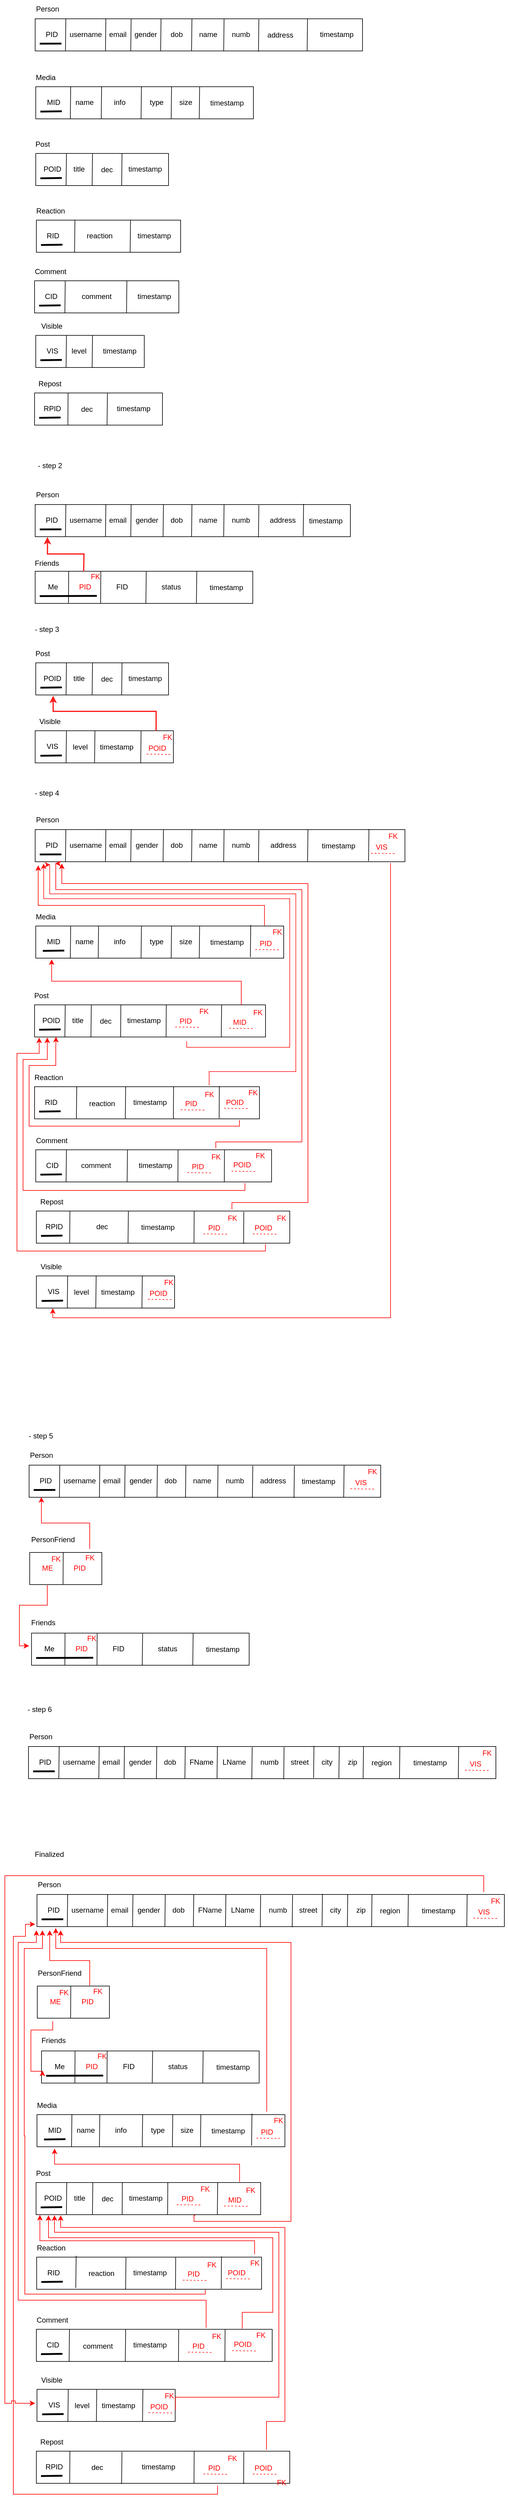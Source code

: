 <mxfile version="26.0.16">
  <diagram name="Page-1" id="-H_YdiNd2kSo_ZCWLbBg">
    <mxGraphModel dx="1916" dy="1090" grid="1" gridSize="10" guides="1" tooltips="1" connect="1" arrows="1" fold="1" page="1" pageScale="1" pageWidth="850" pageHeight="6000" math="0" shadow="0">
      <root>
        <mxCell id="0" />
        <mxCell id="1" parent="0" />
        <mxCell id="E-UaRaBR0Yi_2mS4ifuR-1" value="Person" style="text;html=1;align=center;verticalAlign=middle;resizable=0;points=[];autosize=1;strokeColor=none;fillColor=none;" parent="1" vertex="1">
          <mxGeometry x="50" y="87" width="60" height="30" as="geometry" />
        </mxCell>
        <mxCell id="E-UaRaBR0Yi_2mS4ifuR-2" value="" style="rounded=0;whiteSpace=wrap;html=1;" parent="1" vertex="1">
          <mxGeometry x="60" y="118" width="540" height="53" as="geometry" />
        </mxCell>
        <mxCell id="E-UaRaBR0Yi_2mS4ifuR-3" value="PID" style="text;html=1;align=center;verticalAlign=middle;resizable=0;points=[];autosize=1;strokeColor=none;fillColor=none;" parent="1" vertex="1">
          <mxGeometry x="67" y="129" width="40" height="30" as="geometry" />
        </mxCell>
        <mxCell id="E-UaRaBR0Yi_2mS4ifuR-5" value="" style="endArrow=none;html=1;rounded=0;entryX=0.178;entryY=0.01;entryDx=0;entryDy=0;entryPerimeter=0;exitX=0.176;exitY=1.029;exitDx=0;exitDy=0;exitPerimeter=0;" parent="1" edge="1">
          <mxGeometry width="50" height="50" relative="1" as="geometry">
            <mxPoint x="110.0" y="170.988" as="sourcePoint" />
            <mxPoint x="110.62" y="118.0" as="targetPoint" />
          </mxGeometry>
        </mxCell>
        <mxCell id="E-UaRaBR0Yi_2mS4ifuR-6" value="username" style="text;html=1;align=center;verticalAlign=middle;resizable=0;points=[];autosize=1;strokeColor=none;fillColor=none;" parent="1" vertex="1">
          <mxGeometry x="103" y="129" width="80" height="30" as="geometry" />
        </mxCell>
        <mxCell id="E-UaRaBR0Yi_2mS4ifuR-7" value="email" style="text;html=1;align=center;verticalAlign=middle;resizable=0;points=[];autosize=1;strokeColor=none;fillColor=none;" parent="1" vertex="1">
          <mxGeometry x="171" y="129" width="50" height="30" as="geometry" />
        </mxCell>
        <mxCell id="E-UaRaBR0Yi_2mS4ifuR-8" value="" style="endArrow=none;html=1;rounded=0;entryX=0.178;entryY=0.01;entryDx=0;entryDy=0;entryPerimeter=0;exitX=0.176;exitY=1.029;exitDx=0;exitDy=0;exitPerimeter=0;" parent="1" edge="1">
          <mxGeometry width="50" height="50" relative="1" as="geometry">
            <mxPoint x="176.0" y="170.988" as="sourcePoint" />
            <mxPoint x="176.62" y="118.0" as="targetPoint" />
          </mxGeometry>
        </mxCell>
        <mxCell id="E-UaRaBR0Yi_2mS4ifuR-9" value="" style="endArrow=none;html=1;rounded=0;entryX=0.178;entryY=0.01;entryDx=0;entryDy=0;entryPerimeter=0;exitX=0.176;exitY=1.029;exitDx=0;exitDy=0;exitPerimeter=0;fontStyle=1" parent="1" edge="1">
          <mxGeometry width="50" height="50" relative="1" as="geometry">
            <mxPoint x="217.69" y="170.988" as="sourcePoint" />
            <mxPoint x="218.31" y="118.0" as="targetPoint" />
          </mxGeometry>
        </mxCell>
        <mxCell id="E-UaRaBR0Yi_2mS4ifuR-10" value="" style="endArrow=none;html=1;rounded=0;entryX=0.178;entryY=0.01;entryDx=0;entryDy=0;entryPerimeter=0;exitX=0.176;exitY=1.029;exitDx=0;exitDy=0;exitPerimeter=0;fontStyle=1" parent="1" edge="1">
          <mxGeometry width="50" height="50" relative="1" as="geometry">
            <mxPoint x="267.0" y="170.988" as="sourcePoint" />
            <mxPoint x="267.62" y="118.0" as="targetPoint" />
          </mxGeometry>
        </mxCell>
        <mxCell id="E-UaRaBR0Yi_2mS4ifuR-11" value="gender" style="text;html=1;align=center;verticalAlign=middle;resizable=0;points=[];autosize=1;strokeColor=none;fillColor=none;" parent="1" vertex="1">
          <mxGeometry x="212" y="129" width="60" height="30" as="geometry" />
        </mxCell>
        <mxCell id="E-UaRaBR0Yi_2mS4ifuR-13" value="dob" style="text;html=1;align=center;verticalAlign=middle;resizable=0;points=[];autosize=1;strokeColor=none;fillColor=none;" parent="1" vertex="1">
          <mxGeometry x="273" y="129" width="40" height="30" as="geometry" />
        </mxCell>
        <mxCell id="E-UaRaBR0Yi_2mS4ifuR-14" value="name" style="text;html=1;align=center;verticalAlign=middle;resizable=0;points=[];autosize=1;strokeColor=none;fillColor=none;" parent="1" vertex="1">
          <mxGeometry x="320" y="129" width="50" height="30" as="geometry" />
        </mxCell>
        <mxCell id="E-UaRaBR0Yi_2mS4ifuR-15" value="numb" style="text;html=1;align=center;verticalAlign=middle;resizable=0;points=[];autosize=1;strokeColor=none;fillColor=none;" parent="1" vertex="1">
          <mxGeometry x="374" y="129" width="50" height="30" as="geometry" />
        </mxCell>
        <mxCell id="E-UaRaBR0Yi_2mS4ifuR-16" value="" style="endArrow=none;html=1;rounded=0;entryX=0.178;entryY=0.01;entryDx=0;entryDy=0;entryPerimeter=0;exitX=0.176;exitY=1.029;exitDx=0;exitDy=0;exitPerimeter=0;fontStyle=1" parent="1" edge="1">
          <mxGeometry width="50" height="50" relative="1" as="geometry">
            <mxPoint x="318.0" y="170.988" as="sourcePoint" />
            <mxPoint x="318.62" y="118.0" as="targetPoint" />
          </mxGeometry>
        </mxCell>
        <mxCell id="E-UaRaBR0Yi_2mS4ifuR-17" value="" style="endArrow=none;html=1;rounded=0;entryX=0.178;entryY=0.01;entryDx=0;entryDy=0;entryPerimeter=0;exitX=0.176;exitY=1.029;exitDx=0;exitDy=0;exitPerimeter=0;fontStyle=1" parent="1" edge="1">
          <mxGeometry width="50" height="50" relative="1" as="geometry">
            <mxPoint x="371.0" y="170.998" as="sourcePoint" />
            <mxPoint x="371.62" y="118.01" as="targetPoint" />
          </mxGeometry>
        </mxCell>
        <mxCell id="E-UaRaBR0Yi_2mS4ifuR-18" value="" style="endArrow=none;html=1;rounded=0;entryX=0.178;entryY=0.01;entryDx=0;entryDy=0;entryPerimeter=0;exitX=0.176;exitY=1.029;exitDx=0;exitDy=0;exitPerimeter=0;fontStyle=1" parent="1" edge="1">
          <mxGeometry width="50" height="50" relative="1" as="geometry">
            <mxPoint x="428.38" y="171.988" as="sourcePoint" />
            <mxPoint x="429.0" y="119.0" as="targetPoint" />
          </mxGeometry>
        </mxCell>
        <mxCell id="E-UaRaBR0Yi_2mS4ifuR-19" value="address" style="text;html=1;align=center;verticalAlign=middle;resizable=0;points=[];autosize=1;strokeColor=none;fillColor=none;" parent="1" vertex="1">
          <mxGeometry x="429" y="130" width="70" height="30" as="geometry" />
        </mxCell>
        <mxCell id="E-UaRaBR0Yi_2mS4ifuR-25" value="" style="endArrow=none;html=1;rounded=0;entryX=0.178;entryY=0.01;entryDx=0;entryDy=0;entryPerimeter=0;exitX=0.176;exitY=1.029;exitDx=0;exitDy=0;exitPerimeter=0;fontStyle=1" parent="1" edge="1">
          <mxGeometry width="50" height="50" relative="1" as="geometry">
            <mxPoint x="508.66" y="171.498" as="sourcePoint" />
            <mxPoint x="509.28" y="118.51" as="targetPoint" />
          </mxGeometry>
        </mxCell>
        <mxCell id="E-UaRaBR0Yi_2mS4ifuR-30" value="" style="endArrow=none;html=1;rounded=0;entryX=0.178;entryY=0.01;entryDx=0;entryDy=0;entryPerimeter=0;exitX=0.004;exitY=0.997;exitDx=0;exitDy=0;exitPerimeter=0;strokeWidth=3;" parent="1" source="E-UaRaBR0Yi_2mS4ifuR-6" edge="1">
          <mxGeometry width="50" height="50" relative="1" as="geometry">
            <mxPoint x="67.0" y="211.988" as="sourcePoint" />
            <mxPoint x="67.62" y="159.0" as="targetPoint" />
          </mxGeometry>
        </mxCell>
        <mxCell id="E-UaRaBR0Yi_2mS4ifuR-85" value="Post" style="text;html=1;align=center;verticalAlign=middle;resizable=0;points=[];autosize=1;strokeColor=none;fillColor=none;" parent="1" vertex="1">
          <mxGeometry x="47" y="310" width="50" height="30" as="geometry" />
        </mxCell>
        <mxCell id="E-UaRaBR0Yi_2mS4ifuR-86" value="" style="rounded=0;whiteSpace=wrap;html=1;" parent="1" vertex="1">
          <mxGeometry x="61" y="340" width="219" height="53" as="geometry" />
        </mxCell>
        <mxCell id="E-UaRaBR0Yi_2mS4ifuR-87" value="POID" style="text;html=1;align=center;verticalAlign=middle;resizable=0;points=[];autosize=1;strokeColor=none;fillColor=none;" parent="1" vertex="1">
          <mxGeometry x="63" y="351" width="50" height="30" as="geometry" />
        </mxCell>
        <mxCell id="E-UaRaBR0Yi_2mS4ifuR-88" value="" style="endArrow=none;html=1;rounded=0;entryX=0.178;entryY=0.01;entryDx=0;entryDy=0;entryPerimeter=0;exitX=0.176;exitY=1.029;exitDx=0;exitDy=0;exitPerimeter=0;" parent="1" edge="1">
          <mxGeometry width="50" height="50" relative="1" as="geometry">
            <mxPoint x="111.0" y="392.988" as="sourcePoint" />
            <mxPoint x="111.62" y="340.0" as="targetPoint" />
          </mxGeometry>
        </mxCell>
        <mxCell id="E-UaRaBR0Yi_2mS4ifuR-89" value="title" style="text;html=1;align=center;verticalAlign=middle;resizable=0;points=[];autosize=1;strokeColor=none;fillColor=none;" parent="1" vertex="1">
          <mxGeometry x="112" y="351" width="40" height="30" as="geometry" />
        </mxCell>
        <mxCell id="E-UaRaBR0Yi_2mS4ifuR-90" value="dec" style="text;html=1;align=center;verticalAlign=middle;resizable=0;points=[];autosize=1;strokeColor=none;fillColor=none;" parent="1" vertex="1">
          <mxGeometry x="158" y="351.5" width="40" height="30" as="geometry" />
        </mxCell>
        <mxCell id="E-UaRaBR0Yi_2mS4ifuR-91" value="" style="endArrow=none;html=1;rounded=0;entryX=0.178;entryY=0.01;entryDx=0;entryDy=0;entryPerimeter=0;exitX=0.176;exitY=1.029;exitDx=0;exitDy=0;exitPerimeter=0;" parent="1" edge="1">
          <mxGeometry width="50" height="50" relative="1" as="geometry">
            <mxPoint x="154.0" y="392.988" as="sourcePoint" />
            <mxPoint x="154.62" y="340.0" as="targetPoint" />
          </mxGeometry>
        </mxCell>
        <mxCell id="E-UaRaBR0Yi_2mS4ifuR-92" value="" style="endArrow=none;html=1;rounded=0;entryX=0.178;entryY=0.01;entryDx=0;entryDy=0;entryPerimeter=0;exitX=0.176;exitY=1.029;exitDx=0;exitDy=0;exitPerimeter=0;fontStyle=1" parent="1" edge="1">
          <mxGeometry width="50" height="50" relative="1" as="geometry">
            <mxPoint x="202.69" y="392.988" as="sourcePoint" />
            <mxPoint x="203.31" y="340.0" as="targetPoint" />
          </mxGeometry>
        </mxCell>
        <mxCell id="E-UaRaBR0Yi_2mS4ifuR-93" value="timestamp" style="text;html=1;align=center;verticalAlign=middle;resizable=0;points=[];autosize=1;strokeColor=none;fillColor=none;" parent="1" vertex="1">
          <mxGeometry x="201" y="351" width="80" height="30" as="geometry" />
        </mxCell>
        <mxCell id="E-UaRaBR0Yi_2mS4ifuR-94" value="" style="endArrow=none;html=1;rounded=0;entryX=0.178;entryY=0.01;entryDx=0;entryDy=0;entryPerimeter=0;strokeWidth=3;" parent="1" edge="1">
          <mxGeometry width="50" height="50" relative="1" as="geometry">
            <mxPoint x="104" y="380.51" as="sourcePoint" />
            <mxPoint x="68.62" y="381.0" as="targetPoint" />
          </mxGeometry>
        </mxCell>
        <mxCell id="E-UaRaBR0Yi_2mS4ifuR-97" value="Media" style="text;html=1;align=center;verticalAlign=middle;resizable=0;points=[];autosize=1;strokeColor=none;fillColor=none;" parent="1" vertex="1">
          <mxGeometry x="47" y="200" width="60" height="30" as="geometry" />
        </mxCell>
        <mxCell id="E-UaRaBR0Yi_2mS4ifuR-98" value="" style="rounded=0;whiteSpace=wrap;html=1;" parent="1" vertex="1">
          <mxGeometry x="61" y="230" width="359" height="53" as="geometry" />
        </mxCell>
        <mxCell id="E-UaRaBR0Yi_2mS4ifuR-99" value="MID" style="text;html=1;align=center;verticalAlign=middle;resizable=0;points=[];autosize=1;strokeColor=none;fillColor=none;" parent="1" vertex="1">
          <mxGeometry x="65" y="241" width="50" height="30" as="geometry" />
        </mxCell>
        <mxCell id="E-UaRaBR0Yi_2mS4ifuR-100" value="" style="endArrow=none;html=1;rounded=0;entryX=0.178;entryY=0.01;entryDx=0;entryDy=0;entryPerimeter=0;exitX=0.176;exitY=1.029;exitDx=0;exitDy=0;exitPerimeter=0;" parent="1" edge="1">
          <mxGeometry width="50" height="50" relative="1" as="geometry">
            <mxPoint x="118.0" y="282.988" as="sourcePoint" />
            <mxPoint x="118.62" y="230.0" as="targetPoint" />
          </mxGeometry>
        </mxCell>
        <mxCell id="E-UaRaBR0Yi_2mS4ifuR-101" value="name" style="text;html=1;align=center;verticalAlign=middle;resizable=0;points=[];autosize=1;strokeColor=none;fillColor=none;" parent="1" vertex="1">
          <mxGeometry x="116" y="241" width="50" height="30" as="geometry" />
        </mxCell>
        <mxCell id="E-UaRaBR0Yi_2mS4ifuR-102" value="info" style="text;html=1;align=center;verticalAlign=middle;resizable=0;points=[];autosize=1;strokeColor=none;fillColor=none;" parent="1" vertex="1">
          <mxGeometry x="179" y="241" width="40" height="30" as="geometry" />
        </mxCell>
        <mxCell id="E-UaRaBR0Yi_2mS4ifuR-103" value="" style="endArrow=none;html=1;rounded=0;entryX=0.178;entryY=0.01;entryDx=0;entryDy=0;entryPerimeter=0;exitX=0.176;exitY=1.029;exitDx=0;exitDy=0;exitPerimeter=0;" parent="1" edge="1">
          <mxGeometry width="50" height="50" relative="1" as="geometry">
            <mxPoint x="169.0" y="282.988" as="sourcePoint" />
            <mxPoint x="169.62" y="230.0" as="targetPoint" />
          </mxGeometry>
        </mxCell>
        <mxCell id="E-UaRaBR0Yi_2mS4ifuR-104" value="" style="endArrow=none;html=1;rounded=0;entryX=0.178;entryY=0.01;entryDx=0;entryDy=0;entryPerimeter=0;exitX=0.176;exitY=1.029;exitDx=0;exitDy=0;exitPerimeter=0;fontStyle=1" parent="1" edge="1">
          <mxGeometry width="50" height="50" relative="1" as="geometry">
            <mxPoint x="234.69" y="282.988" as="sourcePoint" />
            <mxPoint x="235.31" y="230.0" as="targetPoint" />
          </mxGeometry>
        </mxCell>
        <mxCell id="E-UaRaBR0Yi_2mS4ifuR-105" value="size" style="text;html=1;align=center;verticalAlign=middle;resizable=0;points=[];autosize=1;strokeColor=none;fillColor=none;" parent="1" vertex="1">
          <mxGeometry x="288" y="241" width="40" height="30" as="geometry" />
        </mxCell>
        <mxCell id="E-UaRaBR0Yi_2mS4ifuR-106" value="" style="endArrow=none;html=1;rounded=0;entryX=0.178;entryY=0.01;entryDx=0;entryDy=0;entryPerimeter=0;strokeWidth=3;" parent="1" edge="1">
          <mxGeometry width="50" height="50" relative="1" as="geometry">
            <mxPoint x="104" y="270.51" as="sourcePoint" />
            <mxPoint x="68.62" y="271.0" as="targetPoint" />
          </mxGeometry>
        </mxCell>
        <mxCell id="E-UaRaBR0Yi_2mS4ifuR-107" value="type" style="text;html=1;align=center;verticalAlign=middle;resizable=0;points=[];autosize=1;strokeColor=none;fillColor=none;" parent="1" vertex="1">
          <mxGeometry x="235" y="241" width="50" height="30" as="geometry" />
        </mxCell>
        <mxCell id="E-UaRaBR0Yi_2mS4ifuR-108" value="" style="endArrow=none;html=1;rounded=0;entryX=0.178;entryY=0.01;entryDx=0;entryDy=0;entryPerimeter=0;exitX=0.176;exitY=1.029;exitDx=0;exitDy=0;exitPerimeter=0;fontStyle=1" parent="1" edge="1">
          <mxGeometry width="50" height="50" relative="1" as="geometry">
            <mxPoint x="284.38" y="282.498" as="sourcePoint" />
            <mxPoint x="285.0" y="229.51" as="targetPoint" />
          </mxGeometry>
        </mxCell>
        <mxCell id="E-UaRaBR0Yi_2mS4ifuR-149" value="Repost" style="text;html=1;align=center;verticalAlign=middle;resizable=0;points=[];autosize=1;strokeColor=none;fillColor=none;" parent="1" vertex="1">
          <mxGeometry x="54" y="705" width="60" height="30" as="geometry" />
        </mxCell>
        <mxCell id="E-UaRaBR0Yi_2mS4ifuR-150" value="" style="rounded=0;whiteSpace=wrap;html=1;" parent="1" vertex="1">
          <mxGeometry x="59" y="735" width="211" height="53" as="geometry" />
        </mxCell>
        <mxCell id="E-UaRaBR0Yi_2mS4ifuR-151" value="RPID" style="text;html=1;align=center;verticalAlign=middle;resizable=0;points=[];autosize=1;strokeColor=none;fillColor=none;" parent="1" vertex="1">
          <mxGeometry x="63" y="746" width="50" height="30" as="geometry" />
        </mxCell>
        <mxCell id="E-UaRaBR0Yi_2mS4ifuR-154" value="dec" style="text;html=1;align=center;verticalAlign=middle;resizable=0;points=[];autosize=1;strokeColor=none;fillColor=none;" parent="1" vertex="1">
          <mxGeometry x="125" y="746.5" width="40" height="30" as="geometry" />
        </mxCell>
        <mxCell id="E-UaRaBR0Yi_2mS4ifuR-156" value="" style="endArrow=none;html=1;rounded=0;entryX=0.178;entryY=0.01;entryDx=0;entryDy=0;entryPerimeter=0;strokeWidth=3;" parent="1" edge="1">
          <mxGeometry width="50" height="50" relative="1" as="geometry">
            <mxPoint x="102" y="775.51" as="sourcePoint" />
            <mxPoint x="66.62" y="776.0" as="targetPoint" />
          </mxGeometry>
        </mxCell>
        <mxCell id="E-UaRaBR0Yi_2mS4ifuR-171" value="" style="endArrow=none;html=1;rounded=0;entryX=0.99;entryY=-0.004;entryDx=0;entryDy=0;entryPerimeter=0;exitX=0.176;exitY=1.029;exitDx=0;exitDy=0;exitPerimeter=0;" parent="1" edge="1">
          <mxGeometry width="50" height="50" relative="1" as="geometry">
            <mxPoint x="114.0" y="787.358" as="sourcePoint" />
            <mxPoint x="114.29" y="734.648" as="targetPoint" />
          </mxGeometry>
        </mxCell>
        <mxCell id="mzZAXg73_fyaFCrNnfdL-2" value="timestamp" style="text;html=1;align=center;verticalAlign=middle;resizable=0;points=[];autosize=1;strokeColor=none;fillColor=none;" vertex="1" parent="1">
          <mxGeometry x="517" y="129" width="80" height="30" as="geometry" />
        </mxCell>
        <mxCell id="mzZAXg73_fyaFCrNnfdL-6" value="Friends" style="text;html=1;align=center;verticalAlign=middle;resizable=0;points=[];autosize=1;strokeColor=none;fillColor=none;" vertex="1" parent="1">
          <mxGeometry x="49" y="1001" width="60" height="30" as="geometry" />
        </mxCell>
        <mxCell id="mzZAXg73_fyaFCrNnfdL-7" value="" style="rounded=0;whiteSpace=wrap;html=1;" vertex="1" parent="1">
          <mxGeometry x="60" y="1029" width="359" height="53" as="geometry" />
        </mxCell>
        <mxCell id="mzZAXg73_fyaFCrNnfdL-8" value="Me" style="text;html=1;align=center;verticalAlign=middle;resizable=0;points=[];autosize=1;strokeColor=none;fillColor=none;" vertex="1" parent="1">
          <mxGeometry x="69" y="1040" width="40" height="30" as="geometry" />
        </mxCell>
        <mxCell id="mzZAXg73_fyaFCrNnfdL-9" value="PID" style="text;html=1;align=center;verticalAlign=middle;resizable=0;points=[];autosize=1;strokeColor=none;fillColor=none;fontColor=#FF0000;" vertex="1" parent="1">
          <mxGeometry x="122" y="1040" width="40" height="30" as="geometry" />
        </mxCell>
        <mxCell id="mzZAXg73_fyaFCrNnfdL-10" value="timestamp" style="text;html=1;align=center;verticalAlign=middle;resizable=0;points=[];autosize=1;strokeColor=none;fillColor=none;" vertex="1" parent="1">
          <mxGeometry x="335" y="1040.5" width="80" height="30" as="geometry" />
        </mxCell>
        <mxCell id="mzZAXg73_fyaFCrNnfdL-11" value="" style="endArrow=none;html=1;rounded=0;entryX=0.178;entryY=0.01;entryDx=0;entryDy=0;entryPerimeter=0;strokeWidth=3;exitX=0.994;exitY=0.987;exitDx=0;exitDy=0;exitPerimeter=0;" edge="1" parent="1" source="mzZAXg73_fyaFCrNnfdL-9">
          <mxGeometry width="50" height="50" relative="1" as="geometry">
            <mxPoint x="103" y="1069.51" as="sourcePoint" />
            <mxPoint x="67.62" y="1070" as="targetPoint" />
          </mxGeometry>
        </mxCell>
        <mxCell id="mzZAXg73_fyaFCrNnfdL-12" value="FID" style="text;html=1;align=center;verticalAlign=middle;resizable=0;points=[];autosize=1;strokeColor=none;fillColor=none;" vertex="1" parent="1">
          <mxGeometry x="183" y="1040" width="40" height="30" as="geometry" />
        </mxCell>
        <mxCell id="mzZAXg73_fyaFCrNnfdL-13" value="" style="endArrow=none;html=1;rounded=0;entryX=0.178;entryY=0.01;entryDx=0;entryDy=0;entryPerimeter=0;exitX=0.176;exitY=1.029;exitDx=0;exitDy=0;exitPerimeter=0;" edge="1" parent="1">
          <mxGeometry width="50" height="50" relative="1" as="geometry">
            <mxPoint x="242.66" y="1081.498" as="sourcePoint" />
            <mxPoint x="243.28" y="1028.51" as="targetPoint" />
          </mxGeometry>
        </mxCell>
        <mxCell id="mzZAXg73_fyaFCrNnfdL-14" value="" style="endArrow=none;html=1;rounded=0;entryX=0.99;entryY=-0.004;entryDx=0;entryDy=0;entryPerimeter=0;exitX=0.176;exitY=1.029;exitDx=0;exitDy=0;exitPerimeter=0;" edge="1" parent="1">
          <mxGeometry width="50" height="50" relative="1" as="geometry">
            <mxPoint x="115.0" y="1081.358" as="sourcePoint" />
            <mxPoint x="115.29" y="1028.648" as="targetPoint" />
          </mxGeometry>
        </mxCell>
        <mxCell id="mzZAXg73_fyaFCrNnfdL-15" value="" style="endArrow=none;html=1;rounded=0;entryX=0.99;entryY=-0.004;entryDx=0;entryDy=0;entryPerimeter=0;exitX=0.176;exitY=1.029;exitDx=0;exitDy=0;exitPerimeter=0;" edge="1" parent="1">
          <mxGeometry width="50" height="50" relative="1" as="geometry">
            <mxPoint x="168.0" y="1081.358" as="sourcePoint" />
            <mxPoint x="168.29" y="1028.648" as="targetPoint" />
          </mxGeometry>
        </mxCell>
        <mxCell id="mzZAXg73_fyaFCrNnfdL-16" value="&lt;font style=&quot;color: rgb(255, 0, 0);&quot;&gt;FK&lt;/font&gt;" style="text;html=1;align=center;verticalAlign=middle;resizable=0;points=[];autosize=1;strokeColor=none;fillColor=none;" vertex="1" parent="1">
          <mxGeometry x="139" y="1023" width="40" height="30" as="geometry" />
        </mxCell>
        <mxCell id="mzZAXg73_fyaFCrNnfdL-17" value="status" style="text;html=1;align=center;verticalAlign=middle;resizable=0;points=[];autosize=1;strokeColor=none;fillColor=none;" vertex="1" parent="1">
          <mxGeometry x="254" y="1040" width="60" height="30" as="geometry" />
        </mxCell>
        <mxCell id="mzZAXg73_fyaFCrNnfdL-18" value="" style="endArrow=none;html=1;rounded=0;entryX=0.178;entryY=0.01;entryDx=0;entryDy=0;entryPerimeter=0;exitX=0.176;exitY=1.029;exitDx=0;exitDy=0;exitPerimeter=0;" edge="1" parent="1">
          <mxGeometry width="50" height="50" relative="1" as="geometry">
            <mxPoint x="326.0" y="1081.498" as="sourcePoint" />
            <mxPoint x="326.62" y="1028.51" as="targetPoint" />
          </mxGeometry>
        </mxCell>
        <mxCell id="mzZAXg73_fyaFCrNnfdL-19" value="- step 2" style="text;html=1;align=center;verticalAlign=middle;resizable=0;points=[];autosize=1;strokeColor=none;fillColor=none;" vertex="1" parent="1">
          <mxGeometry x="54" y="840" width="60" height="30" as="geometry" />
        </mxCell>
        <mxCell id="mzZAXg73_fyaFCrNnfdL-302" value="timestamp" style="text;html=1;align=center;verticalAlign=middle;resizable=0;points=[];autosize=1;strokeColor=none;fillColor=none;" vertex="1" parent="1">
          <mxGeometry x="336" y="241.5" width="80" height="30" as="geometry" />
        </mxCell>
        <mxCell id="mzZAXg73_fyaFCrNnfdL-303" value="" style="endArrow=none;html=1;rounded=0;entryX=0.178;entryY=0.01;entryDx=0;entryDy=0;entryPerimeter=0;exitX=0.176;exitY=1.029;exitDx=0;exitDy=0;exitPerimeter=0;fontStyle=1" edge="1" parent="1">
          <mxGeometry width="50" height="50" relative="1" as="geometry">
            <mxPoint x="330.69" y="282.498" as="sourcePoint" />
            <mxPoint x="331.31" y="229.51" as="targetPoint" />
          </mxGeometry>
        </mxCell>
        <mxCell id="mzZAXg73_fyaFCrNnfdL-304" value="Reaction" style="text;html=1;align=center;verticalAlign=middle;resizable=0;points=[];autosize=1;strokeColor=none;fillColor=none;" vertex="1" parent="1">
          <mxGeometry x="50" y="420" width="70" height="30" as="geometry" />
        </mxCell>
        <mxCell id="mzZAXg73_fyaFCrNnfdL-305" value="" style="rounded=0;whiteSpace=wrap;html=1;" vertex="1" parent="1">
          <mxGeometry x="62" y="450" width="238" height="53" as="geometry" />
        </mxCell>
        <mxCell id="mzZAXg73_fyaFCrNnfdL-306" value="RID" style="text;html=1;align=center;verticalAlign=middle;resizable=0;points=[];autosize=1;strokeColor=none;fillColor=none;" vertex="1" parent="1">
          <mxGeometry x="69" y="461" width="40" height="30" as="geometry" />
        </mxCell>
        <mxCell id="mzZAXg73_fyaFCrNnfdL-307" value="" style="endArrow=none;html=1;rounded=0;entryX=0.178;entryY=0.01;entryDx=0;entryDy=0;entryPerimeter=0;exitX=0.176;exitY=1.029;exitDx=0;exitDy=0;exitPerimeter=0;" edge="1" parent="1">
          <mxGeometry width="50" height="50" relative="1" as="geometry">
            <mxPoint x="125.0" y="502.998" as="sourcePoint" />
            <mxPoint x="125.62" y="450.01" as="targetPoint" />
          </mxGeometry>
        </mxCell>
        <mxCell id="mzZAXg73_fyaFCrNnfdL-309" value="reaction" style="text;html=1;align=center;verticalAlign=middle;resizable=0;points=[];autosize=1;strokeColor=none;fillColor=none;" vertex="1" parent="1">
          <mxGeometry x="131" y="461" width="70" height="30" as="geometry" />
        </mxCell>
        <mxCell id="mzZAXg73_fyaFCrNnfdL-311" value="" style="endArrow=none;html=1;rounded=0;entryX=0.178;entryY=0.01;entryDx=0;entryDy=0;entryPerimeter=0;exitX=0.176;exitY=1.029;exitDx=0;exitDy=0;exitPerimeter=0;fontStyle=1" edge="1" parent="1">
          <mxGeometry width="50" height="50" relative="1" as="geometry">
            <mxPoint x="216.69" y="502.988" as="sourcePoint" />
            <mxPoint x="217.31" y="450.0" as="targetPoint" />
          </mxGeometry>
        </mxCell>
        <mxCell id="mzZAXg73_fyaFCrNnfdL-312" value="timestamp" style="text;html=1;align=center;verticalAlign=middle;resizable=0;points=[];autosize=1;strokeColor=none;fillColor=none;" vertex="1" parent="1">
          <mxGeometry x="216" y="461" width="80" height="30" as="geometry" />
        </mxCell>
        <mxCell id="mzZAXg73_fyaFCrNnfdL-313" value="" style="endArrow=none;html=1;rounded=0;entryX=0.178;entryY=0.01;entryDx=0;entryDy=0;entryPerimeter=0;strokeWidth=3;" edge="1" parent="1">
          <mxGeometry width="50" height="50" relative="1" as="geometry">
            <mxPoint x="105" y="490.51" as="sourcePoint" />
            <mxPoint x="69.62" y="491.0" as="targetPoint" />
          </mxGeometry>
        </mxCell>
        <mxCell id="mzZAXg73_fyaFCrNnfdL-314" value="Comment" style="text;html=1;align=center;verticalAlign=middle;resizable=0;points=[];autosize=1;strokeColor=none;fillColor=none;" vertex="1" parent="1">
          <mxGeometry x="45" y="520" width="80" height="30" as="geometry" />
        </mxCell>
        <mxCell id="mzZAXg73_fyaFCrNnfdL-315" value="" style="rounded=0;whiteSpace=wrap;html=1;" vertex="1" parent="1">
          <mxGeometry x="59" y="550" width="238" height="53" as="geometry" />
        </mxCell>
        <mxCell id="mzZAXg73_fyaFCrNnfdL-316" value="CID" style="text;html=1;align=center;verticalAlign=middle;resizable=0;points=[];autosize=1;strokeColor=none;fillColor=none;" vertex="1" parent="1">
          <mxGeometry x="66" y="561" width="40" height="30" as="geometry" />
        </mxCell>
        <mxCell id="mzZAXg73_fyaFCrNnfdL-317" value="" style="endArrow=none;html=1;rounded=0;entryX=0.178;entryY=0.01;entryDx=0;entryDy=0;entryPerimeter=0;exitX=0.176;exitY=1.029;exitDx=0;exitDy=0;exitPerimeter=0;" edge="1" parent="1">
          <mxGeometry width="50" height="50" relative="1" as="geometry">
            <mxPoint x="109.0" y="602.988" as="sourcePoint" />
            <mxPoint x="109.62" y="550.0" as="targetPoint" />
          </mxGeometry>
        </mxCell>
        <mxCell id="mzZAXg73_fyaFCrNnfdL-319" value="comment" style="text;html=1;align=center;verticalAlign=middle;resizable=0;points=[];autosize=1;strokeColor=none;fillColor=none;" vertex="1" parent="1">
          <mxGeometry x="126" y="561" width="70" height="30" as="geometry" />
        </mxCell>
        <mxCell id="mzZAXg73_fyaFCrNnfdL-321" value="" style="endArrow=none;html=1;rounded=0;entryX=0.178;entryY=0.01;entryDx=0;entryDy=0;entryPerimeter=0;exitX=0.176;exitY=1.029;exitDx=0;exitDy=0;exitPerimeter=0;fontStyle=1" edge="1" parent="1">
          <mxGeometry width="50" height="50" relative="1" as="geometry">
            <mxPoint x="210.69" y="602.988" as="sourcePoint" />
            <mxPoint x="211.31" y="550.0" as="targetPoint" />
          </mxGeometry>
        </mxCell>
        <mxCell id="mzZAXg73_fyaFCrNnfdL-322" value="timestamp" style="text;html=1;align=center;verticalAlign=middle;resizable=0;points=[];autosize=1;strokeColor=none;fillColor=none;" vertex="1" parent="1">
          <mxGeometry x="216" y="561" width="80" height="30" as="geometry" />
        </mxCell>
        <mxCell id="mzZAXg73_fyaFCrNnfdL-323" value="" style="endArrow=none;html=1;rounded=0;entryX=0.178;entryY=0.01;entryDx=0;entryDy=0;entryPerimeter=0;strokeWidth=3;" edge="1" parent="1">
          <mxGeometry width="50" height="50" relative="1" as="geometry">
            <mxPoint x="102" y="590.51" as="sourcePoint" />
            <mxPoint x="66.62" y="591.0" as="targetPoint" />
          </mxGeometry>
        </mxCell>
        <mxCell id="mzZAXg73_fyaFCrNnfdL-324" value="Visible" style="text;html=1;align=center;verticalAlign=middle;resizable=0;points=[];autosize=1;strokeColor=none;fillColor=none;" vertex="1" parent="1">
          <mxGeometry x="57" y="610" width="60" height="30" as="geometry" />
        </mxCell>
        <mxCell id="mzZAXg73_fyaFCrNnfdL-325" value="" style="rounded=0;whiteSpace=wrap;html=1;" vertex="1" parent="1">
          <mxGeometry x="61" y="640" width="179" height="53" as="geometry" />
        </mxCell>
        <mxCell id="mzZAXg73_fyaFCrNnfdL-326" value="VIS" style="text;html=1;align=center;verticalAlign=middle;resizable=0;points=[];autosize=1;strokeColor=none;fillColor=none;" vertex="1" parent="1">
          <mxGeometry x="68" y="651" width="40" height="30" as="geometry" />
        </mxCell>
        <mxCell id="mzZAXg73_fyaFCrNnfdL-327" value="" style="endArrow=none;html=1;rounded=0;entryX=0.178;entryY=0.01;entryDx=0;entryDy=0;entryPerimeter=0;exitX=0.176;exitY=1.029;exitDx=0;exitDy=0;exitPerimeter=0;" edge="1" parent="1">
          <mxGeometry width="50" height="50" relative="1" as="geometry">
            <mxPoint x="111.0" y="692.988" as="sourcePoint" />
            <mxPoint x="111.62" y="640.0" as="targetPoint" />
          </mxGeometry>
        </mxCell>
        <mxCell id="mzZAXg73_fyaFCrNnfdL-328" value="level" style="text;html=1;align=center;verticalAlign=middle;resizable=0;points=[];autosize=1;strokeColor=none;fillColor=none;" vertex="1" parent="1">
          <mxGeometry x="107" y="651" width="50" height="30" as="geometry" />
        </mxCell>
        <mxCell id="mzZAXg73_fyaFCrNnfdL-330" value="" style="endArrow=none;html=1;rounded=0;entryX=0.178;entryY=0.01;entryDx=0;entryDy=0;entryPerimeter=0;exitX=0.176;exitY=1.029;exitDx=0;exitDy=0;exitPerimeter=0;" edge="1" parent="1">
          <mxGeometry width="50" height="50" relative="1" as="geometry">
            <mxPoint x="154.0" y="692.988" as="sourcePoint" />
            <mxPoint x="154.62" y="640.0" as="targetPoint" />
          </mxGeometry>
        </mxCell>
        <mxCell id="mzZAXg73_fyaFCrNnfdL-332" value="timestamp" style="text;html=1;align=center;verticalAlign=middle;resizable=0;points=[];autosize=1;strokeColor=none;fillColor=none;" vertex="1" parent="1">
          <mxGeometry x="159" y="651" width="80" height="30" as="geometry" />
        </mxCell>
        <mxCell id="mzZAXg73_fyaFCrNnfdL-333" value="" style="endArrow=none;html=1;rounded=0;entryX=0.178;entryY=0.01;entryDx=0;entryDy=0;entryPerimeter=0;strokeWidth=3;" edge="1" parent="1">
          <mxGeometry width="50" height="50" relative="1" as="geometry">
            <mxPoint x="104" y="680.51" as="sourcePoint" />
            <mxPoint x="68.62" y="681.0" as="targetPoint" />
          </mxGeometry>
        </mxCell>
        <mxCell id="mzZAXg73_fyaFCrNnfdL-334" value="timestamp" style="text;html=1;align=center;verticalAlign=middle;resizable=0;points=[];autosize=1;strokeColor=none;fillColor=none;" vertex="1" parent="1">
          <mxGeometry x="182" y="746" width="80" height="30" as="geometry" />
        </mxCell>
        <mxCell id="mzZAXg73_fyaFCrNnfdL-335" value="" style="endArrow=none;html=1;rounded=0;entryX=0.178;entryY=0.01;entryDx=0;entryDy=0;entryPerimeter=0;exitX=0.176;exitY=1.029;exitDx=0;exitDy=0;exitPerimeter=0;" edge="1" parent="1">
          <mxGeometry width="50" height="50" relative="1" as="geometry">
            <mxPoint x="178.58" y="787.998" as="sourcePoint" />
            <mxPoint x="179.2" y="735.01" as="targetPoint" />
          </mxGeometry>
        </mxCell>
        <mxCell id="mzZAXg73_fyaFCrNnfdL-363" value="Person" style="text;html=1;align=center;verticalAlign=middle;resizable=0;points=[];autosize=1;strokeColor=none;fillColor=none;" vertex="1" parent="1">
          <mxGeometry x="50" y="888" width="60" height="30" as="geometry" />
        </mxCell>
        <mxCell id="mzZAXg73_fyaFCrNnfdL-364" value="" style="rounded=0;whiteSpace=wrap;html=1;" vertex="1" parent="1">
          <mxGeometry x="60" y="919" width="520" height="53" as="geometry" />
        </mxCell>
        <mxCell id="mzZAXg73_fyaFCrNnfdL-365" value="PID" style="text;html=1;align=center;verticalAlign=middle;resizable=0;points=[];autosize=1;strokeColor=none;fillColor=none;" vertex="1" parent="1">
          <mxGeometry x="67" y="930" width="40" height="30" as="geometry" />
        </mxCell>
        <mxCell id="mzZAXg73_fyaFCrNnfdL-366" value="" style="endArrow=none;html=1;rounded=0;entryX=0.178;entryY=0.01;entryDx=0;entryDy=0;entryPerimeter=0;exitX=0.176;exitY=1.029;exitDx=0;exitDy=0;exitPerimeter=0;" edge="1" parent="1">
          <mxGeometry width="50" height="50" relative="1" as="geometry">
            <mxPoint x="110.0" y="971.988" as="sourcePoint" />
            <mxPoint x="110.62" y="919.0" as="targetPoint" />
          </mxGeometry>
        </mxCell>
        <mxCell id="mzZAXg73_fyaFCrNnfdL-367" value="username" style="text;html=1;align=center;verticalAlign=middle;resizable=0;points=[];autosize=1;strokeColor=none;fillColor=none;" vertex="1" parent="1">
          <mxGeometry x="103" y="930" width="80" height="30" as="geometry" />
        </mxCell>
        <mxCell id="mzZAXg73_fyaFCrNnfdL-368" value="email" style="text;html=1;align=center;verticalAlign=middle;resizable=0;points=[];autosize=1;strokeColor=none;fillColor=none;" vertex="1" parent="1">
          <mxGeometry x="171" y="930" width="50" height="30" as="geometry" />
        </mxCell>
        <mxCell id="mzZAXg73_fyaFCrNnfdL-369" value="" style="endArrow=none;html=1;rounded=0;entryX=0.178;entryY=0.01;entryDx=0;entryDy=0;entryPerimeter=0;exitX=0.176;exitY=1.029;exitDx=0;exitDy=0;exitPerimeter=0;" edge="1" parent="1">
          <mxGeometry width="50" height="50" relative="1" as="geometry">
            <mxPoint x="176.0" y="971.988" as="sourcePoint" />
            <mxPoint x="176.62" y="919.0" as="targetPoint" />
          </mxGeometry>
        </mxCell>
        <mxCell id="mzZAXg73_fyaFCrNnfdL-370" value="" style="endArrow=none;html=1;rounded=0;entryX=0.178;entryY=0.01;entryDx=0;entryDy=0;entryPerimeter=0;exitX=0.176;exitY=1.029;exitDx=0;exitDy=0;exitPerimeter=0;fontStyle=1" edge="1" parent="1">
          <mxGeometry width="50" height="50" relative="1" as="geometry">
            <mxPoint x="217.69" y="971.988" as="sourcePoint" />
            <mxPoint x="218.31" y="919.0" as="targetPoint" />
          </mxGeometry>
        </mxCell>
        <mxCell id="mzZAXg73_fyaFCrNnfdL-371" value="" style="endArrow=none;html=1;rounded=0;entryX=0.178;entryY=0.01;entryDx=0;entryDy=0;entryPerimeter=0;exitX=0.176;exitY=1.029;exitDx=0;exitDy=0;exitPerimeter=0;fontStyle=1" edge="1" parent="1">
          <mxGeometry width="50" height="50" relative="1" as="geometry">
            <mxPoint x="271.0" y="971.988" as="sourcePoint" />
            <mxPoint x="271.62" y="919.0" as="targetPoint" />
          </mxGeometry>
        </mxCell>
        <mxCell id="mzZAXg73_fyaFCrNnfdL-372" value="gender" style="text;html=1;align=center;verticalAlign=middle;resizable=0;points=[];autosize=1;strokeColor=none;fillColor=none;" vertex="1" parent="1">
          <mxGeometry x="214" y="930" width="60" height="30" as="geometry" />
        </mxCell>
        <mxCell id="mzZAXg73_fyaFCrNnfdL-373" value="dob" style="text;html=1;align=center;verticalAlign=middle;resizable=0;points=[];autosize=1;strokeColor=none;fillColor=none;" vertex="1" parent="1">
          <mxGeometry x="273" y="930" width="40" height="30" as="geometry" />
        </mxCell>
        <mxCell id="mzZAXg73_fyaFCrNnfdL-374" value="name" style="text;html=1;align=center;verticalAlign=middle;resizable=0;points=[];autosize=1;strokeColor=none;fillColor=none;" vertex="1" parent="1">
          <mxGeometry x="320" y="930" width="50" height="30" as="geometry" />
        </mxCell>
        <mxCell id="mzZAXg73_fyaFCrNnfdL-375" value="numb" style="text;html=1;align=center;verticalAlign=middle;resizable=0;points=[];autosize=1;strokeColor=none;fillColor=none;" vertex="1" parent="1">
          <mxGeometry x="374" y="930" width="50" height="30" as="geometry" />
        </mxCell>
        <mxCell id="mzZAXg73_fyaFCrNnfdL-376" value="" style="endArrow=none;html=1;rounded=0;entryX=0.178;entryY=0.01;entryDx=0;entryDy=0;entryPerimeter=0;exitX=0.176;exitY=1.029;exitDx=0;exitDy=0;exitPerimeter=0;fontStyle=1" edge="1" parent="1">
          <mxGeometry width="50" height="50" relative="1" as="geometry">
            <mxPoint x="318.0" y="971.988" as="sourcePoint" />
            <mxPoint x="318.62" y="919.0" as="targetPoint" />
          </mxGeometry>
        </mxCell>
        <mxCell id="mzZAXg73_fyaFCrNnfdL-377" value="" style="endArrow=none;html=1;rounded=0;entryX=0.178;entryY=0.01;entryDx=0;entryDy=0;entryPerimeter=0;exitX=0.176;exitY=1.029;exitDx=0;exitDy=0;exitPerimeter=0;fontStyle=1" edge="1" parent="1">
          <mxGeometry width="50" height="50" relative="1" as="geometry">
            <mxPoint x="371.0" y="971.998" as="sourcePoint" />
            <mxPoint x="371.62" y="919.01" as="targetPoint" />
          </mxGeometry>
        </mxCell>
        <mxCell id="mzZAXg73_fyaFCrNnfdL-378" value="" style="endArrow=none;html=1;rounded=0;entryX=0.178;entryY=0.01;entryDx=0;entryDy=0;entryPerimeter=0;exitX=0.176;exitY=1.029;exitDx=0;exitDy=0;exitPerimeter=0;fontStyle=1" edge="1" parent="1">
          <mxGeometry width="50" height="50" relative="1" as="geometry">
            <mxPoint x="428.38" y="972.988" as="sourcePoint" />
            <mxPoint x="429.0" y="920.0" as="targetPoint" />
          </mxGeometry>
        </mxCell>
        <mxCell id="mzZAXg73_fyaFCrNnfdL-379" value="address" style="text;html=1;align=center;verticalAlign=middle;resizable=0;points=[];autosize=1;strokeColor=none;fillColor=none;" vertex="1" parent="1">
          <mxGeometry x="433" y="930" width="70" height="30" as="geometry" />
        </mxCell>
        <mxCell id="mzZAXg73_fyaFCrNnfdL-387" value="" style="endArrow=none;html=1;rounded=0;entryX=0.178;entryY=0.01;entryDx=0;entryDy=0;entryPerimeter=0;exitX=0.004;exitY=0.997;exitDx=0;exitDy=0;exitPerimeter=0;strokeWidth=3;" edge="1" parent="1" source="mzZAXg73_fyaFCrNnfdL-367">
          <mxGeometry width="50" height="50" relative="1" as="geometry">
            <mxPoint x="67.0" y="1012.988" as="sourcePoint" />
            <mxPoint x="67.62" y="960.0" as="targetPoint" />
          </mxGeometry>
        </mxCell>
        <mxCell id="mzZAXg73_fyaFCrNnfdL-388" value="timestamp" style="text;html=1;align=center;verticalAlign=middle;resizable=0;points=[];autosize=1;strokeColor=none;fillColor=none;" vertex="1" parent="1">
          <mxGeometry x="499" y="930.5" width="80" height="30" as="geometry" />
        </mxCell>
        <mxCell id="mzZAXg73_fyaFCrNnfdL-389" style="edgeStyle=orthogonalEdgeStyle;rounded=0;orthogonalLoop=1;jettySize=auto;html=1;entryX=0.039;entryY=1.01;entryDx=0;entryDy=0;entryPerimeter=0;fontColor=#FF0000;strokeColor=#FF1C1C;strokeWidth=2;" edge="1" parent="1" target="mzZAXg73_fyaFCrNnfdL-364">
          <mxGeometry relative="1" as="geometry">
            <mxPoint x="140" y="1029" as="sourcePoint" />
          </mxGeometry>
        </mxCell>
        <mxCell id="mzZAXg73_fyaFCrNnfdL-390" value="- step 3" style="text;html=1;align=center;verticalAlign=middle;resizable=0;points=[];autosize=1;strokeColor=none;fillColor=none;" vertex="1" parent="1">
          <mxGeometry x="49" y="1110" width="60" height="30" as="geometry" />
        </mxCell>
        <mxCell id="mzZAXg73_fyaFCrNnfdL-391" value="Visible" style="text;html=1;align=center;verticalAlign=middle;resizable=0;points=[];autosize=1;strokeColor=none;fillColor=none;" vertex="1" parent="1">
          <mxGeometry x="54" y="1262" width="60" height="30" as="geometry" />
        </mxCell>
        <mxCell id="mzZAXg73_fyaFCrNnfdL-392" value="" style="rounded=0;whiteSpace=wrap;html=1;" vertex="1" parent="1">
          <mxGeometry x="60" y="1292" width="228" height="53" as="geometry" />
        </mxCell>
        <mxCell id="mzZAXg73_fyaFCrNnfdL-394" value="" style="endArrow=none;html=1;rounded=0;entryX=0.178;entryY=0.01;entryDx=0;entryDy=0;entryPerimeter=0;exitX=0.176;exitY=1.029;exitDx=0;exitDy=0;exitPerimeter=0;" edge="1" parent="1">
          <mxGeometry width="50" height="50" relative="1" as="geometry">
            <mxPoint x="158.0" y="1344.988" as="sourcePoint" />
            <mxPoint x="158.62" y="1292" as="targetPoint" />
          </mxGeometry>
        </mxCell>
        <mxCell id="mzZAXg73_fyaFCrNnfdL-395" value="level" style="text;html=1;align=center;verticalAlign=middle;resizable=0;points=[];autosize=1;strokeColor=none;fillColor=none;" vertex="1" parent="1">
          <mxGeometry x="109" y="1303.5" width="50" height="30" as="geometry" />
        </mxCell>
        <mxCell id="mzZAXg73_fyaFCrNnfdL-396" value="" style="endArrow=none;html=1;rounded=0;entryX=0.178;entryY=0.01;entryDx=0;entryDy=0;entryPerimeter=0;exitX=0.176;exitY=1.029;exitDx=0;exitDy=0;exitPerimeter=0;" edge="1" parent="1">
          <mxGeometry width="50" height="50" relative="1" as="geometry">
            <mxPoint x="234.12" y="1344.988" as="sourcePoint" />
            <mxPoint x="234.74" y="1292" as="targetPoint" />
          </mxGeometry>
        </mxCell>
        <mxCell id="mzZAXg73_fyaFCrNnfdL-397" value="timestamp" style="text;html=1;align=center;verticalAlign=middle;resizable=0;points=[];autosize=1;strokeColor=none;fillColor=none;" vertex="1" parent="1">
          <mxGeometry x="154" y="1303.5" width="80" height="30" as="geometry" />
        </mxCell>
        <mxCell id="mzZAXg73_fyaFCrNnfdL-412" value="Post" style="text;html=1;align=center;verticalAlign=middle;resizable=0;points=[];autosize=1;strokeColor=none;fillColor=none;" vertex="1" parent="1">
          <mxGeometry x="47" y="1150" width="50" height="30" as="geometry" />
        </mxCell>
        <mxCell id="mzZAXg73_fyaFCrNnfdL-413" value="" style="rounded=0;whiteSpace=wrap;html=1;" vertex="1" parent="1">
          <mxGeometry x="61" y="1180" width="219" height="53" as="geometry" />
        </mxCell>
        <mxCell id="mzZAXg73_fyaFCrNnfdL-414" value="POID" style="text;html=1;align=center;verticalAlign=middle;resizable=0;points=[];autosize=1;strokeColor=none;fillColor=none;" vertex="1" parent="1">
          <mxGeometry x="63" y="1191" width="50" height="30" as="geometry" />
        </mxCell>
        <mxCell id="mzZAXg73_fyaFCrNnfdL-415" value="" style="endArrow=none;html=1;rounded=0;entryX=0.178;entryY=0.01;entryDx=0;entryDy=0;entryPerimeter=0;exitX=0.176;exitY=1.029;exitDx=0;exitDy=0;exitPerimeter=0;" edge="1" parent="1">
          <mxGeometry width="50" height="50" relative="1" as="geometry">
            <mxPoint x="111.0" y="1232.988" as="sourcePoint" />
            <mxPoint x="111.62" y="1180" as="targetPoint" />
          </mxGeometry>
        </mxCell>
        <mxCell id="mzZAXg73_fyaFCrNnfdL-416" value="title" style="text;html=1;align=center;verticalAlign=middle;resizable=0;points=[];autosize=1;strokeColor=none;fillColor=none;" vertex="1" parent="1">
          <mxGeometry x="112" y="1191" width="40" height="30" as="geometry" />
        </mxCell>
        <mxCell id="mzZAXg73_fyaFCrNnfdL-417" value="dec" style="text;html=1;align=center;verticalAlign=middle;resizable=0;points=[];autosize=1;strokeColor=none;fillColor=none;" vertex="1" parent="1">
          <mxGeometry x="158" y="1191.5" width="40" height="30" as="geometry" />
        </mxCell>
        <mxCell id="mzZAXg73_fyaFCrNnfdL-418" value="" style="endArrow=none;html=1;rounded=0;entryX=0.178;entryY=0.01;entryDx=0;entryDy=0;entryPerimeter=0;exitX=0.176;exitY=1.029;exitDx=0;exitDy=0;exitPerimeter=0;" edge="1" parent="1">
          <mxGeometry width="50" height="50" relative="1" as="geometry">
            <mxPoint x="154.0" y="1232.988" as="sourcePoint" />
            <mxPoint x="154.62" y="1180" as="targetPoint" />
          </mxGeometry>
        </mxCell>
        <mxCell id="mzZAXg73_fyaFCrNnfdL-419" value="" style="endArrow=none;html=1;rounded=0;entryX=0.178;entryY=0.01;entryDx=0;entryDy=0;entryPerimeter=0;exitX=0.176;exitY=1.029;exitDx=0;exitDy=0;exitPerimeter=0;fontStyle=1" edge="1" parent="1">
          <mxGeometry width="50" height="50" relative="1" as="geometry">
            <mxPoint x="202.69" y="1232.988" as="sourcePoint" />
            <mxPoint x="203.31" y="1180" as="targetPoint" />
          </mxGeometry>
        </mxCell>
        <mxCell id="mzZAXg73_fyaFCrNnfdL-420" value="timestamp" style="text;html=1;align=center;verticalAlign=middle;resizable=0;points=[];autosize=1;strokeColor=none;fillColor=none;" vertex="1" parent="1">
          <mxGeometry x="201" y="1191" width="80" height="30" as="geometry" />
        </mxCell>
        <mxCell id="mzZAXg73_fyaFCrNnfdL-421" value="" style="endArrow=none;html=1;rounded=0;entryX=0.178;entryY=0.01;entryDx=0;entryDy=0;entryPerimeter=0;strokeWidth=3;" edge="1" parent="1">
          <mxGeometry width="50" height="50" relative="1" as="geometry">
            <mxPoint x="104" y="1220.51" as="sourcePoint" />
            <mxPoint x="68.62" y="1221" as="targetPoint" />
          </mxGeometry>
        </mxCell>
        <mxCell id="mzZAXg73_fyaFCrNnfdL-422" value="POID" style="text;html=1;align=center;verticalAlign=middle;resizable=0;points=[];autosize=1;strokeColor=none;fillColor=none;fontColor=#FF0000;" vertex="1" parent="1">
          <mxGeometry x="236" y="1305.5" width="50" height="30" as="geometry" />
        </mxCell>
        <mxCell id="mzZAXg73_fyaFCrNnfdL-423" value="&lt;font style=&quot;color: rgb(255, 0, 0);&quot;&gt;FK&lt;/font&gt;" style="text;html=1;align=center;verticalAlign=middle;resizable=0;points=[];autosize=1;strokeColor=none;fillColor=none;" vertex="1" parent="1">
          <mxGeometry x="258" y="1288" width="40" height="30" as="geometry" />
        </mxCell>
        <mxCell id="mzZAXg73_fyaFCrNnfdL-425" value="" style="endArrow=none;html=1;rounded=0;entryX=0.178;entryY=0.01;entryDx=0;entryDy=0;entryPerimeter=0;strokeWidth=1;dashed=1;strokeColor=#FF1C1C;" edge="1" parent="1">
          <mxGeometry width="50" height="50" relative="1" as="geometry">
            <mxPoint x="283" y="1331" as="sourcePoint" />
            <mxPoint x="242.0" y="1330.5" as="targetPoint" />
          </mxGeometry>
        </mxCell>
        <mxCell id="mzZAXg73_fyaFCrNnfdL-426" value="- step 4" style="text;html=1;align=center;verticalAlign=middle;resizable=0;points=[];autosize=1;strokeColor=none;fillColor=none;" vertex="1" parent="1">
          <mxGeometry x="49" y="1380" width="60" height="30" as="geometry" />
        </mxCell>
        <mxCell id="mzZAXg73_fyaFCrNnfdL-427" value="Person" style="text;html=1;align=center;verticalAlign=middle;resizable=0;points=[];autosize=1;strokeColor=none;fillColor=none;" vertex="1" parent="1">
          <mxGeometry x="50" y="1424" width="60" height="30" as="geometry" />
        </mxCell>
        <mxCell id="mzZAXg73_fyaFCrNnfdL-428" value="" style="rounded=0;whiteSpace=wrap;html=1;" vertex="1" parent="1">
          <mxGeometry x="60" y="1455" width="610" height="53" as="geometry" />
        </mxCell>
        <mxCell id="mzZAXg73_fyaFCrNnfdL-429" value="PID" style="text;html=1;align=center;verticalAlign=middle;resizable=0;points=[];autosize=1;strokeColor=none;fillColor=none;" vertex="1" parent="1">
          <mxGeometry x="67" y="1466" width="40" height="30" as="geometry" />
        </mxCell>
        <mxCell id="mzZAXg73_fyaFCrNnfdL-430" value="" style="endArrow=none;html=1;rounded=0;entryX=0.178;entryY=0.01;entryDx=0;entryDy=0;entryPerimeter=0;exitX=0.176;exitY=1.029;exitDx=0;exitDy=0;exitPerimeter=0;" edge="1" parent="1">
          <mxGeometry width="50" height="50" relative="1" as="geometry">
            <mxPoint x="110.0" y="1507.988" as="sourcePoint" />
            <mxPoint x="110.62" y="1455" as="targetPoint" />
          </mxGeometry>
        </mxCell>
        <mxCell id="mzZAXg73_fyaFCrNnfdL-431" value="username" style="text;html=1;align=center;verticalAlign=middle;resizable=0;points=[];autosize=1;strokeColor=none;fillColor=none;" vertex="1" parent="1">
          <mxGeometry x="103" y="1466" width="80" height="30" as="geometry" />
        </mxCell>
        <mxCell id="mzZAXg73_fyaFCrNnfdL-432" value="email" style="text;html=1;align=center;verticalAlign=middle;resizable=0;points=[];autosize=1;strokeColor=none;fillColor=none;" vertex="1" parent="1">
          <mxGeometry x="171" y="1466" width="50" height="30" as="geometry" />
        </mxCell>
        <mxCell id="mzZAXg73_fyaFCrNnfdL-433" value="" style="endArrow=none;html=1;rounded=0;entryX=0.178;entryY=0.01;entryDx=0;entryDy=0;entryPerimeter=0;exitX=0.176;exitY=1.029;exitDx=0;exitDy=0;exitPerimeter=0;" edge="1" parent="1">
          <mxGeometry width="50" height="50" relative="1" as="geometry">
            <mxPoint x="176.0" y="1507.988" as="sourcePoint" />
            <mxPoint x="176.62" y="1455" as="targetPoint" />
          </mxGeometry>
        </mxCell>
        <mxCell id="mzZAXg73_fyaFCrNnfdL-434" value="" style="endArrow=none;html=1;rounded=0;entryX=0.178;entryY=0.01;entryDx=0;entryDy=0;entryPerimeter=0;exitX=0.176;exitY=1.029;exitDx=0;exitDy=0;exitPerimeter=0;fontStyle=1" edge="1" parent="1">
          <mxGeometry width="50" height="50" relative="1" as="geometry">
            <mxPoint x="217.69" y="1507.988" as="sourcePoint" />
            <mxPoint x="218.31" y="1455" as="targetPoint" />
          </mxGeometry>
        </mxCell>
        <mxCell id="mzZAXg73_fyaFCrNnfdL-435" value="" style="endArrow=none;html=1;rounded=0;entryX=0.178;entryY=0.01;entryDx=0;entryDy=0;entryPerimeter=0;exitX=0.176;exitY=1.029;exitDx=0;exitDy=0;exitPerimeter=0;fontStyle=1" edge="1" parent="1">
          <mxGeometry width="50" height="50" relative="1" as="geometry">
            <mxPoint x="271.0" y="1507.988" as="sourcePoint" />
            <mxPoint x="271.62" y="1455" as="targetPoint" />
          </mxGeometry>
        </mxCell>
        <mxCell id="mzZAXg73_fyaFCrNnfdL-436" value="gender" style="text;html=1;align=center;verticalAlign=middle;resizable=0;points=[];autosize=1;strokeColor=none;fillColor=none;" vertex="1" parent="1">
          <mxGeometry x="214" y="1466" width="60" height="30" as="geometry" />
        </mxCell>
        <mxCell id="mzZAXg73_fyaFCrNnfdL-437" value="dob" style="text;html=1;align=center;verticalAlign=middle;resizable=0;points=[];autosize=1;strokeColor=none;fillColor=none;" vertex="1" parent="1">
          <mxGeometry x="273" y="1466" width="40" height="30" as="geometry" />
        </mxCell>
        <mxCell id="mzZAXg73_fyaFCrNnfdL-438" value="name" style="text;html=1;align=center;verticalAlign=middle;resizable=0;points=[];autosize=1;strokeColor=none;fillColor=none;" vertex="1" parent="1">
          <mxGeometry x="320" y="1466" width="50" height="30" as="geometry" />
        </mxCell>
        <mxCell id="mzZAXg73_fyaFCrNnfdL-439" value="numb" style="text;html=1;align=center;verticalAlign=middle;resizable=0;points=[];autosize=1;strokeColor=none;fillColor=none;" vertex="1" parent="1">
          <mxGeometry x="374" y="1466" width="50" height="30" as="geometry" />
        </mxCell>
        <mxCell id="mzZAXg73_fyaFCrNnfdL-440" value="" style="endArrow=none;html=1;rounded=0;entryX=0.178;entryY=0.01;entryDx=0;entryDy=0;entryPerimeter=0;exitX=0.176;exitY=1.029;exitDx=0;exitDy=0;exitPerimeter=0;fontStyle=1" edge="1" parent="1">
          <mxGeometry width="50" height="50" relative="1" as="geometry">
            <mxPoint x="318.0" y="1507.988" as="sourcePoint" />
            <mxPoint x="318.62" y="1455" as="targetPoint" />
          </mxGeometry>
        </mxCell>
        <mxCell id="mzZAXg73_fyaFCrNnfdL-441" value="" style="endArrow=none;html=1;rounded=0;entryX=0.178;entryY=0.01;entryDx=0;entryDy=0;entryPerimeter=0;exitX=0.176;exitY=1.029;exitDx=0;exitDy=0;exitPerimeter=0;fontStyle=1" edge="1" parent="1">
          <mxGeometry width="50" height="50" relative="1" as="geometry">
            <mxPoint x="371.0" y="1507.998" as="sourcePoint" />
            <mxPoint x="371.62" y="1455.01" as="targetPoint" />
          </mxGeometry>
        </mxCell>
        <mxCell id="mzZAXg73_fyaFCrNnfdL-442" value="" style="endArrow=none;html=1;rounded=0;entryX=0.178;entryY=0.01;entryDx=0;entryDy=0;entryPerimeter=0;exitX=0.176;exitY=1.029;exitDx=0;exitDy=0;exitPerimeter=0;fontStyle=1" edge="1" parent="1">
          <mxGeometry width="50" height="50" relative="1" as="geometry">
            <mxPoint x="428.38" y="1508.988" as="sourcePoint" />
            <mxPoint x="429.0" y="1456" as="targetPoint" />
          </mxGeometry>
        </mxCell>
        <mxCell id="mzZAXg73_fyaFCrNnfdL-443" value="address" style="text;html=1;align=center;verticalAlign=middle;resizable=0;points=[];autosize=1;strokeColor=none;fillColor=none;" vertex="1" parent="1">
          <mxGeometry x="434" y="1466" width="70" height="30" as="geometry" />
        </mxCell>
        <mxCell id="mzZAXg73_fyaFCrNnfdL-448" value="" style="endArrow=none;html=1;rounded=0;entryX=0.178;entryY=0.01;entryDx=0;entryDy=0;entryPerimeter=0;exitX=0.176;exitY=1.029;exitDx=0;exitDy=0;exitPerimeter=0;fontStyle=1" edge="1" parent="1">
          <mxGeometry width="50" height="50" relative="1" as="geometry">
            <mxPoint x="509.38" y="1507.498" as="sourcePoint" />
            <mxPoint x="510" y="1454.51" as="targetPoint" />
          </mxGeometry>
        </mxCell>
        <mxCell id="mzZAXg73_fyaFCrNnfdL-451" value="" style="endArrow=none;html=1;rounded=0;entryX=0.178;entryY=0.01;entryDx=0;entryDy=0;entryPerimeter=0;exitX=0.004;exitY=0.997;exitDx=0;exitDy=0;exitPerimeter=0;strokeWidth=3;" edge="1" parent="1" source="mzZAXg73_fyaFCrNnfdL-431">
          <mxGeometry width="50" height="50" relative="1" as="geometry">
            <mxPoint x="67.0" y="1548.988" as="sourcePoint" />
            <mxPoint x="67.62" y="1496" as="targetPoint" />
          </mxGeometry>
        </mxCell>
        <mxCell id="mzZAXg73_fyaFCrNnfdL-452" value="timestamp" style="text;html=1;align=center;verticalAlign=middle;resizable=0;points=[];autosize=1;strokeColor=none;fillColor=none;" vertex="1" parent="1">
          <mxGeometry x="520" y="1466.5" width="80" height="30" as="geometry" />
        </mxCell>
        <mxCell id="mzZAXg73_fyaFCrNnfdL-453" value="Media" style="text;html=1;align=center;verticalAlign=middle;resizable=0;points=[];autosize=1;strokeColor=none;fillColor=none;" vertex="1" parent="1">
          <mxGeometry x="47" y="1584" width="60" height="30" as="geometry" />
        </mxCell>
        <mxCell id="mzZAXg73_fyaFCrNnfdL-454" value="" style="rounded=0;whiteSpace=wrap;html=1;" vertex="1" parent="1">
          <mxGeometry x="61" y="1614" width="409" height="53" as="geometry" />
        </mxCell>
        <mxCell id="mzZAXg73_fyaFCrNnfdL-455" value="MID" style="text;html=1;align=center;verticalAlign=middle;resizable=0;points=[];autosize=1;strokeColor=none;fillColor=none;" vertex="1" parent="1">
          <mxGeometry x="65" y="1625" width="50" height="30" as="geometry" />
        </mxCell>
        <mxCell id="mzZAXg73_fyaFCrNnfdL-456" value="" style="endArrow=none;html=1;rounded=0;entryX=0.178;entryY=0.01;entryDx=0;entryDy=0;entryPerimeter=0;exitX=0.176;exitY=1.029;exitDx=0;exitDy=0;exitPerimeter=0;" edge="1" parent="1">
          <mxGeometry width="50" height="50" relative="1" as="geometry">
            <mxPoint x="118.0" y="1666.988" as="sourcePoint" />
            <mxPoint x="118.62" y="1614" as="targetPoint" />
          </mxGeometry>
        </mxCell>
        <mxCell id="mzZAXg73_fyaFCrNnfdL-457" value="name" style="text;html=1;align=center;verticalAlign=middle;resizable=0;points=[];autosize=1;strokeColor=none;fillColor=none;" vertex="1" parent="1">
          <mxGeometry x="116" y="1625" width="50" height="30" as="geometry" />
        </mxCell>
        <mxCell id="mzZAXg73_fyaFCrNnfdL-458" value="info" style="text;html=1;align=center;verticalAlign=middle;resizable=0;points=[];autosize=1;strokeColor=none;fillColor=none;" vertex="1" parent="1">
          <mxGeometry x="179" y="1625" width="40" height="30" as="geometry" />
        </mxCell>
        <mxCell id="mzZAXg73_fyaFCrNnfdL-459" value="" style="endArrow=none;html=1;rounded=0;entryX=0.178;entryY=0.01;entryDx=0;entryDy=0;entryPerimeter=0;exitX=0.176;exitY=1.029;exitDx=0;exitDy=0;exitPerimeter=0;" edge="1" parent="1">
          <mxGeometry width="50" height="50" relative="1" as="geometry">
            <mxPoint x="164.0" y="1666.988" as="sourcePoint" />
            <mxPoint x="164.62" y="1614" as="targetPoint" />
          </mxGeometry>
        </mxCell>
        <mxCell id="mzZAXg73_fyaFCrNnfdL-460" value="" style="endArrow=none;html=1;rounded=0;entryX=0.178;entryY=0.01;entryDx=0;entryDy=0;entryPerimeter=0;exitX=0.176;exitY=1.029;exitDx=0;exitDy=0;exitPerimeter=0;fontStyle=1" edge="1" parent="1">
          <mxGeometry width="50" height="50" relative="1" as="geometry">
            <mxPoint x="234.69" y="1666.988" as="sourcePoint" />
            <mxPoint x="235.31" y="1614" as="targetPoint" />
          </mxGeometry>
        </mxCell>
        <mxCell id="mzZAXg73_fyaFCrNnfdL-461" value="size" style="text;html=1;align=center;verticalAlign=middle;resizable=0;points=[];autosize=1;strokeColor=none;fillColor=none;" vertex="1" parent="1">
          <mxGeometry x="288" y="1625" width="40" height="30" as="geometry" />
        </mxCell>
        <mxCell id="mzZAXg73_fyaFCrNnfdL-462" value="" style="endArrow=none;html=1;rounded=0;entryX=0.178;entryY=0.01;entryDx=0;entryDy=0;entryPerimeter=0;strokeWidth=3;" edge="1" parent="1">
          <mxGeometry width="50" height="50" relative="1" as="geometry">
            <mxPoint x="108" y="1654.51" as="sourcePoint" />
            <mxPoint x="72.62" y="1655" as="targetPoint" />
          </mxGeometry>
        </mxCell>
        <mxCell id="mzZAXg73_fyaFCrNnfdL-463" value="type" style="text;html=1;align=center;verticalAlign=middle;resizable=0;points=[];autosize=1;strokeColor=none;fillColor=none;" vertex="1" parent="1">
          <mxGeometry x="235" y="1625" width="50" height="30" as="geometry" />
        </mxCell>
        <mxCell id="mzZAXg73_fyaFCrNnfdL-464" value="" style="endArrow=none;html=1;rounded=0;entryX=0.178;entryY=0.01;entryDx=0;entryDy=0;entryPerimeter=0;exitX=0.176;exitY=1.029;exitDx=0;exitDy=0;exitPerimeter=0;fontStyle=1" edge="1" parent="1">
          <mxGeometry width="50" height="50" relative="1" as="geometry">
            <mxPoint x="284.38" y="1666.498" as="sourcePoint" />
            <mxPoint x="285.0" y="1613.51" as="targetPoint" />
          </mxGeometry>
        </mxCell>
        <mxCell id="mzZAXg73_fyaFCrNnfdL-465" value="timestamp" style="text;html=1;align=center;verticalAlign=middle;resizable=0;points=[];autosize=1;strokeColor=none;fillColor=none;" vertex="1" parent="1">
          <mxGeometry x="336" y="1625.5" width="80" height="30" as="geometry" />
        </mxCell>
        <mxCell id="mzZAXg73_fyaFCrNnfdL-466" value="" style="endArrow=none;html=1;rounded=0;entryX=0.178;entryY=0.01;entryDx=0;entryDy=0;entryPerimeter=0;exitX=0.176;exitY=1.029;exitDx=0;exitDy=0;exitPerimeter=0;fontStyle=1" edge="1" parent="1">
          <mxGeometry width="50" height="50" relative="1" as="geometry">
            <mxPoint x="330.69" y="1666.498" as="sourcePoint" />
            <mxPoint x="331.31" y="1613.51" as="targetPoint" />
          </mxGeometry>
        </mxCell>
        <mxCell id="mzZAXg73_fyaFCrNnfdL-470" value="PID" style="text;html=1;align=center;verticalAlign=middle;resizable=0;points=[];autosize=1;strokeColor=none;fillColor=none;fontColor=#FF0000;" vertex="1" parent="1">
          <mxGeometry x="420" y="1627.75" width="40" height="30" as="geometry" />
        </mxCell>
        <mxCell id="mzZAXg73_fyaFCrNnfdL-474" style="edgeStyle=orthogonalEdgeStyle;rounded=0;orthogonalLoop=1;jettySize=auto;html=1;exitX=-0.017;exitY=0.136;exitDx=0;exitDy=0;exitPerimeter=0;strokeWidth=1;strokeColor=#FF0000;" edge="1" parent="1" source="mzZAXg73_fyaFCrNnfdL-471">
          <mxGeometry relative="1" as="geometry">
            <mxPoint x="65" y="1514" as="targetPoint" />
            <mxPoint x="439" y="1604" as="sourcePoint" />
            <Array as="points">
              <mxPoint x="438" y="1580" />
              <mxPoint x="65" y="1580" />
            </Array>
          </mxGeometry>
        </mxCell>
        <mxCell id="mzZAXg73_fyaFCrNnfdL-471" value="&lt;font style=&quot;color: rgb(255, 0, 0);&quot;&gt;FK&lt;/font&gt;" style="text;html=1;align=center;verticalAlign=middle;resizable=0;points=[];autosize=1;strokeColor=none;fillColor=none;" vertex="1" parent="1">
          <mxGeometry x="439" y="1609.25" width="40" height="30" as="geometry" />
        </mxCell>
        <mxCell id="mzZAXg73_fyaFCrNnfdL-472" value="" style="endArrow=none;html=1;rounded=0;entryX=0.178;entryY=0.01;entryDx=0;entryDy=0;entryPerimeter=0;strokeWidth=1;dashed=1;strokeColor=#FF1C1C;" edge="1" parent="1">
          <mxGeometry width="50" height="50" relative="1" as="geometry">
            <mxPoint x="462" y="1653.25" as="sourcePoint" />
            <mxPoint x="421.0" y="1652.75" as="targetPoint" />
          </mxGeometry>
        </mxCell>
        <mxCell id="mzZAXg73_fyaFCrNnfdL-473" value="" style="endArrow=none;html=1;rounded=0;entryX=0.178;entryY=0.01;entryDx=0;entryDy=0;entryPerimeter=0;exitX=0.176;exitY=1.029;exitDx=0;exitDy=0;exitPerimeter=0;fontStyle=1" edge="1" parent="1">
          <mxGeometry width="50" height="50" relative="1" as="geometry">
            <mxPoint x="415.0" y="1665.238" as="sourcePoint" />
            <mxPoint x="415.62" y="1612.25" as="targetPoint" />
          </mxGeometry>
        </mxCell>
        <mxCell id="mzZAXg73_fyaFCrNnfdL-476" value="Post" style="text;html=1;align=center;verticalAlign=middle;resizable=0;points=[];autosize=1;strokeColor=none;fillColor=none;" vertex="1" parent="1">
          <mxGeometry x="45" y="1714" width="50" height="30" as="geometry" />
        </mxCell>
        <mxCell id="mzZAXg73_fyaFCrNnfdL-477" value="" style="rounded=0;whiteSpace=wrap;html=1;" vertex="1" parent="1">
          <mxGeometry x="59" y="1744" width="381" height="53" as="geometry" />
        </mxCell>
        <mxCell id="mzZAXg73_fyaFCrNnfdL-478" value="POID" style="text;html=1;align=center;verticalAlign=middle;resizable=0;points=[];autosize=1;strokeColor=none;fillColor=none;" vertex="1" parent="1">
          <mxGeometry x="61" y="1755" width="50" height="30" as="geometry" />
        </mxCell>
        <mxCell id="mzZAXg73_fyaFCrNnfdL-479" value="" style="endArrow=none;html=1;rounded=0;entryX=0.178;entryY=0.01;entryDx=0;entryDy=0;entryPerimeter=0;exitX=0.176;exitY=1.029;exitDx=0;exitDy=0;exitPerimeter=0;" edge="1" parent="1">
          <mxGeometry width="50" height="50" relative="1" as="geometry">
            <mxPoint x="109.0" y="1796.988" as="sourcePoint" />
            <mxPoint x="109.62" y="1744" as="targetPoint" />
          </mxGeometry>
        </mxCell>
        <mxCell id="mzZAXg73_fyaFCrNnfdL-480" value="title" style="text;html=1;align=center;verticalAlign=middle;resizable=0;points=[];autosize=1;strokeColor=none;fillColor=none;" vertex="1" parent="1">
          <mxGeometry x="110" y="1755" width="40" height="30" as="geometry" />
        </mxCell>
        <mxCell id="mzZAXg73_fyaFCrNnfdL-481" value="dec" style="text;html=1;align=center;verticalAlign=middle;resizable=0;points=[];autosize=1;strokeColor=none;fillColor=none;" vertex="1" parent="1">
          <mxGeometry x="156" y="1755.5" width="40" height="30" as="geometry" />
        </mxCell>
        <mxCell id="mzZAXg73_fyaFCrNnfdL-482" value="" style="endArrow=none;html=1;rounded=0;entryX=0.178;entryY=0.01;entryDx=0;entryDy=0;entryPerimeter=0;exitX=0.176;exitY=1.029;exitDx=0;exitDy=0;exitPerimeter=0;" edge="1" parent="1">
          <mxGeometry width="50" height="50" relative="1" as="geometry">
            <mxPoint x="152.0" y="1796.988" as="sourcePoint" />
            <mxPoint x="152.62" y="1744" as="targetPoint" />
          </mxGeometry>
        </mxCell>
        <mxCell id="mzZAXg73_fyaFCrNnfdL-483" value="" style="endArrow=none;html=1;rounded=0;entryX=0.178;entryY=0.01;entryDx=0;entryDy=0;entryPerimeter=0;fontStyle=1" edge="1" parent="1">
          <mxGeometry width="50" height="50" relative="1" as="geometry">
            <mxPoint x="201" y="1797" as="sourcePoint" />
            <mxPoint x="201.31" y="1744" as="targetPoint" />
          </mxGeometry>
        </mxCell>
        <mxCell id="mzZAXg73_fyaFCrNnfdL-484" value="timestamp" style="text;html=1;align=center;verticalAlign=middle;resizable=0;points=[];autosize=1;strokeColor=none;fillColor=none;" vertex="1" parent="1">
          <mxGeometry x="199" y="1755" width="80" height="30" as="geometry" />
        </mxCell>
        <mxCell id="mzZAXg73_fyaFCrNnfdL-485" value="" style="endArrow=none;html=1;rounded=0;entryX=0.178;entryY=0.01;entryDx=0;entryDy=0;entryPerimeter=0;strokeWidth=3;" edge="1" parent="1">
          <mxGeometry width="50" height="50" relative="1" as="geometry">
            <mxPoint x="102" y="1784.51" as="sourcePoint" />
            <mxPoint x="66.62" y="1785" as="targetPoint" />
          </mxGeometry>
        </mxCell>
        <mxCell id="mzZAXg73_fyaFCrNnfdL-486" value="PID" style="text;html=1;align=center;verticalAlign=middle;resizable=0;points=[];autosize=1;strokeColor=none;fillColor=none;fontColor=#FF0000;" vertex="1" parent="1">
          <mxGeometry x="288" y="1755.5" width="40" height="30" as="geometry" />
        </mxCell>
        <mxCell id="mzZAXg73_fyaFCrNnfdL-490" style="edgeStyle=orthogonalEdgeStyle;rounded=0;orthogonalLoop=1;jettySize=auto;html=1;strokeWidth=1;strokeColor=#FF1C1C;" edge="1" parent="1">
          <mxGeometry relative="1" as="geometry">
            <mxPoint x="74" y="1511" as="targetPoint" />
            <mxPoint x="310" y="1804" as="sourcePoint" />
            <Array as="points">
              <mxPoint x="310" y="1814" />
              <mxPoint x="480" y="1814" />
              <mxPoint x="480" y="1569" />
              <mxPoint x="74" y="1569" />
            </Array>
          </mxGeometry>
        </mxCell>
        <mxCell id="mzZAXg73_fyaFCrNnfdL-487" value="&lt;font style=&quot;color: rgb(255, 0, 0);&quot;&gt;FK&lt;/font&gt;" style="text;html=1;align=center;verticalAlign=middle;resizable=0;points=[];autosize=1;strokeColor=none;fillColor=none;" vertex="1" parent="1">
          <mxGeometry x="318" y="1740.25" width="40" height="30" as="geometry" />
        </mxCell>
        <mxCell id="mzZAXg73_fyaFCrNnfdL-488" value="" style="endArrow=none;html=1;rounded=0;entryX=0.178;entryY=0.01;entryDx=0;entryDy=0;entryPerimeter=0;strokeWidth=1;dashed=1;strokeColor=#FF1C1C;" edge="1" parent="1">
          <mxGeometry width="50" height="50" relative="1" as="geometry">
            <mxPoint x="330" y="1781" as="sourcePoint" />
            <mxPoint x="289.0" y="1780.5" as="targetPoint" />
          </mxGeometry>
        </mxCell>
        <mxCell id="mzZAXg73_fyaFCrNnfdL-489" value="" style="endArrow=none;html=1;rounded=0;entryX=0.178;entryY=0.01;entryDx=0;entryDy=0;entryPerimeter=0;fontStyle=1" edge="1" parent="1">
          <mxGeometry width="50" height="50" relative="1" as="geometry">
            <mxPoint x="276" y="1796.5" as="sourcePoint" />
            <mxPoint x="276.31" y="1743.5" as="targetPoint" />
          </mxGeometry>
        </mxCell>
        <mxCell id="mzZAXg73_fyaFCrNnfdL-491" value="Reaction" style="text;html=1;align=center;verticalAlign=middle;resizable=0;points=[];autosize=1;strokeColor=none;fillColor=none;" vertex="1" parent="1">
          <mxGeometry x="47" y="1849" width="70" height="30" as="geometry" />
        </mxCell>
        <mxCell id="mzZAXg73_fyaFCrNnfdL-492" value="" style="rounded=0;whiteSpace=wrap;html=1;" vertex="1" parent="1">
          <mxGeometry x="59" y="1879" width="371" height="53" as="geometry" />
        </mxCell>
        <mxCell id="mzZAXg73_fyaFCrNnfdL-493" value="RID" style="text;html=1;align=center;verticalAlign=middle;resizable=0;points=[];autosize=1;strokeColor=none;fillColor=none;" vertex="1" parent="1">
          <mxGeometry x="66" y="1890" width="40" height="30" as="geometry" />
        </mxCell>
        <mxCell id="mzZAXg73_fyaFCrNnfdL-494" value="" style="endArrow=none;html=1;rounded=0;entryX=0.178;entryY=0.01;entryDx=0;entryDy=0;entryPerimeter=0;exitX=0.176;exitY=1.029;exitDx=0;exitDy=0;exitPerimeter=0;" edge="1" parent="1">
          <mxGeometry width="50" height="50" relative="1" as="geometry">
            <mxPoint x="128.0" y="1931.988" as="sourcePoint" />
            <mxPoint x="128.62" y="1879" as="targetPoint" />
          </mxGeometry>
        </mxCell>
        <mxCell id="mzZAXg73_fyaFCrNnfdL-496" value="reaction" style="text;html=1;align=center;verticalAlign=middle;resizable=0;points=[];autosize=1;strokeColor=none;fillColor=none;" vertex="1" parent="1">
          <mxGeometry x="135" y="1892" width="70" height="30" as="geometry" />
        </mxCell>
        <mxCell id="mzZAXg73_fyaFCrNnfdL-498" value="" style="endArrow=none;html=1;rounded=0;entryX=0.178;entryY=0.01;entryDx=0;entryDy=0;entryPerimeter=0;exitX=0.176;exitY=1.029;exitDx=0;exitDy=0;exitPerimeter=0;fontStyle=1" edge="1" parent="1">
          <mxGeometry width="50" height="50" relative="1" as="geometry">
            <mxPoint x="208.69" y="1931.988" as="sourcePoint" />
            <mxPoint x="209.31" y="1879" as="targetPoint" />
          </mxGeometry>
        </mxCell>
        <mxCell id="mzZAXg73_fyaFCrNnfdL-499" value="timestamp" style="text;html=1;align=center;verticalAlign=middle;resizable=0;points=[];autosize=1;strokeColor=none;fillColor=none;" vertex="1" parent="1">
          <mxGeometry x="209" y="1890" width="80" height="30" as="geometry" />
        </mxCell>
        <mxCell id="mzZAXg73_fyaFCrNnfdL-500" value="" style="endArrow=none;html=1;rounded=0;entryX=0.178;entryY=0.01;entryDx=0;entryDy=0;entryPerimeter=0;strokeWidth=3;" edge="1" parent="1">
          <mxGeometry width="50" height="50" relative="1" as="geometry">
            <mxPoint x="102" y="1919.51" as="sourcePoint" />
            <mxPoint x="66.62" y="1920" as="targetPoint" />
          </mxGeometry>
        </mxCell>
        <mxCell id="mzZAXg73_fyaFCrNnfdL-501" value="PID" style="text;html=1;align=center;verticalAlign=middle;resizable=0;points=[];autosize=1;strokeColor=none;fillColor=none;fontColor=#FF0000;" vertex="1" parent="1">
          <mxGeometry x="297" y="1892" width="40" height="30" as="geometry" />
        </mxCell>
        <mxCell id="mzZAXg73_fyaFCrNnfdL-506" style="edgeStyle=orthogonalEdgeStyle;rounded=0;orthogonalLoop=1;jettySize=auto;html=1;strokeWidth=1;strokeColor=#FF1C1C;" edge="1" parent="1" source="mzZAXg73_fyaFCrNnfdL-502">
          <mxGeometry relative="1" as="geometry">
            <mxPoint x="85" y="1513" as="targetPoint" />
            <Array as="points">
              <mxPoint x="347" y="1854" />
              <mxPoint x="490" y="1854" />
              <mxPoint x="490" y="1561" />
              <mxPoint x="84" y="1561" />
              <mxPoint x="84" y="1513" />
            </Array>
          </mxGeometry>
        </mxCell>
        <mxCell id="mzZAXg73_fyaFCrNnfdL-502" value="&lt;font style=&quot;color: rgb(255, 0, 0);&quot;&gt;FK&lt;/font&gt;" style="text;html=1;align=center;verticalAlign=middle;resizable=0;points=[];autosize=1;strokeColor=none;fillColor=none;" vertex="1" parent="1">
          <mxGeometry x="327" y="1876.75" width="40" height="30" as="geometry" />
        </mxCell>
        <mxCell id="mzZAXg73_fyaFCrNnfdL-503" value="" style="endArrow=none;html=1;rounded=0;entryX=0.178;entryY=0.01;entryDx=0;entryDy=0;entryPerimeter=0;strokeWidth=1;dashed=1;strokeColor=#FF1C1C;" edge="1" parent="1">
          <mxGeometry width="50" height="50" relative="1" as="geometry">
            <mxPoint x="339" y="1917.5" as="sourcePoint" />
            <mxPoint x="298.0" y="1917" as="targetPoint" />
          </mxGeometry>
        </mxCell>
        <mxCell id="mzZAXg73_fyaFCrNnfdL-505" value="" style="endArrow=none;html=1;rounded=0;entryX=0.178;entryY=0.01;entryDx=0;entryDy=0;entryPerimeter=0;fontStyle=1" edge="1" parent="1">
          <mxGeometry width="50" height="50" relative="1" as="geometry">
            <mxPoint x="288" y="1932" as="sourcePoint" />
            <mxPoint x="288.31" y="1879" as="targetPoint" />
          </mxGeometry>
        </mxCell>
        <mxCell id="mzZAXg73_fyaFCrNnfdL-507" value="Comment" style="text;html=1;align=center;verticalAlign=middle;resizable=0;points=[];autosize=1;strokeColor=none;fillColor=none;" vertex="1" parent="1">
          <mxGeometry x="47" y="1953" width="80" height="30" as="geometry" />
        </mxCell>
        <mxCell id="mzZAXg73_fyaFCrNnfdL-508" value="" style="rounded=0;whiteSpace=wrap;html=1;" vertex="1" parent="1">
          <mxGeometry x="61" y="1983" width="389" height="53" as="geometry" />
        </mxCell>
        <mxCell id="mzZAXg73_fyaFCrNnfdL-509" value="CID" style="text;html=1;align=center;verticalAlign=middle;resizable=0;points=[];autosize=1;strokeColor=none;fillColor=none;" vertex="1" parent="1">
          <mxGeometry x="68" y="1994" width="40" height="30" as="geometry" />
        </mxCell>
        <mxCell id="mzZAXg73_fyaFCrNnfdL-510" value="" style="endArrow=none;html=1;rounded=0;entryX=0.178;entryY=0.01;entryDx=0;entryDy=0;entryPerimeter=0;exitX=0.176;exitY=1.029;exitDx=0;exitDy=0;exitPerimeter=0;" edge="1" parent="1">
          <mxGeometry width="50" height="50" relative="1" as="geometry">
            <mxPoint x="111.0" y="2035.988" as="sourcePoint" />
            <mxPoint x="111.62" y="1983" as="targetPoint" />
          </mxGeometry>
        </mxCell>
        <mxCell id="mzZAXg73_fyaFCrNnfdL-512" value="comment" style="text;html=1;align=center;verticalAlign=middle;resizable=0;points=[];autosize=1;strokeColor=none;fillColor=none;" vertex="1" parent="1">
          <mxGeometry x="125" y="1994" width="70" height="30" as="geometry" />
        </mxCell>
        <mxCell id="mzZAXg73_fyaFCrNnfdL-514" value="" style="endArrow=none;html=1;rounded=0;entryX=0.178;entryY=0.01;entryDx=0;entryDy=0;entryPerimeter=0;exitX=0.176;exitY=1.029;exitDx=0;exitDy=0;exitPerimeter=0;fontStyle=1" edge="1" parent="1">
          <mxGeometry width="50" height="50" relative="1" as="geometry">
            <mxPoint x="211.69" y="2035.988" as="sourcePoint" />
            <mxPoint x="212.31" y="1983" as="targetPoint" />
          </mxGeometry>
        </mxCell>
        <mxCell id="mzZAXg73_fyaFCrNnfdL-515" value="timestamp" style="text;html=1;align=center;verticalAlign=middle;resizable=0;points=[];autosize=1;strokeColor=none;fillColor=none;" vertex="1" parent="1">
          <mxGeometry x="218" y="1994" width="80" height="30" as="geometry" />
        </mxCell>
        <mxCell id="mzZAXg73_fyaFCrNnfdL-516" value="" style="endArrow=none;html=1;rounded=0;entryX=0.178;entryY=0.01;entryDx=0;entryDy=0;entryPerimeter=0;strokeWidth=3;" edge="1" parent="1">
          <mxGeometry width="50" height="50" relative="1" as="geometry">
            <mxPoint x="104" y="2023.51" as="sourcePoint" />
            <mxPoint x="68.62" y="2024" as="targetPoint" />
          </mxGeometry>
        </mxCell>
        <mxCell id="mzZAXg73_fyaFCrNnfdL-517" value="" style="endArrow=none;html=1;rounded=0;entryX=0.178;entryY=0.01;entryDx=0;entryDy=0;entryPerimeter=0;fontStyle=1" edge="1" parent="1">
          <mxGeometry width="50" height="50" relative="1" as="geometry">
            <mxPoint x="295.43" y="2036" as="sourcePoint" />
            <mxPoint x="295.74" y="1983" as="targetPoint" />
          </mxGeometry>
        </mxCell>
        <mxCell id="mzZAXg73_fyaFCrNnfdL-518" value="PID" style="text;html=1;align=center;verticalAlign=middle;resizable=0;points=[];autosize=1;strokeColor=none;fillColor=none;fontColor=#FF0000;" vertex="1" parent="1">
          <mxGeometry x="308" y="1995.63" width="40" height="30" as="geometry" />
        </mxCell>
        <mxCell id="mzZAXg73_fyaFCrNnfdL-521" style="edgeStyle=orthogonalEdgeStyle;rounded=0;orthogonalLoop=1;jettySize=auto;html=1;strokeColor=#FF0000;" edge="1" parent="1" source="mzZAXg73_fyaFCrNnfdL-519">
          <mxGeometry relative="1" as="geometry">
            <mxPoint x="93" y="1511" as="targetPoint" />
            <Array as="points">
              <mxPoint x="358" y="1970" />
              <mxPoint x="500" y="1970" />
              <mxPoint x="500" y="1554" />
              <mxPoint x="94" y="1554" />
              <mxPoint x="94" y="1511" />
            </Array>
          </mxGeometry>
        </mxCell>
        <mxCell id="mzZAXg73_fyaFCrNnfdL-519" value="&lt;font style=&quot;color: rgb(255, 0, 0);&quot;&gt;FK&lt;/font&gt;" style="text;html=1;align=center;verticalAlign=middle;resizable=0;points=[];autosize=1;strokeColor=none;fillColor=none;" vertex="1" parent="1">
          <mxGeometry x="338" y="1980.38" width="40" height="30" as="geometry" />
        </mxCell>
        <mxCell id="mzZAXg73_fyaFCrNnfdL-520" value="" style="endArrow=none;html=1;rounded=0;entryX=0.178;entryY=0.01;entryDx=0;entryDy=0;entryPerimeter=0;strokeWidth=1;dashed=1;strokeColor=#FF1C1C;" edge="1" parent="1">
          <mxGeometry width="50" height="50" relative="1" as="geometry">
            <mxPoint x="350" y="2021.13" as="sourcePoint" />
            <mxPoint x="309.0" y="2020.63" as="targetPoint" />
          </mxGeometry>
        </mxCell>
        <mxCell id="mzZAXg73_fyaFCrNnfdL-541" value="VIS" style="text;html=1;align=center;verticalAlign=middle;resizable=0;points=[];autosize=1;strokeColor=none;fillColor=none;" vertex="1" parent="1">
          <mxGeometry x="68" y="1303.3" width="40" height="30" as="geometry" />
        </mxCell>
        <mxCell id="mzZAXg73_fyaFCrNnfdL-542" value="" style="endArrow=none;html=1;rounded=0;entryX=0.178;entryY=0.01;entryDx=0;entryDy=0;entryPerimeter=0;strokeWidth=3;" edge="1" parent="1">
          <mxGeometry width="50" height="50" relative="1" as="geometry">
            <mxPoint x="104" y="1332.81" as="sourcePoint" />
            <mxPoint x="68.62" y="1333.3" as="targetPoint" />
          </mxGeometry>
        </mxCell>
        <mxCell id="mzZAXg73_fyaFCrNnfdL-543" value="" style="endArrow=none;html=1;rounded=0;entryX=0.178;entryY=0.01;entryDx=0;entryDy=0;entryPerimeter=0;exitX=0.176;exitY=1.029;exitDx=0;exitDy=0;exitPerimeter=0;" edge="1" parent="1">
          <mxGeometry width="50" height="50" relative="1" as="geometry">
            <mxPoint x="111.0" y="1344.798" as="sourcePoint" />
            <mxPoint x="111.62" y="1291.81" as="targetPoint" />
          </mxGeometry>
        </mxCell>
        <mxCell id="mzZAXg73_fyaFCrNnfdL-545" style="edgeStyle=orthogonalEdgeStyle;rounded=0;orthogonalLoop=1;jettySize=auto;html=1;fontColor=none;entryX=0.131;entryY=1.022;entryDx=0;entryDy=0;entryPerimeter=0;noLabel=1;strokeColor=#FF1C1C;strokeWidth=2;exitX=0.875;exitY=-0.003;exitDx=0;exitDy=0;exitPerimeter=0;" edge="1" parent="1" source="mzZAXg73_fyaFCrNnfdL-392" target="mzZAXg73_fyaFCrNnfdL-413">
          <mxGeometry relative="1" as="geometry">
            <mxPoint x="90" y="1240" as="targetPoint" />
            <Array as="points">
              <mxPoint x="259" y="1260" />
              <mxPoint x="90" y="1260" />
            </Array>
          </mxGeometry>
        </mxCell>
        <mxCell id="mzZAXg73_fyaFCrNnfdL-546" value="Visible" style="text;html=1;align=center;verticalAlign=middle;resizable=0;points=[];autosize=1;strokeColor=none;fillColor=none;" vertex="1" parent="1">
          <mxGeometry x="56" y="2161" width="60" height="30" as="geometry" />
        </mxCell>
        <mxCell id="mzZAXg73_fyaFCrNnfdL-547" value="" style="rounded=0;whiteSpace=wrap;html=1;" vertex="1" parent="1">
          <mxGeometry x="62" y="2191" width="228" height="53" as="geometry" />
        </mxCell>
        <mxCell id="mzZAXg73_fyaFCrNnfdL-548" value="" style="endArrow=none;html=1;rounded=0;entryX=0.178;entryY=0.01;entryDx=0;entryDy=0;entryPerimeter=0;exitX=0.176;exitY=1.029;exitDx=0;exitDy=0;exitPerimeter=0;" edge="1" parent="1">
          <mxGeometry width="50" height="50" relative="1" as="geometry">
            <mxPoint x="160.0" y="2243.988" as="sourcePoint" />
            <mxPoint x="160.62" y="2191" as="targetPoint" />
          </mxGeometry>
        </mxCell>
        <mxCell id="mzZAXg73_fyaFCrNnfdL-549" value="level" style="text;html=1;align=center;verticalAlign=middle;resizable=0;points=[];autosize=1;strokeColor=none;fillColor=none;" vertex="1" parent="1">
          <mxGeometry x="111" y="2202.5" width="50" height="30" as="geometry" />
        </mxCell>
        <mxCell id="mzZAXg73_fyaFCrNnfdL-550" value="" style="endArrow=none;html=1;rounded=0;entryX=0.178;entryY=0.01;entryDx=0;entryDy=0;entryPerimeter=0;exitX=0.176;exitY=1.029;exitDx=0;exitDy=0;exitPerimeter=0;" edge="1" parent="1">
          <mxGeometry width="50" height="50" relative="1" as="geometry">
            <mxPoint x="236.12" y="2243.988" as="sourcePoint" />
            <mxPoint x="236.74" y="2191" as="targetPoint" />
          </mxGeometry>
        </mxCell>
        <mxCell id="mzZAXg73_fyaFCrNnfdL-551" value="timestamp" style="text;html=1;align=center;verticalAlign=middle;resizable=0;points=[];autosize=1;strokeColor=none;fillColor=none;" vertex="1" parent="1">
          <mxGeometry x="156" y="2202.5" width="80" height="30" as="geometry" />
        </mxCell>
        <mxCell id="mzZAXg73_fyaFCrNnfdL-552" value="POID" style="text;html=1;align=center;verticalAlign=middle;resizable=0;points=[];autosize=1;strokeColor=none;fillColor=none;fontColor=#FF0000;" vertex="1" parent="1">
          <mxGeometry x="238" y="2204.5" width="50" height="30" as="geometry" />
        </mxCell>
        <mxCell id="mzZAXg73_fyaFCrNnfdL-553" value="&lt;font style=&quot;color: rgb(255, 0, 0);&quot;&gt;FK&lt;/font&gt;" style="text;html=1;align=center;verticalAlign=middle;resizable=0;points=[];autosize=1;strokeColor=none;fillColor=none;" vertex="1" parent="1">
          <mxGeometry x="260" y="2187" width="40" height="30" as="geometry" />
        </mxCell>
        <mxCell id="mzZAXg73_fyaFCrNnfdL-554" value="" style="endArrow=none;html=1;rounded=0;entryX=0.178;entryY=0.01;entryDx=0;entryDy=0;entryPerimeter=0;strokeWidth=1;dashed=1;strokeColor=#FF1C1C;" edge="1" parent="1">
          <mxGeometry width="50" height="50" relative="1" as="geometry">
            <mxPoint x="285" y="2230" as="sourcePoint" />
            <mxPoint x="244.0" y="2229.5" as="targetPoint" />
          </mxGeometry>
        </mxCell>
        <mxCell id="mzZAXg73_fyaFCrNnfdL-555" value="VIS" style="text;html=1;align=center;verticalAlign=middle;resizable=0;points=[];autosize=1;strokeColor=none;fillColor=none;" vertex="1" parent="1">
          <mxGeometry x="70" y="2202.3" width="40" height="30" as="geometry" />
        </mxCell>
        <mxCell id="mzZAXg73_fyaFCrNnfdL-556" value="" style="endArrow=none;html=1;rounded=0;entryX=0.178;entryY=0.01;entryDx=0;entryDy=0;entryPerimeter=0;strokeWidth=3;" edge="1" parent="1">
          <mxGeometry width="50" height="50" relative="1" as="geometry">
            <mxPoint x="106" y="2231.81" as="sourcePoint" />
            <mxPoint x="70.62" y="2232.3" as="targetPoint" />
          </mxGeometry>
        </mxCell>
        <mxCell id="mzZAXg73_fyaFCrNnfdL-557" value="" style="endArrow=none;html=1;rounded=0;entryX=0.178;entryY=0.01;entryDx=0;entryDy=0;entryPerimeter=0;exitX=0.176;exitY=1.029;exitDx=0;exitDy=0;exitPerimeter=0;" edge="1" parent="1">
          <mxGeometry width="50" height="50" relative="1" as="geometry">
            <mxPoint x="113.0" y="2243.798" as="sourcePoint" />
            <mxPoint x="113.62" y="2190.81" as="targetPoint" />
          </mxGeometry>
        </mxCell>
        <mxCell id="mzZAXg73_fyaFCrNnfdL-558" value="VIS" style="text;html=1;align=center;verticalAlign=middle;resizable=0;points=[];autosize=1;strokeColor=none;fillColor=none;fontColor=#FF0000;" vertex="1" parent="1">
          <mxGeometry x="611" y="1469" width="40" height="30" as="geometry" />
        </mxCell>
        <mxCell id="mzZAXg73_fyaFCrNnfdL-559" value="&lt;font style=&quot;color: rgb(255, 0, 0);&quot;&gt;FK&lt;/font&gt;" style="text;html=1;align=center;verticalAlign=middle;resizable=0;points=[];autosize=1;strokeColor=none;fillColor=none;" vertex="1" parent="1">
          <mxGeometry x="630" y="1450.5" width="40" height="30" as="geometry" />
        </mxCell>
        <mxCell id="mzZAXg73_fyaFCrNnfdL-560" value="" style="endArrow=none;html=1;rounded=0;entryX=0.178;entryY=0.01;entryDx=0;entryDy=0;entryPerimeter=0;strokeWidth=1;dashed=1;strokeColor=#FF1C1C;" edge="1" parent="1">
          <mxGeometry width="50" height="50" relative="1" as="geometry">
            <mxPoint x="653" y="1494.5" as="sourcePoint" />
            <mxPoint x="612" y="1494" as="targetPoint" />
          </mxGeometry>
        </mxCell>
        <mxCell id="mzZAXg73_fyaFCrNnfdL-561" value="" style="endArrow=none;html=1;rounded=0;entryX=0.178;entryY=0.01;entryDx=0;entryDy=0;entryPerimeter=0;exitX=0.176;exitY=1.029;exitDx=0;exitDy=0;exitPerimeter=0;fontStyle=1" edge="1" parent="1">
          <mxGeometry width="50" height="50" relative="1" as="geometry">
            <mxPoint x="610" y="1506.988" as="sourcePoint" />
            <mxPoint x="610.62" y="1454" as="targetPoint" />
          </mxGeometry>
        </mxCell>
        <mxCell id="mzZAXg73_fyaFCrNnfdL-562" style="edgeStyle=orthogonalEdgeStyle;rounded=0;orthogonalLoop=1;jettySize=auto;html=1;entryX=0.119;entryY=1.007;entryDx=0;entryDy=0;entryPerimeter=0;strokeColor=#FF0000;exitX=0.961;exitY=1.038;exitDx=0;exitDy=0;exitPerimeter=0;" edge="1" parent="1" source="mzZAXg73_fyaFCrNnfdL-428" target="mzZAXg73_fyaFCrNnfdL-547">
          <mxGeometry relative="1" as="geometry">
            <mxPoint x="790" y="1520" as="sourcePoint" />
            <Array as="points">
              <mxPoint x="646" y="2260" />
              <mxPoint x="89" y="2260" />
            </Array>
          </mxGeometry>
        </mxCell>
        <mxCell id="mzZAXg73_fyaFCrNnfdL-563" value="Repost" style="text;html=1;align=center;verticalAlign=middle;resizable=0;points=[];autosize=1;strokeColor=none;fillColor=none;" vertex="1" parent="1">
          <mxGeometry x="57" y="2054" width="60" height="30" as="geometry" />
        </mxCell>
        <mxCell id="mzZAXg73_fyaFCrNnfdL-564" value="" style="rounded=0;whiteSpace=wrap;html=1;" vertex="1" parent="1">
          <mxGeometry x="62" y="2084" width="418" height="53" as="geometry" />
        </mxCell>
        <mxCell id="mzZAXg73_fyaFCrNnfdL-565" value="RPID" style="text;html=1;align=center;verticalAlign=middle;resizable=0;points=[];autosize=1;strokeColor=none;fillColor=none;" vertex="1" parent="1">
          <mxGeometry x="66" y="2095" width="50" height="30" as="geometry" />
        </mxCell>
        <mxCell id="mzZAXg73_fyaFCrNnfdL-566" value="dec" style="text;html=1;align=center;verticalAlign=middle;resizable=0;points=[];autosize=1;strokeColor=none;fillColor=none;" vertex="1" parent="1">
          <mxGeometry x="150" y="2095" width="40" height="30" as="geometry" />
        </mxCell>
        <mxCell id="mzZAXg73_fyaFCrNnfdL-567" value="" style="endArrow=none;html=1;rounded=0;entryX=0.178;entryY=0.01;entryDx=0;entryDy=0;entryPerimeter=0;strokeWidth=3;" edge="1" parent="1">
          <mxGeometry width="50" height="50" relative="1" as="geometry">
            <mxPoint x="105" y="2124.51" as="sourcePoint" />
            <mxPoint x="69.62" y="2125" as="targetPoint" />
          </mxGeometry>
        </mxCell>
        <mxCell id="mzZAXg73_fyaFCrNnfdL-570" value="" style="endArrow=none;html=1;rounded=0;entryX=0.99;entryY=-0.004;entryDx=0;entryDy=0;entryPerimeter=0;exitX=0.176;exitY=1.029;exitDx=0;exitDy=0;exitPerimeter=0;" edge="1" parent="1">
          <mxGeometry width="50" height="50" relative="1" as="geometry">
            <mxPoint x="117.0" y="2136.358" as="sourcePoint" />
            <mxPoint x="117.29" y="2083.648" as="targetPoint" />
          </mxGeometry>
        </mxCell>
        <mxCell id="mzZAXg73_fyaFCrNnfdL-571" value="timestamp" style="text;html=1;align=center;verticalAlign=middle;resizable=0;points=[];autosize=1;strokeColor=none;fillColor=none;" vertex="1" parent="1">
          <mxGeometry x="222" y="2095.5" width="80" height="30" as="geometry" />
        </mxCell>
        <mxCell id="mzZAXg73_fyaFCrNnfdL-572" value="" style="endArrow=none;html=1;rounded=0;entryX=0.178;entryY=0.01;entryDx=0;entryDy=0;entryPerimeter=0;exitX=0.176;exitY=1.029;exitDx=0;exitDy=0;exitPerimeter=0;" edge="1" parent="1">
          <mxGeometry width="50" height="50" relative="1" as="geometry">
            <mxPoint x="213.17" y="2136.498" as="sourcePoint" />
            <mxPoint x="213.79" y="2083.51" as="targetPoint" />
          </mxGeometry>
        </mxCell>
        <mxCell id="mzZAXg73_fyaFCrNnfdL-573" value="" style="endArrow=none;html=1;rounded=0;entryX=0.178;entryY=0.01;entryDx=0;entryDy=0;entryPerimeter=0;fontStyle=1" edge="1" parent="1">
          <mxGeometry width="50" height="50" relative="1" as="geometry">
            <mxPoint x="322" y="2137" as="sourcePoint" />
            <mxPoint x="322.31" y="2084" as="targetPoint" />
          </mxGeometry>
        </mxCell>
        <mxCell id="mzZAXg73_fyaFCrNnfdL-574" value="PID" style="text;html=1;align=center;verticalAlign=middle;resizable=0;points=[];autosize=1;strokeColor=none;fillColor=none;fontColor=#FF0000;" vertex="1" parent="1">
          <mxGeometry x="334.57" y="2096.63" width="40" height="30" as="geometry" />
        </mxCell>
        <mxCell id="mzZAXg73_fyaFCrNnfdL-577" style="edgeStyle=orthogonalEdgeStyle;rounded=0;orthogonalLoop=1;jettySize=auto;html=1;strokeColor=#FF0000;" edge="1" parent="1" source="mzZAXg73_fyaFCrNnfdL-575">
          <mxGeometry relative="1" as="geometry">
            <mxPoint x="104" y="1511" as="targetPoint" />
            <Array as="points">
              <mxPoint x="385" y="2070" />
              <mxPoint x="510" y="2070" />
              <mxPoint x="510" y="1544" />
              <mxPoint x="104" y="1544" />
            </Array>
          </mxGeometry>
        </mxCell>
        <mxCell id="mzZAXg73_fyaFCrNnfdL-575" value="&lt;font style=&quot;color: rgb(255, 0, 0);&quot;&gt;FK&lt;/font&gt;" style="text;html=1;align=center;verticalAlign=middle;resizable=0;points=[];autosize=1;strokeColor=none;fillColor=none;" vertex="1" parent="1">
          <mxGeometry x="364.57" y="2081.38" width="40" height="30" as="geometry" />
        </mxCell>
        <mxCell id="mzZAXg73_fyaFCrNnfdL-576" value="" style="endArrow=none;html=1;rounded=0;entryX=0.178;entryY=0.01;entryDx=0;entryDy=0;entryPerimeter=0;strokeWidth=1;dashed=1;strokeColor=#FF1C1C;" edge="1" parent="1">
          <mxGeometry width="50" height="50" relative="1" as="geometry">
            <mxPoint x="376.57" y="2122.13" as="sourcePoint" />
            <mxPoint x="335.57" y="2121.63" as="targetPoint" />
          </mxGeometry>
        </mxCell>
        <mxCell id="mzZAXg73_fyaFCrNnfdL-579" value="" style="endArrow=none;html=1;rounded=0;entryX=0.178;entryY=0.01;entryDx=0;entryDy=0;entryPerimeter=0;exitX=0.176;exitY=1.029;exitDx=0;exitDy=0;exitPerimeter=0;fontStyle=1" edge="1" parent="1">
          <mxGeometry width="50" height="50" relative="1" as="geometry">
            <mxPoint x="367.0" y="1796.498" as="sourcePoint" />
            <mxPoint x="367.62" y="1743.51" as="targetPoint" />
          </mxGeometry>
        </mxCell>
        <mxCell id="mzZAXg73_fyaFCrNnfdL-580" value="MID" style="text;html=1;align=center;verticalAlign=middle;resizable=0;points=[];autosize=1;strokeColor=none;fillColor=none;fontColor=#FF0000;" vertex="1" parent="1">
          <mxGeometry x="372" y="1757.63" width="50" height="30" as="geometry" />
        </mxCell>
        <mxCell id="mzZAXg73_fyaFCrNnfdL-581" value="&lt;font style=&quot;color: rgb(255, 0, 0);&quot;&gt;FK&lt;/font&gt;" style="text;html=1;align=center;verticalAlign=middle;resizable=0;points=[];autosize=1;strokeColor=none;fillColor=none;" vertex="1" parent="1">
          <mxGeometry x="407" y="1742.38" width="40" height="30" as="geometry" />
        </mxCell>
        <mxCell id="mzZAXg73_fyaFCrNnfdL-582" value="" style="endArrow=none;html=1;rounded=0;entryX=0.178;entryY=0.01;entryDx=0;entryDy=0;entryPerimeter=0;strokeWidth=1;dashed=1;strokeColor=#FF1C1C;" edge="1" parent="1">
          <mxGeometry width="50" height="50" relative="1" as="geometry">
            <mxPoint x="419" y="1783.13" as="sourcePoint" />
            <mxPoint x="378.0" y="1782.63" as="targetPoint" />
          </mxGeometry>
        </mxCell>
        <mxCell id="mzZAXg73_fyaFCrNnfdL-583" style="edgeStyle=orthogonalEdgeStyle;rounded=0;orthogonalLoop=1;jettySize=auto;html=1;entryX=0.064;entryY=1.038;entryDx=0;entryDy=0;entryPerimeter=0;strokeColor=#FF0000;" edge="1" parent="1" target="mzZAXg73_fyaFCrNnfdL-454">
          <mxGeometry relative="1" as="geometry">
            <mxPoint x="400" y="1744" as="sourcePoint" />
            <Array as="points">
              <mxPoint x="400" y="1705" />
              <mxPoint x="87" y="1705" />
            </Array>
          </mxGeometry>
        </mxCell>
        <mxCell id="mzZAXg73_fyaFCrNnfdL-585" value="" style="endArrow=none;html=1;rounded=0;entryX=0.178;entryY=0.01;entryDx=0;entryDy=0;entryPerimeter=0;fontStyle=1" edge="1" parent="1">
          <mxGeometry width="50" height="50" relative="1" as="geometry">
            <mxPoint x="372" y="2035.5" as="sourcePoint" />
            <mxPoint x="372.31" y="1982.5" as="targetPoint" />
          </mxGeometry>
        </mxCell>
        <mxCell id="mzZAXg73_fyaFCrNnfdL-586" value="POID" style="text;html=1;align=center;verticalAlign=middle;resizable=0;points=[];autosize=1;strokeColor=none;fillColor=none;fontColor=#FF0000;" vertex="1" parent="1">
          <mxGeometry x="376" y="1993.25" width="50" height="30" as="geometry" />
        </mxCell>
        <mxCell id="mzZAXg73_fyaFCrNnfdL-587" value="&lt;font style=&quot;color: rgb(255, 0, 0);&quot;&gt;FK&lt;/font&gt;" style="text;html=1;align=center;verticalAlign=middle;resizable=0;points=[];autosize=1;strokeColor=none;fillColor=none;" vertex="1" parent="1">
          <mxGeometry x="411" y="1978" width="40" height="30" as="geometry" />
        </mxCell>
        <mxCell id="mzZAXg73_fyaFCrNnfdL-588" value="" style="endArrow=none;html=1;rounded=0;entryX=0.178;entryY=0.01;entryDx=0;entryDy=0;entryPerimeter=0;strokeWidth=1;dashed=1;strokeColor=#FF1C1C;" edge="1" parent="1">
          <mxGeometry width="50" height="50" relative="1" as="geometry">
            <mxPoint x="423" y="2018.75" as="sourcePoint" />
            <mxPoint x="382.0" y="2018.25" as="targetPoint" />
          </mxGeometry>
        </mxCell>
        <mxCell id="mzZAXg73_fyaFCrNnfdL-589" style="edgeStyle=orthogonalEdgeStyle;rounded=0;orthogonalLoop=1;jettySize=auto;html=1;entryX=0.055;entryY=1.017;entryDx=0;entryDy=0;entryPerimeter=0;exitX=0.887;exitY=1.038;exitDx=0;exitDy=0;exitPerimeter=0;strokeColor=#FF0000;" edge="1" parent="1" source="mzZAXg73_fyaFCrNnfdL-508" target="mzZAXg73_fyaFCrNnfdL-477">
          <mxGeometry relative="1" as="geometry">
            <mxPoint x="410" y="2074" as="sourcePoint" />
            <Array as="points">
              <mxPoint x="406" y="2050" />
              <mxPoint x="40" y="2050" />
              <mxPoint x="40" y="1834" />
              <mxPoint x="80" y="1834" />
            </Array>
          </mxGeometry>
        </mxCell>
        <mxCell id="mzZAXg73_fyaFCrNnfdL-590" value="POID" style="text;html=1;align=center;verticalAlign=middle;resizable=0;points=[];autosize=1;strokeColor=none;fillColor=none;fontColor=#FF0000;" vertex="1" parent="1">
          <mxGeometry x="363.5" y="1889.5" width="50" height="30" as="geometry" />
        </mxCell>
        <mxCell id="mzZAXg73_fyaFCrNnfdL-594" style="edgeStyle=orthogonalEdgeStyle;rounded=0;orthogonalLoop=1;jettySize=auto;html=1;entryX=0.093;entryY=0.996;entryDx=0;entryDy=0;entryPerimeter=0;strokeColor=#FF0000;" edge="1" parent="1" target="mzZAXg73_fyaFCrNnfdL-477">
          <mxGeometry relative="1" as="geometry">
            <mxPoint x="80" y="1804" as="targetPoint" />
            <mxPoint x="397" y="1934" as="sourcePoint" />
            <Array as="points">
              <mxPoint x="397" y="1944" />
              <mxPoint x="50" y="1944" />
              <mxPoint x="50" y="1844" />
              <mxPoint x="94" y="1844" />
              <mxPoint x="94" y="1814" />
              <mxPoint x="94" y="1814" />
            </Array>
          </mxGeometry>
        </mxCell>
        <mxCell id="mzZAXg73_fyaFCrNnfdL-591" value="&lt;font style=&quot;color: rgb(255, 0, 0);&quot;&gt;FK&lt;/font&gt;" style="text;html=1;align=center;verticalAlign=middle;resizable=0;points=[];autosize=1;strokeColor=none;fillColor=none;" vertex="1" parent="1">
          <mxGeometry x="398.5" y="1874.25" width="40" height="30" as="geometry" />
        </mxCell>
        <mxCell id="mzZAXg73_fyaFCrNnfdL-592" value="" style="endArrow=none;html=1;rounded=0;entryX=0.178;entryY=0.01;entryDx=0;entryDy=0;entryPerimeter=0;strokeWidth=1;dashed=1;strokeColor=#FF1C1C;" edge="1" parent="1">
          <mxGeometry width="50" height="50" relative="1" as="geometry">
            <mxPoint x="410.5" y="1915" as="sourcePoint" />
            <mxPoint x="369.5" y="1914.5" as="targetPoint" />
          </mxGeometry>
        </mxCell>
        <mxCell id="mzZAXg73_fyaFCrNnfdL-593" value="" style="endArrow=none;html=1;rounded=0;entryX=0.178;entryY=0.01;entryDx=0;entryDy=0;entryPerimeter=0;fontStyle=1" edge="1" parent="1">
          <mxGeometry width="50" height="50" relative="1" as="geometry">
            <mxPoint x="363.5" y="1931" as="sourcePoint" />
            <mxPoint x="363.81" y="1878" as="targetPoint" />
          </mxGeometry>
        </mxCell>
        <mxCell id="mzZAXg73_fyaFCrNnfdL-595" value="POID" style="text;html=1;align=center;verticalAlign=middle;resizable=0;points=[];autosize=1;strokeColor=none;fillColor=none;fontColor=#FF0000;" vertex="1" parent="1">
          <mxGeometry x="411" y="2096.63" width="50" height="30" as="geometry" />
        </mxCell>
        <mxCell id="mzZAXg73_fyaFCrNnfdL-599" style="edgeStyle=orthogonalEdgeStyle;rounded=0;orthogonalLoop=1;jettySize=auto;html=1;entryX=0.02;entryY=1.018;entryDx=0;entryDy=0;entryPerimeter=0;exitX=0.904;exitY=1.032;exitDx=0;exitDy=0;exitPerimeter=0;strokeColor=#FF0000;" edge="1" parent="1" source="mzZAXg73_fyaFCrNnfdL-564" target="mzZAXg73_fyaFCrNnfdL-477">
          <mxGeometry relative="1" as="geometry">
            <mxPoint x="440" y="2217" as="sourcePoint" />
            <mxPoint x="70" y="1797" as="targetPoint" />
            <Array as="points">
              <mxPoint x="440" y="2150" />
              <mxPoint x="30" y="2150" />
              <mxPoint x="30" y="1824" />
              <mxPoint x="67" y="1824" />
            </Array>
          </mxGeometry>
        </mxCell>
        <mxCell id="mzZAXg73_fyaFCrNnfdL-596" value="&lt;font style=&quot;color: rgb(255, 0, 0);&quot;&gt;FK&lt;/font&gt;" style="text;html=1;align=center;verticalAlign=middle;resizable=0;points=[];autosize=1;strokeColor=none;fillColor=none;" vertex="1" parent="1">
          <mxGeometry x="446" y="2081.38" width="40" height="30" as="geometry" />
        </mxCell>
        <mxCell id="mzZAXg73_fyaFCrNnfdL-597" value="" style="endArrow=none;html=1;rounded=0;entryX=0.178;entryY=0.01;entryDx=0;entryDy=0;entryPerimeter=0;strokeWidth=1;dashed=1;strokeColor=#FF1C1C;" edge="1" parent="1">
          <mxGeometry width="50" height="50" relative="1" as="geometry">
            <mxPoint x="458" y="2122.13" as="sourcePoint" />
            <mxPoint x="417.0" y="2121.63" as="targetPoint" />
          </mxGeometry>
        </mxCell>
        <mxCell id="mzZAXg73_fyaFCrNnfdL-598" value="" style="endArrow=none;html=1;rounded=0;entryX=0.178;entryY=0.01;entryDx=0;entryDy=0;entryPerimeter=0;fontStyle=1" edge="1" parent="1">
          <mxGeometry width="50" height="50" relative="1" as="geometry">
            <mxPoint x="403.88" y="2138.13" as="sourcePoint" />
            <mxPoint x="404.19" y="2085.13" as="targetPoint" />
          </mxGeometry>
        </mxCell>
        <mxCell id="mzZAXg73_fyaFCrNnfdL-601" value="- step 5" style="text;html=1;align=center;verticalAlign=middle;resizable=0;points=[];autosize=1;strokeColor=none;fillColor=none;" vertex="1" parent="1">
          <mxGeometry x="39" y="2440" width="60" height="30" as="geometry" />
        </mxCell>
        <mxCell id="mzZAXg73_fyaFCrNnfdL-662" value="Person" style="text;html=1;align=center;verticalAlign=middle;resizable=0;points=[];autosize=1;strokeColor=none;fillColor=none;" vertex="1" parent="1">
          <mxGeometry x="40" y="2472" width="60" height="30" as="geometry" />
        </mxCell>
        <mxCell id="mzZAXg73_fyaFCrNnfdL-663" value="" style="rounded=0;whiteSpace=wrap;html=1;" vertex="1" parent="1">
          <mxGeometry x="50" y="2503" width="580" height="53" as="geometry" />
        </mxCell>
        <mxCell id="mzZAXg73_fyaFCrNnfdL-664" value="PID" style="text;html=1;align=center;verticalAlign=middle;resizable=0;points=[];autosize=1;strokeColor=none;fillColor=none;" vertex="1" parent="1">
          <mxGeometry x="57" y="2514" width="40" height="30" as="geometry" />
        </mxCell>
        <mxCell id="mzZAXg73_fyaFCrNnfdL-665" value="" style="endArrow=none;html=1;rounded=0;entryX=0.178;entryY=0.01;entryDx=0;entryDy=0;entryPerimeter=0;exitX=0.176;exitY=1.029;exitDx=0;exitDy=0;exitPerimeter=0;" edge="1" parent="1">
          <mxGeometry width="50" height="50" relative="1" as="geometry">
            <mxPoint x="100.0" y="2555.988" as="sourcePoint" />
            <mxPoint x="100.62" y="2503" as="targetPoint" />
          </mxGeometry>
        </mxCell>
        <mxCell id="mzZAXg73_fyaFCrNnfdL-666" value="username" style="text;html=1;align=center;verticalAlign=middle;resizable=0;points=[];autosize=1;strokeColor=none;fillColor=none;" vertex="1" parent="1">
          <mxGeometry x="93" y="2514" width="80" height="30" as="geometry" />
        </mxCell>
        <mxCell id="mzZAXg73_fyaFCrNnfdL-667" value="email" style="text;html=1;align=center;verticalAlign=middle;resizable=0;points=[];autosize=1;strokeColor=none;fillColor=none;" vertex="1" parent="1">
          <mxGeometry x="161" y="2514" width="50" height="30" as="geometry" />
        </mxCell>
        <mxCell id="mzZAXg73_fyaFCrNnfdL-668" value="" style="endArrow=none;html=1;rounded=0;entryX=0.178;entryY=0.01;entryDx=0;entryDy=0;entryPerimeter=0;exitX=0.176;exitY=1.029;exitDx=0;exitDy=0;exitPerimeter=0;" edge="1" parent="1">
          <mxGeometry width="50" height="50" relative="1" as="geometry">
            <mxPoint x="166.0" y="2555.988" as="sourcePoint" />
            <mxPoint x="166.62" y="2503" as="targetPoint" />
          </mxGeometry>
        </mxCell>
        <mxCell id="mzZAXg73_fyaFCrNnfdL-669" value="" style="endArrow=none;html=1;rounded=0;entryX=0.178;entryY=0.01;entryDx=0;entryDy=0;entryPerimeter=0;exitX=0.176;exitY=1.029;exitDx=0;exitDy=0;exitPerimeter=0;fontStyle=1" edge="1" parent="1">
          <mxGeometry width="50" height="50" relative="1" as="geometry">
            <mxPoint x="207.69" y="2555.988" as="sourcePoint" />
            <mxPoint x="208.31" y="2503" as="targetPoint" />
          </mxGeometry>
        </mxCell>
        <mxCell id="mzZAXg73_fyaFCrNnfdL-670" value="" style="endArrow=none;html=1;rounded=0;entryX=0.178;entryY=0.01;entryDx=0;entryDy=0;entryPerimeter=0;exitX=0.176;exitY=1.029;exitDx=0;exitDy=0;exitPerimeter=0;fontStyle=1" edge="1" parent="1">
          <mxGeometry width="50" height="50" relative="1" as="geometry">
            <mxPoint x="261.0" y="2555.988" as="sourcePoint" />
            <mxPoint x="261.62" y="2503" as="targetPoint" />
          </mxGeometry>
        </mxCell>
        <mxCell id="mzZAXg73_fyaFCrNnfdL-671" value="gender" style="text;html=1;align=center;verticalAlign=middle;resizable=0;points=[];autosize=1;strokeColor=none;fillColor=none;" vertex="1" parent="1">
          <mxGeometry x="204" y="2514" width="60" height="30" as="geometry" />
        </mxCell>
        <mxCell id="mzZAXg73_fyaFCrNnfdL-672" value="dob" style="text;html=1;align=center;verticalAlign=middle;resizable=0;points=[];autosize=1;strokeColor=none;fillColor=none;" vertex="1" parent="1">
          <mxGeometry x="263" y="2514" width="40" height="30" as="geometry" />
        </mxCell>
        <mxCell id="mzZAXg73_fyaFCrNnfdL-673" value="name" style="text;html=1;align=center;verticalAlign=middle;resizable=0;points=[];autosize=1;strokeColor=none;fillColor=none;" vertex="1" parent="1">
          <mxGeometry x="310" y="2514" width="50" height="30" as="geometry" />
        </mxCell>
        <mxCell id="mzZAXg73_fyaFCrNnfdL-674" value="numb" style="text;html=1;align=center;verticalAlign=middle;resizable=0;points=[];autosize=1;strokeColor=none;fillColor=none;" vertex="1" parent="1">
          <mxGeometry x="364" y="2514" width="50" height="30" as="geometry" />
        </mxCell>
        <mxCell id="mzZAXg73_fyaFCrNnfdL-675" value="" style="endArrow=none;html=1;rounded=0;entryX=0.178;entryY=0.01;entryDx=0;entryDy=0;entryPerimeter=0;exitX=0.176;exitY=1.029;exitDx=0;exitDy=0;exitPerimeter=0;fontStyle=1" edge="1" parent="1">
          <mxGeometry width="50" height="50" relative="1" as="geometry">
            <mxPoint x="308.0" y="2555.988" as="sourcePoint" />
            <mxPoint x="308.62" y="2503" as="targetPoint" />
          </mxGeometry>
        </mxCell>
        <mxCell id="mzZAXg73_fyaFCrNnfdL-676" value="" style="endArrow=none;html=1;rounded=0;entryX=0.178;entryY=0.01;entryDx=0;entryDy=0;entryPerimeter=0;exitX=0.176;exitY=1.029;exitDx=0;exitDy=0;exitPerimeter=0;fontStyle=1" edge="1" parent="1">
          <mxGeometry width="50" height="50" relative="1" as="geometry">
            <mxPoint x="361.0" y="2555.998" as="sourcePoint" />
            <mxPoint x="361.62" y="2503.01" as="targetPoint" />
          </mxGeometry>
        </mxCell>
        <mxCell id="mzZAXg73_fyaFCrNnfdL-677" value="" style="endArrow=none;html=1;rounded=0;entryX=0.178;entryY=0.01;entryDx=0;entryDy=0;entryPerimeter=0;exitX=0.176;exitY=1.029;exitDx=0;exitDy=0;exitPerimeter=0;fontStyle=1" edge="1" parent="1">
          <mxGeometry width="50" height="50" relative="1" as="geometry">
            <mxPoint x="418.38" y="2556.988" as="sourcePoint" />
            <mxPoint x="419.0" y="2504" as="targetPoint" />
          </mxGeometry>
        </mxCell>
        <mxCell id="mzZAXg73_fyaFCrNnfdL-678" value="address" style="text;html=1;align=center;verticalAlign=middle;resizable=0;points=[];autosize=1;strokeColor=none;fillColor=none;" vertex="1" parent="1">
          <mxGeometry x="417" y="2514" width="70" height="30" as="geometry" />
        </mxCell>
        <mxCell id="mzZAXg73_fyaFCrNnfdL-682" value="" style="endArrow=none;html=1;rounded=0;entryX=0.178;entryY=0.01;entryDx=0;entryDy=0;entryPerimeter=0;exitX=0.176;exitY=1.029;exitDx=0;exitDy=0;exitPerimeter=0;fontStyle=1" edge="1" parent="1">
          <mxGeometry width="50" height="50" relative="1" as="geometry">
            <mxPoint x="487" y="2556.988" as="sourcePoint" />
            <mxPoint x="487.62" y="2504" as="targetPoint" />
          </mxGeometry>
        </mxCell>
        <mxCell id="mzZAXg73_fyaFCrNnfdL-686" value="" style="endArrow=none;html=1;rounded=0;entryX=0.178;entryY=0.01;entryDx=0;entryDy=0;entryPerimeter=0;exitX=0.004;exitY=0.997;exitDx=0;exitDy=0;exitPerimeter=0;strokeWidth=3;" edge="1" parent="1" source="mzZAXg73_fyaFCrNnfdL-666">
          <mxGeometry width="50" height="50" relative="1" as="geometry">
            <mxPoint x="57.0" y="2596.988" as="sourcePoint" />
            <mxPoint x="57.62" y="2544" as="targetPoint" />
          </mxGeometry>
        </mxCell>
        <mxCell id="mzZAXg73_fyaFCrNnfdL-687" value="timestamp" style="text;html=1;align=center;verticalAlign=middle;resizable=0;points=[];autosize=1;strokeColor=none;fillColor=none;" vertex="1" parent="1">
          <mxGeometry x="487" y="2514.5" width="80" height="30" as="geometry" />
        </mxCell>
        <mxCell id="mzZAXg73_fyaFCrNnfdL-688" value="VIS" style="text;html=1;align=center;verticalAlign=middle;resizable=0;points=[];autosize=1;strokeColor=none;fillColor=none;fontColor=#FF0000;" vertex="1" parent="1">
          <mxGeometry x="577" y="2517" width="40" height="30" as="geometry" />
        </mxCell>
        <mxCell id="mzZAXg73_fyaFCrNnfdL-689" value="&lt;font style=&quot;color: rgb(255, 0, 0);&quot;&gt;FK&lt;/font&gt;" style="text;html=1;align=center;verticalAlign=middle;resizable=0;points=[];autosize=1;strokeColor=none;fillColor=none;" vertex="1" parent="1">
          <mxGeometry x="596" y="2498.5" width="40" height="30" as="geometry" />
        </mxCell>
        <mxCell id="mzZAXg73_fyaFCrNnfdL-690" value="" style="endArrow=none;html=1;rounded=0;entryX=0.178;entryY=0.01;entryDx=0;entryDy=0;entryPerimeter=0;strokeWidth=1;dashed=1;strokeColor=#FF1C1C;" edge="1" parent="1">
          <mxGeometry width="50" height="50" relative="1" as="geometry">
            <mxPoint x="619" y="2542.5" as="sourcePoint" />
            <mxPoint x="578" y="2542" as="targetPoint" />
          </mxGeometry>
        </mxCell>
        <mxCell id="mzZAXg73_fyaFCrNnfdL-691" value="" style="endArrow=none;html=1;rounded=0;entryX=0.178;entryY=0.01;entryDx=0;entryDy=0;entryPerimeter=0;exitX=0.176;exitY=1.029;exitDx=0;exitDy=0;exitPerimeter=0;fontStyle=1" edge="1" parent="1">
          <mxGeometry width="50" height="50" relative="1" as="geometry">
            <mxPoint x="569" y="2555.998" as="sourcePoint" />
            <mxPoint x="569.62" y="2503.01" as="targetPoint" />
          </mxGeometry>
        </mxCell>
        <mxCell id="mzZAXg73_fyaFCrNnfdL-692" value="Friends" style="text;html=1;align=center;verticalAlign=middle;resizable=0;points=[];autosize=1;strokeColor=none;fillColor=none;" vertex="1" parent="1">
          <mxGeometry x="43" y="2748" width="60" height="30" as="geometry" />
        </mxCell>
        <mxCell id="mzZAXg73_fyaFCrNnfdL-693" value="" style="rounded=0;whiteSpace=wrap;html=1;" vertex="1" parent="1">
          <mxGeometry x="54" y="2780" width="359" height="53" as="geometry" />
        </mxCell>
        <mxCell id="mzZAXg73_fyaFCrNnfdL-694" value="Me" style="text;html=1;align=center;verticalAlign=middle;resizable=0;points=[];autosize=1;strokeColor=none;fillColor=none;" vertex="1" parent="1">
          <mxGeometry x="63" y="2791" width="40" height="30" as="geometry" />
        </mxCell>
        <mxCell id="mzZAXg73_fyaFCrNnfdL-695" value="PID" style="text;html=1;align=center;verticalAlign=middle;resizable=0;points=[];autosize=1;strokeColor=none;fillColor=none;fontColor=#FF0000;" vertex="1" parent="1">
          <mxGeometry x="116" y="2791" width="40" height="30" as="geometry" />
        </mxCell>
        <mxCell id="mzZAXg73_fyaFCrNnfdL-696" value="timestamp" style="text;html=1;align=center;verticalAlign=middle;resizable=0;points=[];autosize=1;strokeColor=none;fillColor=none;" vertex="1" parent="1">
          <mxGeometry x="329" y="2791.5" width="80" height="30" as="geometry" />
        </mxCell>
        <mxCell id="mzZAXg73_fyaFCrNnfdL-697" value="" style="endArrow=none;html=1;rounded=0;entryX=0.178;entryY=0.01;entryDx=0;entryDy=0;entryPerimeter=0;strokeWidth=3;exitX=0.994;exitY=0.987;exitDx=0;exitDy=0;exitPerimeter=0;" edge="1" parent="1" source="mzZAXg73_fyaFCrNnfdL-695">
          <mxGeometry width="50" height="50" relative="1" as="geometry">
            <mxPoint x="97" y="2820.51" as="sourcePoint" />
            <mxPoint x="61.62" y="2821" as="targetPoint" />
          </mxGeometry>
        </mxCell>
        <mxCell id="mzZAXg73_fyaFCrNnfdL-698" value="FID" style="text;html=1;align=center;verticalAlign=middle;resizable=0;points=[];autosize=1;strokeColor=none;fillColor=none;" vertex="1" parent="1">
          <mxGeometry x="177" y="2791" width="40" height="30" as="geometry" />
        </mxCell>
        <mxCell id="mzZAXg73_fyaFCrNnfdL-699" value="" style="endArrow=none;html=1;rounded=0;entryX=0.178;entryY=0.01;entryDx=0;entryDy=0;entryPerimeter=0;exitX=0.176;exitY=1.029;exitDx=0;exitDy=0;exitPerimeter=0;" edge="1" parent="1">
          <mxGeometry width="50" height="50" relative="1" as="geometry">
            <mxPoint x="236.66" y="2832.498" as="sourcePoint" />
            <mxPoint x="237.28" y="2779.51" as="targetPoint" />
          </mxGeometry>
        </mxCell>
        <mxCell id="mzZAXg73_fyaFCrNnfdL-700" value="" style="endArrow=none;html=1;rounded=0;entryX=0.99;entryY=-0.004;entryDx=0;entryDy=0;entryPerimeter=0;exitX=0.176;exitY=1.029;exitDx=0;exitDy=0;exitPerimeter=0;" edge="1" parent="1">
          <mxGeometry width="50" height="50" relative="1" as="geometry">
            <mxPoint x="109.0" y="2832.358" as="sourcePoint" />
            <mxPoint x="109.29" y="2779.648" as="targetPoint" />
          </mxGeometry>
        </mxCell>
        <mxCell id="mzZAXg73_fyaFCrNnfdL-701" value="" style="endArrow=none;html=1;rounded=0;entryX=0.99;entryY=-0.004;entryDx=0;entryDy=0;entryPerimeter=0;exitX=0.176;exitY=1.029;exitDx=0;exitDy=0;exitPerimeter=0;" edge="1" parent="1">
          <mxGeometry width="50" height="50" relative="1" as="geometry">
            <mxPoint x="162.0" y="2832.358" as="sourcePoint" />
            <mxPoint x="162.29" y="2779.648" as="targetPoint" />
          </mxGeometry>
        </mxCell>
        <mxCell id="mzZAXg73_fyaFCrNnfdL-702" value="&lt;font style=&quot;color: rgb(255, 0, 0);&quot;&gt;FK&lt;/font&gt;" style="text;html=1;align=center;verticalAlign=middle;resizable=0;points=[];autosize=1;strokeColor=none;fillColor=none;" vertex="1" parent="1">
          <mxGeometry x="133" y="2774" width="40" height="30" as="geometry" />
        </mxCell>
        <mxCell id="mzZAXg73_fyaFCrNnfdL-703" value="status" style="text;html=1;align=center;verticalAlign=middle;resizable=0;points=[];autosize=1;strokeColor=none;fillColor=none;" vertex="1" parent="1">
          <mxGeometry x="248" y="2791" width="60" height="30" as="geometry" />
        </mxCell>
        <mxCell id="mzZAXg73_fyaFCrNnfdL-704" value="" style="endArrow=none;html=1;rounded=0;entryX=0.178;entryY=0.01;entryDx=0;entryDy=0;entryPerimeter=0;exitX=0.176;exitY=1.029;exitDx=0;exitDy=0;exitPerimeter=0;" edge="1" parent="1">
          <mxGeometry width="50" height="50" relative="1" as="geometry">
            <mxPoint x="320.0" y="2832.498" as="sourcePoint" />
            <mxPoint x="320.62" y="2779.51" as="targetPoint" />
          </mxGeometry>
        </mxCell>
        <mxCell id="mzZAXg73_fyaFCrNnfdL-718" value="PersonFriend" style="text;html=1;align=center;verticalAlign=middle;resizable=0;points=[];autosize=1;strokeColor=none;fillColor=none;" vertex="1" parent="1">
          <mxGeometry x="39" y="2611" width="100" height="30" as="geometry" />
        </mxCell>
        <mxCell id="mzZAXg73_fyaFCrNnfdL-719" value="" style="rounded=0;whiteSpace=wrap;html=1;" vertex="1" parent="1">
          <mxGeometry x="51" y="2647" width="119" height="53" as="geometry" />
        </mxCell>
        <mxCell id="mzZAXg73_fyaFCrNnfdL-736" style="edgeStyle=orthogonalEdgeStyle;rounded=0;orthogonalLoop=1;jettySize=auto;html=1;strokeColor=#FF0000;" edge="1" parent="1">
          <mxGeometry relative="1" as="geometry">
            <mxPoint x="80" y="2701" as="sourcePoint" />
            <mxPoint x="50" y="2801" as="targetPoint" />
            <Array as="points">
              <mxPoint x="80" y="2734" />
              <mxPoint x="34" y="2734" />
              <mxPoint x="34" y="2801" />
            </Array>
          </mxGeometry>
        </mxCell>
        <mxCell id="mzZAXg73_fyaFCrNnfdL-720" value="ME" style="text;html=1;align=center;verticalAlign=middle;resizable=0;points=[];autosize=1;strokeColor=none;fillColor=none;fontColor=#FF0000;" vertex="1" parent="1">
          <mxGeometry x="60" y="2658" width="40" height="30" as="geometry" />
        </mxCell>
        <mxCell id="mzZAXg73_fyaFCrNnfdL-721" value="PID" style="text;html=1;align=center;verticalAlign=middle;resizable=0;points=[];autosize=1;strokeColor=none;fillColor=none;fontColor=#FF0000;" vertex="1" parent="1">
          <mxGeometry x="113" y="2658" width="40" height="30" as="geometry" />
        </mxCell>
        <mxCell id="mzZAXg73_fyaFCrNnfdL-726" value="" style="endArrow=none;html=1;rounded=0;entryX=0.99;entryY=-0.004;entryDx=0;entryDy=0;entryPerimeter=0;exitX=0.176;exitY=1.029;exitDx=0;exitDy=0;exitPerimeter=0;" edge="1" parent="1">
          <mxGeometry width="50" height="50" relative="1" as="geometry">
            <mxPoint x="106.0" y="2699.358" as="sourcePoint" />
            <mxPoint x="106.29" y="2646.648" as="targetPoint" />
          </mxGeometry>
        </mxCell>
        <mxCell id="mzZAXg73_fyaFCrNnfdL-728" value="&lt;font style=&quot;color: rgb(255, 0, 0);&quot;&gt;FK&lt;/font&gt;" style="text;html=1;align=center;verticalAlign=middle;resizable=0;points=[];autosize=1;strokeColor=none;fillColor=none;" vertex="1" parent="1">
          <mxGeometry x="130" y="2641" width="40" height="30" as="geometry" />
        </mxCell>
        <mxCell id="mzZAXg73_fyaFCrNnfdL-733" value="&lt;font style=&quot;color: rgb(255, 0, 0);&quot;&gt;FK&lt;/font&gt;" style="text;html=1;align=center;verticalAlign=middle;resizable=0;points=[];autosize=1;strokeColor=none;fillColor=none;" vertex="1" parent="1">
          <mxGeometry x="74" y="2643" width="40" height="30" as="geometry" />
        </mxCell>
        <mxCell id="mzZAXg73_fyaFCrNnfdL-734" style="edgeStyle=orthogonalEdgeStyle;rounded=0;orthogonalLoop=1;jettySize=auto;html=1;entryX=0.035;entryY=0.994;entryDx=0;entryDy=0;entryPerimeter=0;strokeColor=#FF0000;" edge="1" parent="1" source="mzZAXg73_fyaFCrNnfdL-728" target="mzZAXg73_fyaFCrNnfdL-663">
          <mxGeometry relative="1" as="geometry" />
        </mxCell>
        <mxCell id="mzZAXg73_fyaFCrNnfdL-748" value="" style="endArrow=none;html=1;rounded=0;entryX=0.178;entryY=0.01;entryDx=0;entryDy=0;entryPerimeter=0;exitX=0.176;exitY=1.029;exitDx=0;exitDy=0;exitPerimeter=0;fontStyle=1" edge="1" parent="1">
          <mxGeometry width="50" height="50" relative="1" as="geometry">
            <mxPoint x="502.17" y="970.988" as="sourcePoint" />
            <mxPoint x="502.79" y="918.0" as="targetPoint" />
          </mxGeometry>
        </mxCell>
        <mxCell id="mzZAXg73_fyaFCrNnfdL-749" value="- step 6" style="text;html=1;align=center;verticalAlign=middle;resizable=0;points=[];autosize=1;strokeColor=none;fillColor=none;" vertex="1" parent="1">
          <mxGeometry x="37" y="2891" width="60" height="30" as="geometry" />
        </mxCell>
        <mxCell id="mzZAXg73_fyaFCrNnfdL-750" value="Person" style="text;html=1;align=center;verticalAlign=middle;resizable=0;points=[];autosize=1;strokeColor=none;fillColor=none;" vertex="1" parent="1">
          <mxGeometry x="39" y="2936" width="60" height="30" as="geometry" />
        </mxCell>
        <mxCell id="mzZAXg73_fyaFCrNnfdL-751" value="" style="rounded=0;whiteSpace=wrap;html=1;" vertex="1" parent="1">
          <mxGeometry x="49" y="2967" width="771" height="53" as="geometry" />
        </mxCell>
        <mxCell id="mzZAXg73_fyaFCrNnfdL-752" value="PID" style="text;html=1;align=center;verticalAlign=middle;resizable=0;points=[];autosize=1;strokeColor=none;fillColor=none;" vertex="1" parent="1">
          <mxGeometry x="56" y="2978" width="40" height="30" as="geometry" />
        </mxCell>
        <mxCell id="mzZAXg73_fyaFCrNnfdL-753" value="" style="endArrow=none;html=1;rounded=0;entryX=0.178;entryY=0.01;entryDx=0;entryDy=0;entryPerimeter=0;exitX=0.176;exitY=1.029;exitDx=0;exitDy=0;exitPerimeter=0;" edge="1" parent="1">
          <mxGeometry width="50" height="50" relative="1" as="geometry">
            <mxPoint x="99.0" y="3019.988" as="sourcePoint" />
            <mxPoint x="99.62" y="2967" as="targetPoint" />
          </mxGeometry>
        </mxCell>
        <mxCell id="mzZAXg73_fyaFCrNnfdL-754" value="username" style="text;html=1;align=center;verticalAlign=middle;resizable=0;points=[];autosize=1;strokeColor=none;fillColor=none;" vertex="1" parent="1">
          <mxGeometry x="92" y="2978" width="80" height="30" as="geometry" />
        </mxCell>
        <mxCell id="mzZAXg73_fyaFCrNnfdL-755" value="email" style="text;html=1;align=center;verticalAlign=middle;resizable=0;points=[];autosize=1;strokeColor=none;fillColor=none;" vertex="1" parent="1">
          <mxGeometry x="160" y="2978" width="50" height="30" as="geometry" />
        </mxCell>
        <mxCell id="mzZAXg73_fyaFCrNnfdL-756" value="" style="endArrow=none;html=1;rounded=0;entryX=0.178;entryY=0.01;entryDx=0;entryDy=0;entryPerimeter=0;exitX=0.176;exitY=1.029;exitDx=0;exitDy=0;exitPerimeter=0;" edge="1" parent="1">
          <mxGeometry width="50" height="50" relative="1" as="geometry">
            <mxPoint x="165.0" y="3019.988" as="sourcePoint" />
            <mxPoint x="165.62" y="2967" as="targetPoint" />
          </mxGeometry>
        </mxCell>
        <mxCell id="mzZAXg73_fyaFCrNnfdL-757" value="" style="endArrow=none;html=1;rounded=0;entryX=0.178;entryY=0.01;entryDx=0;entryDy=0;entryPerimeter=0;exitX=0.176;exitY=1.029;exitDx=0;exitDy=0;exitPerimeter=0;fontStyle=1" edge="1" parent="1">
          <mxGeometry width="50" height="50" relative="1" as="geometry">
            <mxPoint x="206.69" y="3019.988" as="sourcePoint" />
            <mxPoint x="207.31" y="2967" as="targetPoint" />
          </mxGeometry>
        </mxCell>
        <mxCell id="mzZAXg73_fyaFCrNnfdL-758" value="" style="endArrow=none;html=1;rounded=0;entryX=0.178;entryY=0.01;entryDx=0;entryDy=0;entryPerimeter=0;exitX=0.176;exitY=1.029;exitDx=0;exitDy=0;exitPerimeter=0;fontStyle=1" edge="1" parent="1">
          <mxGeometry width="50" height="50" relative="1" as="geometry">
            <mxPoint x="260.0" y="3019.988" as="sourcePoint" />
            <mxPoint x="260.62" y="2967" as="targetPoint" />
          </mxGeometry>
        </mxCell>
        <mxCell id="mzZAXg73_fyaFCrNnfdL-759" value="gender" style="text;html=1;align=center;verticalAlign=middle;resizable=0;points=[];autosize=1;strokeColor=none;fillColor=none;" vertex="1" parent="1">
          <mxGeometry x="203" y="2978" width="60" height="30" as="geometry" />
        </mxCell>
        <mxCell id="mzZAXg73_fyaFCrNnfdL-760" value="dob" style="text;html=1;align=center;verticalAlign=middle;resizable=0;points=[];autosize=1;strokeColor=none;fillColor=none;" vertex="1" parent="1">
          <mxGeometry x="262" y="2978" width="40" height="30" as="geometry" />
        </mxCell>
        <mxCell id="mzZAXg73_fyaFCrNnfdL-761" value="FName" style="text;html=1;align=center;verticalAlign=middle;resizable=0;points=[];autosize=1;strokeColor=none;fillColor=none;" vertex="1" parent="1">
          <mxGeometry x="304" y="2978" width="60" height="30" as="geometry" />
        </mxCell>
        <mxCell id="mzZAXg73_fyaFCrNnfdL-762" value="LName" style="text;html=1;align=center;verticalAlign=middle;resizable=0;points=[];autosize=1;strokeColor=none;fillColor=none;" vertex="1" parent="1">
          <mxGeometry x="358" y="2978" width="60" height="30" as="geometry" />
        </mxCell>
        <mxCell id="mzZAXg73_fyaFCrNnfdL-763" value="" style="endArrow=none;html=1;rounded=0;entryX=0.178;entryY=0.01;entryDx=0;entryDy=0;entryPerimeter=0;exitX=0.176;exitY=1.029;exitDx=0;exitDy=0;exitPerimeter=0;fontStyle=1" edge="1" parent="1">
          <mxGeometry width="50" height="50" relative="1" as="geometry">
            <mxPoint x="307.0" y="3019.988" as="sourcePoint" />
            <mxPoint x="307.62" y="2967" as="targetPoint" />
          </mxGeometry>
        </mxCell>
        <mxCell id="mzZAXg73_fyaFCrNnfdL-764" value="" style="endArrow=none;html=1;rounded=0;entryX=0.178;entryY=0.01;entryDx=0;entryDy=0;entryPerimeter=0;exitX=0.176;exitY=1.029;exitDx=0;exitDy=0;exitPerimeter=0;fontStyle=1" edge="1" parent="1">
          <mxGeometry width="50" height="50" relative="1" as="geometry">
            <mxPoint x="360.0" y="3019.998" as="sourcePoint" />
            <mxPoint x="360.62" y="2967.01" as="targetPoint" />
          </mxGeometry>
        </mxCell>
        <mxCell id="mzZAXg73_fyaFCrNnfdL-765" value="" style="endArrow=none;html=1;rounded=0;entryX=0.178;entryY=0.01;entryDx=0;entryDy=0;entryPerimeter=0;exitX=0.176;exitY=1.029;exitDx=0;exitDy=0;exitPerimeter=0;fontStyle=1" edge="1" parent="1">
          <mxGeometry width="50" height="50" relative="1" as="geometry">
            <mxPoint x="417.38" y="3020.988" as="sourcePoint" />
            <mxPoint x="418.0" y="2968" as="targetPoint" />
          </mxGeometry>
        </mxCell>
        <mxCell id="mzZAXg73_fyaFCrNnfdL-766" value="numb" style="text;html=1;align=center;verticalAlign=middle;resizable=0;points=[];autosize=1;strokeColor=none;fillColor=none;" vertex="1" parent="1">
          <mxGeometry x="421" y="2978" width="50" height="30" as="geometry" />
        </mxCell>
        <mxCell id="mzZAXg73_fyaFCrNnfdL-767" value="" style="endArrow=none;html=1;rounded=0;entryX=0.178;entryY=0.01;entryDx=0;entryDy=0;entryPerimeter=0;exitX=0.176;exitY=1.029;exitDx=0;exitDy=0;exitPerimeter=0;fontStyle=1" edge="1" parent="1">
          <mxGeometry width="50" height="50" relative="1" as="geometry">
            <mxPoint x="470" y="3020.988" as="sourcePoint" />
            <mxPoint x="470.62" y="2968" as="targetPoint" />
          </mxGeometry>
        </mxCell>
        <mxCell id="mzZAXg73_fyaFCrNnfdL-768" value="" style="endArrow=none;html=1;rounded=0;entryX=0.178;entryY=0.01;entryDx=0;entryDy=0;entryPerimeter=0;exitX=0.004;exitY=0.997;exitDx=0;exitDy=0;exitPerimeter=0;strokeWidth=3;" edge="1" parent="1" source="mzZAXg73_fyaFCrNnfdL-754">
          <mxGeometry width="50" height="50" relative="1" as="geometry">
            <mxPoint x="56.0" y="3060.988" as="sourcePoint" />
            <mxPoint x="56.62" y="3008" as="targetPoint" />
          </mxGeometry>
        </mxCell>
        <mxCell id="mzZAXg73_fyaFCrNnfdL-769" value="timestamp" style="text;html=1;align=center;verticalAlign=middle;resizable=0;points=[];autosize=1;strokeColor=none;fillColor=none;" vertex="1" parent="1">
          <mxGeometry x="671" y="2979" width="80" height="30" as="geometry" />
        </mxCell>
        <mxCell id="mzZAXg73_fyaFCrNnfdL-770" value="VIS" style="text;html=1;align=center;verticalAlign=middle;resizable=0;points=[];autosize=1;strokeColor=none;fillColor=none;fontColor=#FF0000;" vertex="1" parent="1">
          <mxGeometry x="766" y="2981" width="40" height="30" as="geometry" />
        </mxCell>
        <mxCell id="mzZAXg73_fyaFCrNnfdL-771" value="&lt;font style=&quot;color: rgb(255, 0, 0);&quot;&gt;FK&lt;/font&gt;" style="text;html=1;align=center;verticalAlign=middle;resizable=0;points=[];autosize=1;strokeColor=none;fillColor=none;" vertex="1" parent="1">
          <mxGeometry x="785" y="2962.5" width="40" height="30" as="geometry" />
        </mxCell>
        <mxCell id="mzZAXg73_fyaFCrNnfdL-772" value="" style="endArrow=none;html=1;rounded=0;entryX=0.178;entryY=0.01;entryDx=0;entryDy=0;entryPerimeter=0;strokeWidth=1;dashed=1;strokeColor=#FF1C1C;" edge="1" parent="1">
          <mxGeometry width="50" height="50" relative="1" as="geometry">
            <mxPoint x="808" y="3006.5" as="sourcePoint" />
            <mxPoint x="767" y="3006" as="targetPoint" />
          </mxGeometry>
        </mxCell>
        <mxCell id="mzZAXg73_fyaFCrNnfdL-773" value="" style="endArrow=none;html=1;rounded=0;entryX=0.178;entryY=0.01;entryDx=0;entryDy=0;entryPerimeter=0;exitX=0.176;exitY=1.029;exitDx=0;exitDy=0;exitPerimeter=0;fontStyle=1" edge="1" parent="1">
          <mxGeometry width="50" height="50" relative="1" as="geometry">
            <mxPoint x="758" y="3019.998" as="sourcePoint" />
            <mxPoint x="758.62" y="2967.01" as="targetPoint" />
          </mxGeometry>
        </mxCell>
        <mxCell id="mzZAXg73_fyaFCrNnfdL-774" value="street" style="text;html=1;align=center;verticalAlign=middle;resizable=0;points=[];autosize=1;strokeColor=none;fillColor=none;" vertex="1" parent="1">
          <mxGeometry x="471" y="2978" width="50" height="30" as="geometry" />
        </mxCell>
        <mxCell id="mzZAXg73_fyaFCrNnfdL-775" value="city" style="text;html=1;align=center;verticalAlign=middle;resizable=0;points=[];autosize=1;strokeColor=none;fillColor=none;" vertex="1" parent="1">
          <mxGeometry x="521" y="2978" width="40" height="30" as="geometry" />
        </mxCell>
        <mxCell id="mzZAXg73_fyaFCrNnfdL-776" value="zip" style="text;html=1;align=center;verticalAlign=middle;resizable=0;points=[];autosize=1;strokeColor=none;fillColor=none;" vertex="1" parent="1">
          <mxGeometry x="563" y="2978" width="40" height="30" as="geometry" />
        </mxCell>
        <mxCell id="mzZAXg73_fyaFCrNnfdL-777" value="region" style="text;html=1;align=center;verticalAlign=middle;resizable=0;points=[];autosize=1;strokeColor=none;fillColor=none;" vertex="1" parent="1">
          <mxGeometry x="601" y="2978.5" width="60" height="30" as="geometry" />
        </mxCell>
        <mxCell id="mzZAXg73_fyaFCrNnfdL-778" value="" style="endArrow=none;html=1;rounded=0;entryX=0.178;entryY=0.01;entryDx=0;entryDy=0;entryPerimeter=0;exitX=0.176;exitY=1.029;exitDx=0;exitDy=0;exitPerimeter=0;fontStyle=1" edge="1" parent="1">
          <mxGeometry width="50" height="50" relative="1" as="geometry">
            <mxPoint x="519.29" y="3018.988" as="sourcePoint" />
            <mxPoint x="519.91" y="2966" as="targetPoint" />
          </mxGeometry>
        </mxCell>
        <mxCell id="mzZAXg73_fyaFCrNnfdL-779" value="" style="endArrow=none;html=1;rounded=0;entryX=0.178;entryY=0.01;entryDx=0;entryDy=0;entryPerimeter=0;exitX=0.176;exitY=1.029;exitDx=0;exitDy=0;exitPerimeter=0;fontStyle=1" edge="1" parent="1">
          <mxGeometry width="50" height="50" relative="1" as="geometry">
            <mxPoint x="561" y="3019.998" as="sourcePoint" />
            <mxPoint x="561.62" y="2967.01" as="targetPoint" />
          </mxGeometry>
        </mxCell>
        <mxCell id="mzZAXg73_fyaFCrNnfdL-780" value="" style="endArrow=none;html=1;rounded=0;entryX=0.178;entryY=0.01;entryDx=0;entryDy=0;entryPerimeter=0;exitX=0.176;exitY=1.029;exitDx=0;exitDy=0;exitPerimeter=0;fontStyle=1" edge="1" parent="1">
          <mxGeometry width="50" height="50" relative="1" as="geometry">
            <mxPoint x="601" y="3019.998" as="sourcePoint" />
            <mxPoint x="601.62" y="2967.01" as="targetPoint" />
          </mxGeometry>
        </mxCell>
        <mxCell id="mzZAXg73_fyaFCrNnfdL-781" value="" style="endArrow=none;html=1;rounded=0;entryX=0.178;entryY=0.01;entryDx=0;entryDy=0;entryPerimeter=0;exitX=0.176;exitY=1.029;exitDx=0;exitDy=0;exitPerimeter=0;fontStyle=1" edge="1" parent="1">
          <mxGeometry width="50" height="50" relative="1" as="geometry">
            <mxPoint x="661" y="3019.498" as="sourcePoint" />
            <mxPoint x="661.62" y="2966.51" as="targetPoint" />
          </mxGeometry>
        </mxCell>
        <mxCell id="mzZAXg73_fyaFCrNnfdL-782" value="Finalized" style="text;html=1;align=center;verticalAlign=middle;resizable=0;points=[];autosize=1;strokeColor=none;fillColor=none;" vertex="1" parent="1">
          <mxGeometry x="48" y="3130" width="70" height="30" as="geometry" />
        </mxCell>
        <mxCell id="mzZAXg73_fyaFCrNnfdL-783" value="Person" style="text;html=1;align=center;verticalAlign=middle;resizable=0;points=[];autosize=1;strokeColor=none;fillColor=none;" vertex="1" parent="1">
          <mxGeometry x="53" y="3180" width="60" height="30" as="geometry" />
        </mxCell>
        <mxCell id="mzZAXg73_fyaFCrNnfdL-784" value="" style="rounded=0;whiteSpace=wrap;html=1;" vertex="1" parent="1">
          <mxGeometry x="63" y="3211" width="771" height="53" as="geometry" />
        </mxCell>
        <mxCell id="mzZAXg73_fyaFCrNnfdL-785" value="PID" style="text;html=1;align=center;verticalAlign=middle;resizable=0;points=[];autosize=1;strokeColor=none;fillColor=none;" vertex="1" parent="1">
          <mxGeometry x="70" y="3222" width="40" height="30" as="geometry" />
        </mxCell>
        <mxCell id="mzZAXg73_fyaFCrNnfdL-786" value="" style="endArrow=none;html=1;rounded=0;entryX=0.178;entryY=0.01;entryDx=0;entryDy=0;entryPerimeter=0;exitX=0.176;exitY=1.029;exitDx=0;exitDy=0;exitPerimeter=0;" edge="1" parent="1">
          <mxGeometry width="50" height="50" relative="1" as="geometry">
            <mxPoint x="113.0" y="3263.988" as="sourcePoint" />
            <mxPoint x="113.62" y="3211" as="targetPoint" />
          </mxGeometry>
        </mxCell>
        <mxCell id="mzZAXg73_fyaFCrNnfdL-787" value="username" style="text;html=1;align=center;verticalAlign=middle;resizable=0;points=[];autosize=1;strokeColor=none;fillColor=none;" vertex="1" parent="1">
          <mxGeometry x="106" y="3222" width="80" height="30" as="geometry" />
        </mxCell>
        <mxCell id="mzZAXg73_fyaFCrNnfdL-788" value="email" style="text;html=1;align=center;verticalAlign=middle;resizable=0;points=[];autosize=1;strokeColor=none;fillColor=none;" vertex="1" parent="1">
          <mxGeometry x="174" y="3222" width="50" height="30" as="geometry" />
        </mxCell>
        <mxCell id="mzZAXg73_fyaFCrNnfdL-789" value="" style="endArrow=none;html=1;rounded=0;entryX=0.178;entryY=0.01;entryDx=0;entryDy=0;entryPerimeter=0;exitX=0.176;exitY=1.029;exitDx=0;exitDy=0;exitPerimeter=0;" edge="1" parent="1">
          <mxGeometry width="50" height="50" relative="1" as="geometry">
            <mxPoint x="179.0" y="3263.988" as="sourcePoint" />
            <mxPoint x="179.62" y="3211" as="targetPoint" />
          </mxGeometry>
        </mxCell>
        <mxCell id="mzZAXg73_fyaFCrNnfdL-790" value="" style="endArrow=none;html=1;rounded=0;entryX=0.178;entryY=0.01;entryDx=0;entryDy=0;entryPerimeter=0;exitX=0.176;exitY=1.029;exitDx=0;exitDy=0;exitPerimeter=0;fontStyle=1" edge="1" parent="1">
          <mxGeometry width="50" height="50" relative="1" as="geometry">
            <mxPoint x="220.69" y="3263.988" as="sourcePoint" />
            <mxPoint x="221.31" y="3211" as="targetPoint" />
          </mxGeometry>
        </mxCell>
        <mxCell id="mzZAXg73_fyaFCrNnfdL-791" value="" style="endArrow=none;html=1;rounded=0;entryX=0.178;entryY=0.01;entryDx=0;entryDy=0;entryPerimeter=0;exitX=0.176;exitY=1.029;exitDx=0;exitDy=0;exitPerimeter=0;fontStyle=1" edge="1" parent="1">
          <mxGeometry width="50" height="50" relative="1" as="geometry">
            <mxPoint x="274.0" y="3263.988" as="sourcePoint" />
            <mxPoint x="274.62" y="3211" as="targetPoint" />
          </mxGeometry>
        </mxCell>
        <mxCell id="mzZAXg73_fyaFCrNnfdL-792" value="gender" style="text;html=1;align=center;verticalAlign=middle;resizable=0;points=[];autosize=1;strokeColor=none;fillColor=none;" vertex="1" parent="1">
          <mxGeometry x="217" y="3222" width="60" height="30" as="geometry" />
        </mxCell>
        <mxCell id="mzZAXg73_fyaFCrNnfdL-793" value="dob" style="text;html=1;align=center;verticalAlign=middle;resizable=0;points=[];autosize=1;strokeColor=none;fillColor=none;" vertex="1" parent="1">
          <mxGeometry x="276" y="3222" width="40" height="30" as="geometry" />
        </mxCell>
        <mxCell id="mzZAXg73_fyaFCrNnfdL-794" value="FName" style="text;html=1;align=center;verticalAlign=middle;resizable=0;points=[];autosize=1;strokeColor=none;fillColor=none;" vertex="1" parent="1">
          <mxGeometry x="318" y="3222" width="60" height="30" as="geometry" />
        </mxCell>
        <mxCell id="mzZAXg73_fyaFCrNnfdL-795" value="LName" style="text;html=1;align=center;verticalAlign=middle;resizable=0;points=[];autosize=1;strokeColor=none;fillColor=none;" vertex="1" parent="1">
          <mxGeometry x="372" y="3222" width="60" height="30" as="geometry" />
        </mxCell>
        <mxCell id="mzZAXg73_fyaFCrNnfdL-796" value="" style="endArrow=none;html=1;rounded=0;entryX=0.178;entryY=0.01;entryDx=0;entryDy=0;entryPerimeter=0;exitX=0.176;exitY=1.029;exitDx=0;exitDy=0;exitPerimeter=0;fontStyle=1" edge="1" parent="1">
          <mxGeometry width="50" height="50" relative="1" as="geometry">
            <mxPoint x="321.0" y="3263.988" as="sourcePoint" />
            <mxPoint x="321.62" y="3211" as="targetPoint" />
          </mxGeometry>
        </mxCell>
        <mxCell id="mzZAXg73_fyaFCrNnfdL-797" value="" style="endArrow=none;html=1;rounded=0;entryX=0.178;entryY=0.01;entryDx=0;entryDy=0;entryPerimeter=0;exitX=0.176;exitY=1.029;exitDx=0;exitDy=0;exitPerimeter=0;fontStyle=1" edge="1" parent="1">
          <mxGeometry width="50" height="50" relative="1" as="geometry">
            <mxPoint x="374.0" y="3263.998" as="sourcePoint" />
            <mxPoint x="374.62" y="3211.01" as="targetPoint" />
          </mxGeometry>
        </mxCell>
        <mxCell id="mzZAXg73_fyaFCrNnfdL-798" value="" style="endArrow=none;html=1;rounded=0;entryX=0.178;entryY=0.01;entryDx=0;entryDy=0;entryPerimeter=0;exitX=0.176;exitY=1.029;exitDx=0;exitDy=0;exitPerimeter=0;fontStyle=1" edge="1" parent="1">
          <mxGeometry width="50" height="50" relative="1" as="geometry">
            <mxPoint x="431.38" y="3264.988" as="sourcePoint" />
            <mxPoint x="432.0" y="3212" as="targetPoint" />
          </mxGeometry>
        </mxCell>
        <mxCell id="mzZAXg73_fyaFCrNnfdL-799" value="numb" style="text;html=1;align=center;verticalAlign=middle;resizable=0;points=[];autosize=1;strokeColor=none;fillColor=none;" vertex="1" parent="1">
          <mxGeometry x="435" y="3222" width="50" height="30" as="geometry" />
        </mxCell>
        <mxCell id="mzZAXg73_fyaFCrNnfdL-800" value="" style="endArrow=none;html=1;rounded=0;entryX=0.178;entryY=0.01;entryDx=0;entryDy=0;entryPerimeter=0;exitX=0.176;exitY=1.029;exitDx=0;exitDy=0;exitPerimeter=0;fontStyle=1" edge="1" parent="1">
          <mxGeometry width="50" height="50" relative="1" as="geometry">
            <mxPoint x="484" y="3264.988" as="sourcePoint" />
            <mxPoint x="484.62" y="3212" as="targetPoint" />
          </mxGeometry>
        </mxCell>
        <mxCell id="mzZAXg73_fyaFCrNnfdL-801" value="" style="endArrow=none;html=1;rounded=0;entryX=0.178;entryY=0.01;entryDx=0;entryDy=0;entryPerimeter=0;exitX=0.004;exitY=0.997;exitDx=0;exitDy=0;exitPerimeter=0;strokeWidth=3;" edge="1" parent="1" source="mzZAXg73_fyaFCrNnfdL-787">
          <mxGeometry width="50" height="50" relative="1" as="geometry">
            <mxPoint x="70.0" y="3304.988" as="sourcePoint" />
            <mxPoint x="70.62" y="3252" as="targetPoint" />
          </mxGeometry>
        </mxCell>
        <mxCell id="mzZAXg73_fyaFCrNnfdL-802" value="timestamp" style="text;html=1;align=center;verticalAlign=middle;resizable=0;points=[];autosize=1;strokeColor=none;fillColor=none;" vertex="1" parent="1">
          <mxGeometry x="685" y="3223" width="80" height="30" as="geometry" />
        </mxCell>
        <mxCell id="mzZAXg73_fyaFCrNnfdL-803" value="VIS" style="text;html=1;align=center;verticalAlign=middle;resizable=0;points=[];autosize=1;strokeColor=none;fillColor=none;fontColor=#FF0000;" vertex="1" parent="1">
          <mxGeometry x="780" y="3225" width="40" height="30" as="geometry" />
        </mxCell>
        <mxCell id="mzZAXg73_fyaFCrNnfdL-957" style="edgeStyle=orthogonalEdgeStyle;rounded=0;orthogonalLoop=1;jettySize=auto;html=1;strokeColor=#FF0000;" edge="1" parent="1">
          <mxGeometry relative="1" as="geometry">
            <mxPoint x="800" y="3207" as="sourcePoint" />
            <mxPoint x="60" y="4050" as="targetPoint" />
            <Array as="points">
              <mxPoint x="800" y="3180" />
              <mxPoint x="10" y="3180" />
              <mxPoint x="10" y="4050" />
              <mxPoint x="21" y="4050" />
              <mxPoint x="21" y="4046" />
              <mxPoint x="27" y="4046" />
              <mxPoint x="27" y="4050" />
            </Array>
          </mxGeometry>
        </mxCell>
        <mxCell id="mzZAXg73_fyaFCrNnfdL-804" value="&lt;font style=&quot;color: rgb(255, 0, 0);&quot;&gt;FK&lt;/font&gt;" style="text;html=1;align=center;verticalAlign=middle;resizable=0;points=[];autosize=1;strokeColor=none;fillColor=none;" vertex="1" parent="1">
          <mxGeometry x="799" y="3206.5" width="40" height="30" as="geometry" />
        </mxCell>
        <mxCell id="mzZAXg73_fyaFCrNnfdL-805" value="" style="endArrow=none;html=1;rounded=0;entryX=0.178;entryY=0.01;entryDx=0;entryDy=0;entryPerimeter=0;strokeWidth=1;dashed=1;strokeColor=#FF1C1C;" edge="1" parent="1">
          <mxGeometry width="50" height="50" relative="1" as="geometry">
            <mxPoint x="822" y="3250.5" as="sourcePoint" />
            <mxPoint x="781" y="3250" as="targetPoint" />
          </mxGeometry>
        </mxCell>
        <mxCell id="mzZAXg73_fyaFCrNnfdL-806" value="" style="endArrow=none;html=1;rounded=0;entryX=0.178;entryY=0.01;entryDx=0;entryDy=0;entryPerimeter=0;exitX=0.176;exitY=1.029;exitDx=0;exitDy=0;exitPerimeter=0;fontStyle=1" edge="1" parent="1">
          <mxGeometry width="50" height="50" relative="1" as="geometry">
            <mxPoint x="772" y="3263.998" as="sourcePoint" />
            <mxPoint x="772.62" y="3211.01" as="targetPoint" />
          </mxGeometry>
        </mxCell>
        <mxCell id="mzZAXg73_fyaFCrNnfdL-807" value="street" style="text;html=1;align=center;verticalAlign=middle;resizable=0;points=[];autosize=1;strokeColor=none;fillColor=none;" vertex="1" parent="1">
          <mxGeometry x="485" y="3222" width="50" height="30" as="geometry" />
        </mxCell>
        <mxCell id="mzZAXg73_fyaFCrNnfdL-808" value="city" style="text;html=1;align=center;verticalAlign=middle;resizable=0;points=[];autosize=1;strokeColor=none;fillColor=none;" vertex="1" parent="1">
          <mxGeometry x="535" y="3222" width="40" height="30" as="geometry" />
        </mxCell>
        <mxCell id="mzZAXg73_fyaFCrNnfdL-809" value="zip" style="text;html=1;align=center;verticalAlign=middle;resizable=0;points=[];autosize=1;strokeColor=none;fillColor=none;" vertex="1" parent="1">
          <mxGeometry x="577" y="3222" width="40" height="30" as="geometry" />
        </mxCell>
        <mxCell id="mzZAXg73_fyaFCrNnfdL-810" value="region" style="text;html=1;align=center;verticalAlign=middle;resizable=0;points=[];autosize=1;strokeColor=none;fillColor=none;" vertex="1" parent="1">
          <mxGeometry x="615" y="3222.5" width="60" height="30" as="geometry" />
        </mxCell>
        <mxCell id="mzZAXg73_fyaFCrNnfdL-811" value="" style="endArrow=none;html=1;rounded=0;entryX=0.178;entryY=0.01;entryDx=0;entryDy=0;entryPerimeter=0;exitX=0.176;exitY=1.029;exitDx=0;exitDy=0;exitPerimeter=0;fontStyle=1" edge="1" parent="1">
          <mxGeometry width="50" height="50" relative="1" as="geometry">
            <mxPoint x="533.29" y="3262.988" as="sourcePoint" />
            <mxPoint x="533.91" y="3210" as="targetPoint" />
          </mxGeometry>
        </mxCell>
        <mxCell id="mzZAXg73_fyaFCrNnfdL-812" value="" style="endArrow=none;html=1;rounded=0;entryX=0.178;entryY=0.01;entryDx=0;entryDy=0;entryPerimeter=0;exitX=0.176;exitY=1.029;exitDx=0;exitDy=0;exitPerimeter=0;fontStyle=1" edge="1" parent="1">
          <mxGeometry width="50" height="50" relative="1" as="geometry">
            <mxPoint x="575" y="3263.998" as="sourcePoint" />
            <mxPoint x="575.62" y="3211.01" as="targetPoint" />
          </mxGeometry>
        </mxCell>
        <mxCell id="mzZAXg73_fyaFCrNnfdL-813" value="" style="endArrow=none;html=1;rounded=0;entryX=0.178;entryY=0.01;entryDx=0;entryDy=0;entryPerimeter=0;exitX=0.176;exitY=1.029;exitDx=0;exitDy=0;exitPerimeter=0;fontStyle=1" edge="1" parent="1">
          <mxGeometry width="50" height="50" relative="1" as="geometry">
            <mxPoint x="615" y="3263.998" as="sourcePoint" />
            <mxPoint x="615.62" y="3211.01" as="targetPoint" />
          </mxGeometry>
        </mxCell>
        <mxCell id="mzZAXg73_fyaFCrNnfdL-814" value="" style="endArrow=none;html=1;rounded=0;entryX=0.178;entryY=0.01;entryDx=0;entryDy=0;entryPerimeter=0;exitX=0.176;exitY=1.029;exitDx=0;exitDy=0;exitPerimeter=0;fontStyle=1" edge="1" parent="1">
          <mxGeometry width="50" height="50" relative="1" as="geometry">
            <mxPoint x="675" y="3263.498" as="sourcePoint" />
            <mxPoint x="675.62" y="3210.51" as="targetPoint" />
          </mxGeometry>
        </mxCell>
        <mxCell id="mzZAXg73_fyaFCrNnfdL-815" value="Friends" style="text;html=1;align=center;verticalAlign=middle;resizable=0;points=[];autosize=1;strokeColor=none;fillColor=none;" vertex="1" parent="1">
          <mxGeometry x="59.5" y="3437" width="60" height="30" as="geometry" />
        </mxCell>
        <mxCell id="mzZAXg73_fyaFCrNnfdL-816" value="" style="rounded=0;whiteSpace=wrap;html=1;" vertex="1" parent="1">
          <mxGeometry x="70.5" y="3469" width="359" height="53" as="geometry" />
        </mxCell>
        <mxCell id="mzZAXg73_fyaFCrNnfdL-817" value="Me" style="text;html=1;align=center;verticalAlign=middle;resizable=0;points=[];autosize=1;strokeColor=none;fillColor=none;" vertex="1" parent="1">
          <mxGeometry x="79.5" y="3480" width="40" height="30" as="geometry" />
        </mxCell>
        <mxCell id="mzZAXg73_fyaFCrNnfdL-818" value="PID" style="text;html=1;align=center;verticalAlign=middle;resizable=0;points=[];autosize=1;strokeColor=none;fillColor=none;fontColor=#FF0000;" vertex="1" parent="1">
          <mxGeometry x="132.5" y="3480" width="40" height="30" as="geometry" />
        </mxCell>
        <mxCell id="mzZAXg73_fyaFCrNnfdL-819" value="timestamp" style="text;html=1;align=center;verticalAlign=middle;resizable=0;points=[];autosize=1;strokeColor=none;fillColor=none;" vertex="1" parent="1">
          <mxGeometry x="345.5" y="3480.5" width="80" height="30" as="geometry" />
        </mxCell>
        <mxCell id="mzZAXg73_fyaFCrNnfdL-820" value="" style="endArrow=none;html=1;rounded=0;entryX=0.178;entryY=0.01;entryDx=0;entryDy=0;entryPerimeter=0;strokeWidth=3;exitX=0.994;exitY=0.987;exitDx=0;exitDy=0;exitPerimeter=0;" edge="1" parent="1" source="mzZAXg73_fyaFCrNnfdL-818">
          <mxGeometry width="50" height="50" relative="1" as="geometry">
            <mxPoint x="113.5" y="3509.51" as="sourcePoint" />
            <mxPoint x="78.12" y="3510" as="targetPoint" />
          </mxGeometry>
        </mxCell>
        <mxCell id="mzZAXg73_fyaFCrNnfdL-821" value="FID" style="text;html=1;align=center;verticalAlign=middle;resizable=0;points=[];autosize=1;strokeColor=none;fillColor=none;" vertex="1" parent="1">
          <mxGeometry x="193.5" y="3480" width="40" height="30" as="geometry" />
        </mxCell>
        <mxCell id="mzZAXg73_fyaFCrNnfdL-822" value="" style="endArrow=none;html=1;rounded=0;entryX=0.178;entryY=0.01;entryDx=0;entryDy=0;entryPerimeter=0;exitX=0.176;exitY=1.029;exitDx=0;exitDy=0;exitPerimeter=0;" edge="1" parent="1">
          <mxGeometry width="50" height="50" relative="1" as="geometry">
            <mxPoint x="253.16" y="3521.498" as="sourcePoint" />
            <mxPoint x="253.78" y="3468.51" as="targetPoint" />
          </mxGeometry>
        </mxCell>
        <mxCell id="mzZAXg73_fyaFCrNnfdL-823" value="" style="endArrow=none;html=1;rounded=0;entryX=0.99;entryY=-0.004;entryDx=0;entryDy=0;entryPerimeter=0;exitX=0.176;exitY=1.029;exitDx=0;exitDy=0;exitPerimeter=0;" edge="1" parent="1">
          <mxGeometry width="50" height="50" relative="1" as="geometry">
            <mxPoint x="125.5" y="3521.358" as="sourcePoint" />
            <mxPoint x="125.79" y="3468.648" as="targetPoint" />
          </mxGeometry>
        </mxCell>
        <mxCell id="mzZAXg73_fyaFCrNnfdL-824" value="" style="endArrow=none;html=1;rounded=0;entryX=0.99;entryY=-0.004;entryDx=0;entryDy=0;entryPerimeter=0;exitX=0.176;exitY=1.029;exitDx=0;exitDy=0;exitPerimeter=0;" edge="1" parent="1">
          <mxGeometry width="50" height="50" relative="1" as="geometry">
            <mxPoint x="178.5" y="3521.358" as="sourcePoint" />
            <mxPoint x="178.79" y="3468.648" as="targetPoint" />
          </mxGeometry>
        </mxCell>
        <mxCell id="mzZAXg73_fyaFCrNnfdL-825" value="&lt;font style=&quot;color: rgb(255, 0, 0);&quot;&gt;FK&lt;/font&gt;" style="text;html=1;align=center;verticalAlign=middle;resizable=0;points=[];autosize=1;strokeColor=none;fillColor=none;" vertex="1" parent="1">
          <mxGeometry x="149.5" y="3463" width="40" height="30" as="geometry" />
        </mxCell>
        <mxCell id="mzZAXg73_fyaFCrNnfdL-826" value="status" style="text;html=1;align=center;verticalAlign=middle;resizable=0;points=[];autosize=1;strokeColor=none;fillColor=none;" vertex="1" parent="1">
          <mxGeometry x="264.5" y="3480" width="60" height="30" as="geometry" />
        </mxCell>
        <mxCell id="mzZAXg73_fyaFCrNnfdL-827" value="" style="endArrow=none;html=1;rounded=0;entryX=0.178;entryY=0.01;entryDx=0;entryDy=0;entryPerimeter=0;exitX=0.176;exitY=1.029;exitDx=0;exitDy=0;exitPerimeter=0;" edge="1" parent="1">
          <mxGeometry width="50" height="50" relative="1" as="geometry">
            <mxPoint x="336.5" y="3521.498" as="sourcePoint" />
            <mxPoint x="337.12" y="3468.51" as="targetPoint" />
          </mxGeometry>
        </mxCell>
        <mxCell id="mzZAXg73_fyaFCrNnfdL-828" value="PersonFriend" style="text;html=1;align=center;verticalAlign=middle;resizable=0;points=[];autosize=1;strokeColor=none;fillColor=none;" vertex="1" parent="1">
          <mxGeometry x="49.5" y="3326" width="100" height="30" as="geometry" />
        </mxCell>
        <mxCell id="mzZAXg73_fyaFCrNnfdL-829" value="" style="rounded=0;whiteSpace=wrap;html=1;" vertex="1" parent="1">
          <mxGeometry x="63.5" y="3362" width="119" height="53" as="geometry" />
        </mxCell>
        <mxCell id="mzZAXg73_fyaFCrNnfdL-830" style="edgeStyle=orthogonalEdgeStyle;rounded=0;orthogonalLoop=1;jettySize=auto;html=1;strokeColor=#FF0000;" edge="1" parent="1">
          <mxGeometry relative="1" as="geometry">
            <mxPoint x="89" y="3420" as="sourcePoint" />
            <mxPoint x="72" y="3501.5" as="targetPoint" />
            <Array as="points">
              <mxPoint x="88" y="3434.5" />
              <mxPoint x="53" y="3434.5" />
              <mxPoint x="53" y="3502.5" />
              <mxPoint x="62" y="3502.5" />
            </Array>
          </mxGeometry>
        </mxCell>
        <mxCell id="mzZAXg73_fyaFCrNnfdL-831" value="ME" style="text;html=1;align=center;verticalAlign=middle;resizable=0;points=[];autosize=1;strokeColor=none;fillColor=none;fontColor=#FF0000;" vertex="1" parent="1">
          <mxGeometry x="72.5" y="3373" width="40" height="30" as="geometry" />
        </mxCell>
        <mxCell id="mzZAXg73_fyaFCrNnfdL-832" value="PID" style="text;html=1;align=center;verticalAlign=middle;resizable=0;points=[];autosize=1;strokeColor=none;fillColor=none;fontColor=#FF0000;" vertex="1" parent="1">
          <mxGeometry x="125.5" y="3373" width="40" height="30" as="geometry" />
        </mxCell>
        <mxCell id="mzZAXg73_fyaFCrNnfdL-833" value="" style="endArrow=none;html=1;rounded=0;entryX=0.99;entryY=-0.004;entryDx=0;entryDy=0;entryPerimeter=0;exitX=0.176;exitY=1.029;exitDx=0;exitDy=0;exitPerimeter=0;" edge="1" parent="1">
          <mxGeometry width="50" height="50" relative="1" as="geometry">
            <mxPoint x="118.5" y="3414.358" as="sourcePoint" />
            <mxPoint x="118.79" y="3361.648" as="targetPoint" />
          </mxGeometry>
        </mxCell>
        <mxCell id="mzZAXg73_fyaFCrNnfdL-834" value="&lt;font style=&quot;color: rgb(255, 0, 0);&quot;&gt;FK&lt;/font&gt;" style="text;html=1;align=center;verticalAlign=middle;resizable=0;points=[];autosize=1;strokeColor=none;fillColor=none;" vertex="1" parent="1">
          <mxGeometry x="142.5" y="3356" width="40" height="30" as="geometry" />
        </mxCell>
        <mxCell id="mzZAXg73_fyaFCrNnfdL-835" value="&lt;font style=&quot;color: rgb(255, 0, 0);&quot;&gt;FK&lt;/font&gt;" style="text;html=1;align=center;verticalAlign=middle;resizable=0;points=[];autosize=1;strokeColor=none;fillColor=none;" vertex="1" parent="1">
          <mxGeometry x="86.5" y="3358" width="40" height="30" as="geometry" />
        </mxCell>
        <mxCell id="mzZAXg73_fyaFCrNnfdL-836" style="edgeStyle=orthogonalEdgeStyle;rounded=0;orthogonalLoop=1;jettySize=auto;html=1;strokeColor=#FF0000;" edge="1" parent="1">
          <mxGeometry relative="1" as="geometry">
            <mxPoint x="150" y="3361" as="sourcePoint" />
            <mxPoint x="84" y="3270" as="targetPoint" />
            <Array as="points">
              <mxPoint x="150" y="3320" />
              <mxPoint x="84" y="3320" />
              <mxPoint x="84" y="3270" />
            </Array>
          </mxGeometry>
        </mxCell>
        <mxCell id="mzZAXg73_fyaFCrNnfdL-837" value="Media" style="text;html=1;align=center;verticalAlign=middle;resizable=0;points=[];autosize=1;strokeColor=none;fillColor=none;" vertex="1" parent="1">
          <mxGeometry x="49" y="3544" width="60" height="30" as="geometry" />
        </mxCell>
        <mxCell id="mzZAXg73_fyaFCrNnfdL-838" value="" style="rounded=0;whiteSpace=wrap;html=1;" vertex="1" parent="1">
          <mxGeometry x="63" y="3574" width="409" height="53" as="geometry" />
        </mxCell>
        <mxCell id="mzZAXg73_fyaFCrNnfdL-839" value="MID" style="text;html=1;align=center;verticalAlign=middle;resizable=0;points=[];autosize=1;strokeColor=none;fillColor=none;" vertex="1" parent="1">
          <mxGeometry x="67" y="3585" width="50" height="30" as="geometry" />
        </mxCell>
        <mxCell id="mzZAXg73_fyaFCrNnfdL-840" value="" style="endArrow=none;html=1;rounded=0;entryX=0.178;entryY=0.01;entryDx=0;entryDy=0;entryPerimeter=0;exitX=0.176;exitY=1.029;exitDx=0;exitDy=0;exitPerimeter=0;" edge="1" parent="1">
          <mxGeometry width="50" height="50" relative="1" as="geometry">
            <mxPoint x="120.0" y="3626.988" as="sourcePoint" />
            <mxPoint x="120.62" y="3574" as="targetPoint" />
          </mxGeometry>
        </mxCell>
        <mxCell id="mzZAXg73_fyaFCrNnfdL-841" value="name" style="text;html=1;align=center;verticalAlign=middle;resizable=0;points=[];autosize=1;strokeColor=none;fillColor=none;" vertex="1" parent="1">
          <mxGeometry x="118" y="3585" width="50" height="30" as="geometry" />
        </mxCell>
        <mxCell id="mzZAXg73_fyaFCrNnfdL-842" value="info" style="text;html=1;align=center;verticalAlign=middle;resizable=0;points=[];autosize=1;strokeColor=none;fillColor=none;" vertex="1" parent="1">
          <mxGeometry x="181" y="3585" width="40" height="30" as="geometry" />
        </mxCell>
        <mxCell id="mzZAXg73_fyaFCrNnfdL-843" value="" style="endArrow=none;html=1;rounded=0;entryX=0.178;entryY=0.01;entryDx=0;entryDy=0;entryPerimeter=0;exitX=0.176;exitY=1.029;exitDx=0;exitDy=0;exitPerimeter=0;" edge="1" parent="1">
          <mxGeometry width="50" height="50" relative="1" as="geometry">
            <mxPoint x="166.0" y="3626.988" as="sourcePoint" />
            <mxPoint x="166.62" y="3574" as="targetPoint" />
          </mxGeometry>
        </mxCell>
        <mxCell id="mzZAXg73_fyaFCrNnfdL-844" value="" style="endArrow=none;html=1;rounded=0;entryX=0.178;entryY=0.01;entryDx=0;entryDy=0;entryPerimeter=0;exitX=0.176;exitY=1.029;exitDx=0;exitDy=0;exitPerimeter=0;fontStyle=1" edge="1" parent="1">
          <mxGeometry width="50" height="50" relative="1" as="geometry">
            <mxPoint x="236.69" y="3626.988" as="sourcePoint" />
            <mxPoint x="237.31" y="3574" as="targetPoint" />
          </mxGeometry>
        </mxCell>
        <mxCell id="mzZAXg73_fyaFCrNnfdL-845" value="size" style="text;html=1;align=center;verticalAlign=middle;resizable=0;points=[];autosize=1;strokeColor=none;fillColor=none;" vertex="1" parent="1">
          <mxGeometry x="290" y="3585" width="40" height="30" as="geometry" />
        </mxCell>
        <mxCell id="mzZAXg73_fyaFCrNnfdL-846" value="" style="endArrow=none;html=1;rounded=0;entryX=0.178;entryY=0.01;entryDx=0;entryDy=0;entryPerimeter=0;strokeWidth=3;" edge="1" parent="1">
          <mxGeometry width="50" height="50" relative="1" as="geometry">
            <mxPoint x="110" y="3614.51" as="sourcePoint" />
            <mxPoint x="74.62" y="3615" as="targetPoint" />
          </mxGeometry>
        </mxCell>
        <mxCell id="mzZAXg73_fyaFCrNnfdL-847" value="type" style="text;html=1;align=center;verticalAlign=middle;resizable=0;points=[];autosize=1;strokeColor=none;fillColor=none;" vertex="1" parent="1">
          <mxGeometry x="237" y="3585" width="50" height="30" as="geometry" />
        </mxCell>
        <mxCell id="mzZAXg73_fyaFCrNnfdL-848" value="" style="endArrow=none;html=1;rounded=0;entryX=0.178;entryY=0.01;entryDx=0;entryDy=0;entryPerimeter=0;exitX=0.176;exitY=1.029;exitDx=0;exitDy=0;exitPerimeter=0;fontStyle=1" edge="1" parent="1">
          <mxGeometry width="50" height="50" relative="1" as="geometry">
            <mxPoint x="286.38" y="3626.498" as="sourcePoint" />
            <mxPoint x="287.0" y="3573.51" as="targetPoint" />
          </mxGeometry>
        </mxCell>
        <mxCell id="mzZAXg73_fyaFCrNnfdL-849" value="timestamp" style="text;html=1;align=center;verticalAlign=middle;resizable=0;points=[];autosize=1;strokeColor=none;fillColor=none;" vertex="1" parent="1">
          <mxGeometry x="338" y="3585.5" width="80" height="30" as="geometry" />
        </mxCell>
        <mxCell id="mzZAXg73_fyaFCrNnfdL-850" value="" style="endArrow=none;html=1;rounded=0;entryX=0.178;entryY=0.01;entryDx=0;entryDy=0;entryPerimeter=0;exitX=0.176;exitY=1.029;exitDx=0;exitDy=0;exitPerimeter=0;fontStyle=1" edge="1" parent="1">
          <mxGeometry width="50" height="50" relative="1" as="geometry">
            <mxPoint x="332.69" y="3626.498" as="sourcePoint" />
            <mxPoint x="333.31" y="3573.51" as="targetPoint" />
          </mxGeometry>
        </mxCell>
        <mxCell id="mzZAXg73_fyaFCrNnfdL-851" value="PID" style="text;html=1;align=center;verticalAlign=middle;resizable=0;points=[];autosize=1;strokeColor=none;fillColor=none;fontColor=#FF0000;" vertex="1" parent="1">
          <mxGeometry x="422" y="3587.75" width="40" height="30" as="geometry" />
        </mxCell>
        <mxCell id="mzZAXg73_fyaFCrNnfdL-852" value="&lt;font style=&quot;color: rgb(255, 0, 0);&quot;&gt;FK&lt;/font&gt;" style="text;html=1;align=center;verticalAlign=middle;resizable=0;points=[];autosize=1;strokeColor=none;fillColor=none;" vertex="1" parent="1">
          <mxGeometry x="441" y="3569.25" width="40" height="30" as="geometry" />
        </mxCell>
        <mxCell id="mzZAXg73_fyaFCrNnfdL-853" value="" style="endArrow=none;html=1;rounded=0;entryX=0.178;entryY=0.01;entryDx=0;entryDy=0;entryPerimeter=0;strokeWidth=1;dashed=1;strokeColor=#FF1C1C;" edge="1" parent="1">
          <mxGeometry width="50" height="50" relative="1" as="geometry">
            <mxPoint x="464" y="3613.25" as="sourcePoint" />
            <mxPoint x="423.0" y="3612.75" as="targetPoint" />
          </mxGeometry>
        </mxCell>
        <mxCell id="mzZAXg73_fyaFCrNnfdL-854" value="" style="endArrow=none;html=1;rounded=0;entryX=0.178;entryY=0.01;entryDx=0;entryDy=0;entryPerimeter=0;exitX=0.176;exitY=1.029;exitDx=0;exitDy=0;exitPerimeter=0;fontStyle=1" edge="1" parent="1">
          <mxGeometry width="50" height="50" relative="1" as="geometry">
            <mxPoint x="417.0" y="3625.238" as="sourcePoint" />
            <mxPoint x="417.62" y="3572.25" as="targetPoint" />
          </mxGeometry>
        </mxCell>
        <mxCell id="mzZAXg73_fyaFCrNnfdL-855" value="Post" style="text;html=1;align=center;verticalAlign=middle;resizable=0;points=[];autosize=1;strokeColor=none;fillColor=none;" vertex="1" parent="1">
          <mxGeometry x="47.5" y="3656" width="50" height="30" as="geometry" />
        </mxCell>
        <mxCell id="mzZAXg73_fyaFCrNnfdL-856" value="" style="rounded=0;whiteSpace=wrap;html=1;" vertex="1" parent="1">
          <mxGeometry x="61.5" y="3686" width="370.5" height="53" as="geometry" />
        </mxCell>
        <mxCell id="mzZAXg73_fyaFCrNnfdL-857" value="POID" style="text;html=1;align=center;verticalAlign=middle;resizable=0;points=[];autosize=1;strokeColor=none;fillColor=none;" vertex="1" parent="1">
          <mxGeometry x="63.5" y="3697" width="50" height="30" as="geometry" />
        </mxCell>
        <mxCell id="mzZAXg73_fyaFCrNnfdL-858" value="" style="endArrow=none;html=1;rounded=0;entryX=0.178;entryY=0.01;entryDx=0;entryDy=0;entryPerimeter=0;exitX=0.176;exitY=1.029;exitDx=0;exitDy=0;exitPerimeter=0;" edge="1" parent="1">
          <mxGeometry width="50" height="50" relative="1" as="geometry">
            <mxPoint x="111.5" y="3738.988" as="sourcePoint" />
            <mxPoint x="112.12" y="3686" as="targetPoint" />
          </mxGeometry>
        </mxCell>
        <mxCell id="mzZAXg73_fyaFCrNnfdL-859" value="title" style="text;html=1;align=center;verticalAlign=middle;resizable=0;points=[];autosize=1;strokeColor=none;fillColor=none;" vertex="1" parent="1">
          <mxGeometry x="112.5" y="3697" width="40" height="30" as="geometry" />
        </mxCell>
        <mxCell id="mzZAXg73_fyaFCrNnfdL-860" value="dec" style="text;html=1;align=center;verticalAlign=middle;resizable=0;points=[];autosize=1;strokeColor=none;fillColor=none;" vertex="1" parent="1">
          <mxGeometry x="158.5" y="3697.5" width="40" height="30" as="geometry" />
        </mxCell>
        <mxCell id="mzZAXg73_fyaFCrNnfdL-861" value="" style="endArrow=none;html=1;rounded=0;entryX=0.178;entryY=0.01;entryDx=0;entryDy=0;entryPerimeter=0;exitX=0.176;exitY=1.029;exitDx=0;exitDy=0;exitPerimeter=0;" edge="1" parent="1">
          <mxGeometry width="50" height="50" relative="1" as="geometry">
            <mxPoint x="154.5" y="3738.988" as="sourcePoint" />
            <mxPoint x="155.12" y="3686" as="targetPoint" />
          </mxGeometry>
        </mxCell>
        <mxCell id="mzZAXg73_fyaFCrNnfdL-862" value="" style="endArrow=none;html=1;rounded=0;entryX=0.178;entryY=0.01;entryDx=0;entryDy=0;entryPerimeter=0;fontStyle=1" edge="1" parent="1">
          <mxGeometry width="50" height="50" relative="1" as="geometry">
            <mxPoint x="203.5" y="3739" as="sourcePoint" />
            <mxPoint x="203.81" y="3686" as="targetPoint" />
          </mxGeometry>
        </mxCell>
        <mxCell id="mzZAXg73_fyaFCrNnfdL-863" value="timestamp" style="text;html=1;align=center;verticalAlign=middle;resizable=0;points=[];autosize=1;strokeColor=none;fillColor=none;" vertex="1" parent="1">
          <mxGeometry x="201.5" y="3697" width="80" height="30" as="geometry" />
        </mxCell>
        <mxCell id="mzZAXg73_fyaFCrNnfdL-864" value="" style="endArrow=none;html=1;rounded=0;entryX=0.178;entryY=0.01;entryDx=0;entryDy=0;entryPerimeter=0;strokeWidth=3;" edge="1" parent="1">
          <mxGeometry width="50" height="50" relative="1" as="geometry">
            <mxPoint x="104.5" y="3726.51" as="sourcePoint" />
            <mxPoint x="69.12" y="3727" as="targetPoint" />
          </mxGeometry>
        </mxCell>
        <mxCell id="mzZAXg73_fyaFCrNnfdL-865" value="PID" style="text;html=1;align=center;verticalAlign=middle;resizable=0;points=[];autosize=1;strokeColor=none;fillColor=none;fontColor=#FF0000;" vertex="1" parent="1">
          <mxGeometry x="290.5" y="3697.5" width="40" height="30" as="geometry" />
        </mxCell>
        <mxCell id="mzZAXg73_fyaFCrNnfdL-866" value="&lt;font style=&quot;color: rgb(255, 0, 0);&quot;&gt;FK&lt;/font&gt;" style="text;html=1;align=center;verticalAlign=middle;resizable=0;points=[];autosize=1;strokeColor=none;fillColor=none;" vertex="1" parent="1">
          <mxGeometry x="319.5" y="3682.25" width="40" height="30" as="geometry" />
        </mxCell>
        <mxCell id="mzZAXg73_fyaFCrNnfdL-867" value="" style="endArrow=none;html=1;rounded=0;entryX=0.178;entryY=0.01;entryDx=0;entryDy=0;entryPerimeter=0;strokeWidth=1;dashed=1;strokeColor=#FF1C1C;" edge="1" parent="1">
          <mxGeometry width="50" height="50" relative="1" as="geometry">
            <mxPoint x="332.5" y="3723" as="sourcePoint" />
            <mxPoint x="291.5" y="3722.5" as="targetPoint" />
          </mxGeometry>
        </mxCell>
        <mxCell id="mzZAXg73_fyaFCrNnfdL-868" value="" style="endArrow=none;html=1;rounded=0;entryX=0.178;entryY=0.01;entryDx=0;entryDy=0;entryPerimeter=0;fontStyle=1" edge="1" parent="1">
          <mxGeometry width="50" height="50" relative="1" as="geometry">
            <mxPoint x="278.5" y="3738.5" as="sourcePoint" />
            <mxPoint x="278.81" y="3685.5" as="targetPoint" />
          </mxGeometry>
        </mxCell>
        <mxCell id="mzZAXg73_fyaFCrNnfdL-869" value="" style="endArrow=none;html=1;rounded=0;entryX=0.178;entryY=0.01;entryDx=0;entryDy=0;entryPerimeter=0;exitX=0.176;exitY=1.029;exitDx=0;exitDy=0;exitPerimeter=0;fontStyle=1" edge="1" parent="1">
          <mxGeometry width="50" height="50" relative="1" as="geometry">
            <mxPoint x="360.5" y="3738.498" as="sourcePoint" />
            <mxPoint x="361.12" y="3685.51" as="targetPoint" />
          </mxGeometry>
        </mxCell>
        <mxCell id="mzZAXg73_fyaFCrNnfdL-870" value="MID" style="text;html=1;align=center;verticalAlign=middle;resizable=0;points=[];autosize=1;strokeColor=none;fillColor=none;fontColor=#FF0000;" vertex="1" parent="1">
          <mxGeometry x="363.5" y="3699.63" width="50" height="30" as="geometry" />
        </mxCell>
        <mxCell id="mzZAXg73_fyaFCrNnfdL-871" value="&lt;font style=&quot;color: rgb(255, 0, 0);&quot;&gt;FK&lt;/font&gt;" style="text;html=1;align=center;verticalAlign=middle;resizable=0;points=[];autosize=1;strokeColor=none;fillColor=none;" vertex="1" parent="1">
          <mxGeometry x="394.5" y="3684.38" width="40" height="30" as="geometry" />
        </mxCell>
        <mxCell id="mzZAXg73_fyaFCrNnfdL-872" value="" style="endArrow=none;html=1;rounded=0;entryX=0.178;entryY=0.01;entryDx=0;entryDy=0;entryPerimeter=0;strokeWidth=1;dashed=1;strokeColor=#FF1C1C;" edge="1" parent="1">
          <mxGeometry width="50" height="50" relative="1" as="geometry">
            <mxPoint x="410.5" y="3725.13" as="sourcePoint" />
            <mxPoint x="369.5" y="3724.63" as="targetPoint" />
          </mxGeometry>
        </mxCell>
        <mxCell id="mzZAXg73_fyaFCrNnfdL-873" value="Reaction" style="text;html=1;align=center;verticalAlign=middle;resizable=0;points=[];autosize=1;strokeColor=none;fillColor=none;" vertex="1" parent="1">
          <mxGeometry x="50.5" y="3779" width="70" height="30" as="geometry" />
        </mxCell>
        <mxCell id="mzZAXg73_fyaFCrNnfdL-948" style="edgeStyle=orthogonalEdgeStyle;rounded=0;orthogonalLoop=1;jettySize=auto;html=1;exitX=0.75;exitY=1;exitDx=0;exitDy=0;strokeColor=#FF0000;" edge="1" parent="1" source="mzZAXg73_fyaFCrNnfdL-874">
          <mxGeometry relative="1" as="geometry">
            <mxPoint x="72" y="3270" as="targetPoint" />
            <Array as="points">
              <mxPoint x="341" y="3870" />
              <mxPoint x="43" y="3870" />
              <mxPoint x="43" y="3609" />
              <mxPoint x="42" y="3609" />
              <mxPoint x="42" y="3300" />
              <mxPoint x="72" y="3300" />
            </Array>
          </mxGeometry>
        </mxCell>
        <mxCell id="mzZAXg73_fyaFCrNnfdL-874" value="" style="rounded=0;whiteSpace=wrap;html=1;" vertex="1" parent="1">
          <mxGeometry x="62.5" y="3809" width="371" height="53" as="geometry" />
        </mxCell>
        <mxCell id="mzZAXg73_fyaFCrNnfdL-875" value="RID" style="text;html=1;align=center;verticalAlign=middle;resizable=0;points=[];autosize=1;strokeColor=none;fillColor=none;" vertex="1" parent="1">
          <mxGeometry x="69.5" y="3820" width="40" height="30" as="geometry" />
        </mxCell>
        <mxCell id="mzZAXg73_fyaFCrNnfdL-878" value="reaction" style="text;html=1;align=center;verticalAlign=middle;resizable=0;points=[];autosize=1;strokeColor=none;fillColor=none;" vertex="1" parent="1">
          <mxGeometry x="134" y="3820.5" width="70" height="30" as="geometry" />
        </mxCell>
        <mxCell id="mzZAXg73_fyaFCrNnfdL-879" value="" style="endArrow=none;html=1;rounded=0;entryX=0.178;entryY=0.01;entryDx=0;entryDy=0;entryPerimeter=0;exitX=0.176;exitY=1.029;exitDx=0;exitDy=0;exitPerimeter=0;" edge="1" parent="1">
          <mxGeometry width="50" height="50" relative="1" as="geometry">
            <mxPoint x="127.0" y="3859.738" as="sourcePoint" />
            <mxPoint x="127.62" y="3806.75" as="targetPoint" />
          </mxGeometry>
        </mxCell>
        <mxCell id="mzZAXg73_fyaFCrNnfdL-880" value="" style="endArrow=none;html=1;rounded=0;entryX=0.178;entryY=0.01;entryDx=0;entryDy=0;entryPerimeter=0;exitX=0.176;exitY=1.029;exitDx=0;exitDy=0;exitPerimeter=0;fontStyle=1" edge="1" parent="1">
          <mxGeometry width="50" height="50" relative="1" as="geometry">
            <mxPoint x="209.19" y="3861.988" as="sourcePoint" />
            <mxPoint x="209.81" y="3809" as="targetPoint" />
          </mxGeometry>
        </mxCell>
        <mxCell id="mzZAXg73_fyaFCrNnfdL-881" value="timestamp" style="text;html=1;align=center;verticalAlign=middle;resizable=0;points=[];autosize=1;strokeColor=none;fillColor=none;" vertex="1" parent="1">
          <mxGeometry x="208.5" y="3820" width="80" height="30" as="geometry" />
        </mxCell>
        <mxCell id="mzZAXg73_fyaFCrNnfdL-882" value="" style="endArrow=none;html=1;rounded=0;entryX=0.178;entryY=0.01;entryDx=0;entryDy=0;entryPerimeter=0;strokeWidth=3;" edge="1" parent="1">
          <mxGeometry width="50" height="50" relative="1" as="geometry">
            <mxPoint x="105.5" y="3849.51" as="sourcePoint" />
            <mxPoint x="70.12" y="3850" as="targetPoint" />
          </mxGeometry>
        </mxCell>
        <mxCell id="mzZAXg73_fyaFCrNnfdL-883" value="PID" style="text;html=1;align=center;verticalAlign=middle;resizable=0;points=[];autosize=1;strokeColor=none;fillColor=none;fontColor=#FF0000;" vertex="1" parent="1">
          <mxGeometry x="300.5" y="3822" width="40" height="30" as="geometry" />
        </mxCell>
        <mxCell id="mzZAXg73_fyaFCrNnfdL-884" value="&lt;font style=&quot;color: rgb(255, 0, 0);&quot;&gt;FK&lt;/font&gt;" style="text;html=1;align=center;verticalAlign=middle;resizable=0;points=[];autosize=1;strokeColor=none;fillColor=none;" vertex="1" parent="1">
          <mxGeometry x="330.5" y="3806.75" width="40" height="30" as="geometry" />
        </mxCell>
        <mxCell id="mzZAXg73_fyaFCrNnfdL-885" value="" style="endArrow=none;html=1;rounded=0;entryX=0.178;entryY=0.01;entryDx=0;entryDy=0;entryPerimeter=0;strokeWidth=1;dashed=1;strokeColor=#FF1C1C;" edge="1" parent="1">
          <mxGeometry width="50" height="50" relative="1" as="geometry">
            <mxPoint x="342.5" y="3847.5" as="sourcePoint" />
            <mxPoint x="301.5" y="3847" as="targetPoint" />
          </mxGeometry>
        </mxCell>
        <mxCell id="mzZAXg73_fyaFCrNnfdL-886" value="" style="endArrow=none;html=1;rounded=0;entryX=0.178;entryY=0.01;entryDx=0;entryDy=0;entryPerimeter=0;fontStyle=1" edge="1" parent="1">
          <mxGeometry width="50" height="50" relative="1" as="geometry">
            <mxPoint x="291.5" y="3862" as="sourcePoint" />
            <mxPoint x="291.81" y="3809" as="targetPoint" />
          </mxGeometry>
        </mxCell>
        <mxCell id="mzZAXg73_fyaFCrNnfdL-887" value="POID" style="text;html=1;align=center;verticalAlign=middle;resizable=0;points=[];autosize=1;strokeColor=none;fillColor=none;fontColor=#FF0000;" vertex="1" parent="1">
          <mxGeometry x="367" y="3819.5" width="50" height="30" as="geometry" />
        </mxCell>
        <mxCell id="mzZAXg73_fyaFCrNnfdL-888" value="&lt;font style=&quot;color: rgb(255, 0, 0);&quot;&gt;FK&lt;/font&gt;" style="text;html=1;align=center;verticalAlign=middle;resizable=0;points=[];autosize=1;strokeColor=none;fillColor=none;" vertex="1" parent="1">
          <mxGeometry x="402" y="3804.25" width="40" height="30" as="geometry" />
        </mxCell>
        <mxCell id="mzZAXg73_fyaFCrNnfdL-889" value="" style="endArrow=none;html=1;rounded=0;entryX=0.178;entryY=0.01;entryDx=0;entryDy=0;entryPerimeter=0;strokeWidth=1;dashed=1;strokeColor=#FF1C1C;" edge="1" parent="1">
          <mxGeometry width="50" height="50" relative="1" as="geometry">
            <mxPoint x="414" y="3845" as="sourcePoint" />
            <mxPoint x="373.0" y="3844.5" as="targetPoint" />
          </mxGeometry>
        </mxCell>
        <mxCell id="mzZAXg73_fyaFCrNnfdL-890" value="" style="endArrow=none;html=1;rounded=0;entryX=0.178;entryY=0.01;entryDx=0;entryDy=0;entryPerimeter=0;fontStyle=1" edge="1" parent="1">
          <mxGeometry width="50" height="50" relative="1" as="geometry">
            <mxPoint x="367" y="3861" as="sourcePoint" />
            <mxPoint x="367.31" y="3808" as="targetPoint" />
          </mxGeometry>
        </mxCell>
        <mxCell id="mzZAXg73_fyaFCrNnfdL-891" value="Comment" style="text;html=1;align=center;verticalAlign=middle;resizable=0;points=[];autosize=1;strokeColor=none;fillColor=none;" vertex="1" parent="1">
          <mxGeometry x="48" y="3898" width="80" height="30" as="geometry" />
        </mxCell>
        <mxCell id="mzZAXg73_fyaFCrNnfdL-892" value="" style="rounded=0;whiteSpace=wrap;html=1;" vertex="1" parent="1">
          <mxGeometry x="62" y="3928" width="389" height="53" as="geometry" />
        </mxCell>
        <mxCell id="mzZAXg73_fyaFCrNnfdL-893" value="CID" style="text;html=1;align=center;verticalAlign=middle;resizable=0;points=[];autosize=1;strokeColor=none;fillColor=none;" vertex="1" parent="1">
          <mxGeometry x="69" y="3939" width="40" height="30" as="geometry" />
        </mxCell>
        <mxCell id="mzZAXg73_fyaFCrNnfdL-894" value="" style="endArrow=none;html=1;rounded=0;entryX=0.178;entryY=0.01;entryDx=0;entryDy=0;entryPerimeter=0;exitX=0.176;exitY=1.029;exitDx=0;exitDy=0;exitPerimeter=0;" edge="1" parent="1">
          <mxGeometry width="50" height="50" relative="1" as="geometry">
            <mxPoint x="116.0" y="3980.988" as="sourcePoint" />
            <mxPoint x="116.62" y="3928" as="targetPoint" />
          </mxGeometry>
        </mxCell>
        <mxCell id="mzZAXg73_fyaFCrNnfdL-896" value="comment" style="text;html=1;align=center;verticalAlign=middle;resizable=0;points=[];autosize=1;strokeColor=none;fillColor=none;" vertex="1" parent="1">
          <mxGeometry x="127.5" y="3940.63" width="70" height="30" as="geometry" />
        </mxCell>
        <mxCell id="mzZAXg73_fyaFCrNnfdL-898" value="" style="endArrow=none;html=1;rounded=0;entryX=0.178;entryY=0.01;entryDx=0;entryDy=0;entryPerimeter=0;exitX=0.176;exitY=1.029;exitDx=0;exitDy=0;exitPerimeter=0;fontStyle=1" edge="1" parent="1">
          <mxGeometry width="50" height="50" relative="1" as="geometry">
            <mxPoint x="208.69" y="3980.988" as="sourcePoint" />
            <mxPoint x="209.31" y="3928" as="targetPoint" />
          </mxGeometry>
        </mxCell>
        <mxCell id="mzZAXg73_fyaFCrNnfdL-899" value="timestamp" style="text;html=1;align=center;verticalAlign=middle;resizable=0;points=[];autosize=1;strokeColor=none;fillColor=none;" vertex="1" parent="1">
          <mxGeometry x="209" y="3939" width="80" height="30" as="geometry" />
        </mxCell>
        <mxCell id="mzZAXg73_fyaFCrNnfdL-900" value="" style="endArrow=none;html=1;rounded=0;entryX=0.178;entryY=0.01;entryDx=0;entryDy=0;entryPerimeter=0;strokeWidth=3;" edge="1" parent="1">
          <mxGeometry width="50" height="50" relative="1" as="geometry">
            <mxPoint x="105" y="3968.51" as="sourcePoint" />
            <mxPoint x="69.62" y="3969" as="targetPoint" />
          </mxGeometry>
        </mxCell>
        <mxCell id="mzZAXg73_fyaFCrNnfdL-901" value="" style="endArrow=none;html=1;rounded=0;entryX=0.178;entryY=0.01;entryDx=0;entryDy=0;entryPerimeter=0;fontStyle=1" edge="1" parent="1">
          <mxGeometry width="50" height="50" relative="1" as="geometry">
            <mxPoint x="296.43" y="3981" as="sourcePoint" />
            <mxPoint x="296.74" y="3928" as="targetPoint" />
          </mxGeometry>
        </mxCell>
        <mxCell id="mzZAXg73_fyaFCrNnfdL-902" value="PID" style="text;html=1;align=center;verticalAlign=middle;resizable=0;points=[];autosize=1;strokeColor=none;fillColor=none;fontColor=#FF0000;" vertex="1" parent="1">
          <mxGeometry x="309" y="3940.63" width="40" height="30" as="geometry" />
        </mxCell>
        <mxCell id="mzZAXg73_fyaFCrNnfdL-950" style="edgeStyle=orthogonalEdgeStyle;rounded=0;orthogonalLoop=1;jettySize=auto;html=1;strokeColor=#FF0000;" edge="1" parent="1" source="mzZAXg73_fyaFCrNnfdL-903">
          <mxGeometry relative="1" as="geometry">
            <mxPoint x="62" y="3270" as="targetPoint" />
            <Array as="points">
              <mxPoint x="342" y="3880" />
              <mxPoint x="32" y="3880" />
              <mxPoint x="32" y="3290" />
              <mxPoint x="62" y="3290" />
            </Array>
          </mxGeometry>
        </mxCell>
        <mxCell id="mzZAXg73_fyaFCrNnfdL-903" value="&lt;font style=&quot;color: rgb(255, 0, 0);&quot;&gt;FK&lt;/font&gt;" style="text;html=1;align=center;verticalAlign=middle;resizable=0;points=[];autosize=1;strokeColor=none;fillColor=none;" vertex="1" parent="1">
          <mxGeometry x="339" y="3925.38" width="40" height="30" as="geometry" />
        </mxCell>
        <mxCell id="mzZAXg73_fyaFCrNnfdL-904" value="" style="endArrow=none;html=1;rounded=0;entryX=0.178;entryY=0.01;entryDx=0;entryDy=0;entryPerimeter=0;strokeWidth=1;dashed=1;strokeColor=#FF1C1C;" edge="1" parent="1">
          <mxGeometry width="50" height="50" relative="1" as="geometry">
            <mxPoint x="351" y="3966.13" as="sourcePoint" />
            <mxPoint x="310.0" y="3965.63" as="targetPoint" />
          </mxGeometry>
        </mxCell>
        <mxCell id="mzZAXg73_fyaFCrNnfdL-905" value="" style="endArrow=none;html=1;rounded=0;entryX=0.178;entryY=0.01;entryDx=0;entryDy=0;entryPerimeter=0;fontStyle=1" edge="1" parent="1">
          <mxGeometry width="50" height="50" relative="1" as="geometry">
            <mxPoint x="373" y="3980.5" as="sourcePoint" />
            <mxPoint x="373.31" y="3927.5" as="targetPoint" />
          </mxGeometry>
        </mxCell>
        <mxCell id="mzZAXg73_fyaFCrNnfdL-906" value="POID" style="text;html=1;align=center;verticalAlign=middle;resizable=0;points=[];autosize=1;strokeColor=none;fillColor=none;fontColor=#FF0000;" vertex="1" parent="1">
          <mxGeometry x="377" y="3938.25" width="50" height="30" as="geometry" />
        </mxCell>
        <mxCell id="mzZAXg73_fyaFCrNnfdL-951" style="edgeStyle=orthogonalEdgeStyle;rounded=0;orthogonalLoop=1;jettySize=auto;html=1;strokeColor=#FF0000;exitX=0.873;exitY=-0.023;exitDx=0;exitDy=0;exitPerimeter=0;" edge="1" parent="1" source="mzZAXg73_fyaFCrNnfdL-892">
          <mxGeometry relative="1" as="geometry">
            <mxPoint x="82" y="3740" as="targetPoint" />
            <mxPoint x="402" y="4100" as="sourcePoint" />
            <Array as="points">
              <mxPoint x="402" y="3900" />
              <mxPoint x="452" y="3900" />
              <mxPoint x="452" y="3777" />
              <mxPoint x="82" y="3777" />
            </Array>
          </mxGeometry>
        </mxCell>
        <mxCell id="mzZAXg73_fyaFCrNnfdL-907" value="&lt;font style=&quot;color: rgb(255, 0, 0);&quot;&gt;FK&lt;/font&gt;" style="text;html=1;align=center;verticalAlign=middle;resizable=0;points=[];autosize=1;strokeColor=none;fillColor=none;" vertex="1" parent="1">
          <mxGeometry x="412" y="3923" width="40" height="30" as="geometry" />
        </mxCell>
        <mxCell id="mzZAXg73_fyaFCrNnfdL-908" value="" style="endArrow=none;html=1;rounded=0;entryX=0.178;entryY=0.01;entryDx=0;entryDy=0;entryPerimeter=0;strokeWidth=1;dashed=1;strokeColor=#FF1C1C;" edge="1" parent="1">
          <mxGeometry width="50" height="50" relative="1" as="geometry">
            <mxPoint x="424" y="3963.75" as="sourcePoint" />
            <mxPoint x="383.0" y="3963.25" as="targetPoint" />
          </mxGeometry>
        </mxCell>
        <mxCell id="mzZAXg73_fyaFCrNnfdL-909" value="Visible" style="text;html=1;align=center;verticalAlign=middle;resizable=0;points=[];autosize=1;strokeColor=none;fillColor=none;" vertex="1" parent="1">
          <mxGeometry x="57" y="3997" width="60" height="30" as="geometry" />
        </mxCell>
        <mxCell id="mzZAXg73_fyaFCrNnfdL-910" value="" style="rounded=0;whiteSpace=wrap;html=1;" vertex="1" parent="1">
          <mxGeometry x="63" y="4027" width="228" height="53" as="geometry" />
        </mxCell>
        <mxCell id="mzZAXg73_fyaFCrNnfdL-911" value="" style="endArrow=none;html=1;rounded=0;entryX=0.178;entryY=0.01;entryDx=0;entryDy=0;entryPerimeter=0;exitX=0.176;exitY=1.029;exitDx=0;exitDy=0;exitPerimeter=0;" edge="1" parent="1">
          <mxGeometry width="50" height="50" relative="1" as="geometry">
            <mxPoint x="161.0" y="4079.988" as="sourcePoint" />
            <mxPoint x="161.62" y="4027" as="targetPoint" />
          </mxGeometry>
        </mxCell>
        <mxCell id="mzZAXg73_fyaFCrNnfdL-912" value="level" style="text;html=1;align=center;verticalAlign=middle;resizable=0;points=[];autosize=1;strokeColor=none;fillColor=none;" vertex="1" parent="1">
          <mxGeometry x="112" y="4038.5" width="50" height="30" as="geometry" />
        </mxCell>
        <mxCell id="mzZAXg73_fyaFCrNnfdL-913" value="" style="endArrow=none;html=1;rounded=0;entryX=0.178;entryY=0.01;entryDx=0;entryDy=0;entryPerimeter=0;exitX=0.176;exitY=1.029;exitDx=0;exitDy=0;exitPerimeter=0;" edge="1" parent="1">
          <mxGeometry width="50" height="50" relative="1" as="geometry">
            <mxPoint x="237.12" y="4079.988" as="sourcePoint" />
            <mxPoint x="237.74" y="4027" as="targetPoint" />
          </mxGeometry>
        </mxCell>
        <mxCell id="mzZAXg73_fyaFCrNnfdL-914" value="timestamp" style="text;html=1;align=center;verticalAlign=middle;resizable=0;points=[];autosize=1;strokeColor=none;fillColor=none;" vertex="1" parent="1">
          <mxGeometry x="157" y="4038.5" width="80" height="30" as="geometry" />
        </mxCell>
        <mxCell id="mzZAXg73_fyaFCrNnfdL-915" value="POID" style="text;html=1;align=center;verticalAlign=middle;resizable=0;points=[];autosize=1;strokeColor=none;fillColor=none;fontColor=#FF0000;" vertex="1" parent="1">
          <mxGeometry x="239" y="4040.5" width="50" height="30" as="geometry" />
        </mxCell>
        <mxCell id="mzZAXg73_fyaFCrNnfdL-952" style="edgeStyle=orthogonalEdgeStyle;rounded=0;orthogonalLoop=1;jettySize=auto;html=1;exitX=1.047;exitY=0.689;exitDx=0;exitDy=0;exitPerimeter=0;strokeColor=#FF0000;entryX=0.082;entryY=1.019;entryDx=0;entryDy=0;entryPerimeter=0;" edge="1" parent="1" source="mzZAXg73_fyaFCrNnfdL-915" target="mzZAXg73_fyaFCrNnfdL-856">
          <mxGeometry relative="1" as="geometry">
            <mxPoint x="92" y="3840" as="targetPoint" />
            <Array as="points">
              <mxPoint x="291" y="4040" />
              <mxPoint x="462" y="4040" />
              <mxPoint x="462" y="3768" />
              <mxPoint x="92" y="3768" />
            </Array>
          </mxGeometry>
        </mxCell>
        <mxCell id="mzZAXg73_fyaFCrNnfdL-916" value="&lt;font style=&quot;color: rgb(255, 0, 0);&quot;&gt;FK&lt;/font&gt;" style="text;html=1;align=center;verticalAlign=middle;resizable=0;points=[];autosize=1;strokeColor=none;fillColor=none;" vertex="1" parent="1">
          <mxGeometry x="261" y="4023" width="40" height="30" as="geometry" />
        </mxCell>
        <mxCell id="mzZAXg73_fyaFCrNnfdL-917" value="" style="endArrow=none;html=1;rounded=0;entryX=0.178;entryY=0.01;entryDx=0;entryDy=0;entryPerimeter=0;strokeWidth=1;dashed=1;strokeColor=#FF1C1C;" edge="1" parent="1">
          <mxGeometry width="50" height="50" relative="1" as="geometry">
            <mxPoint x="286" y="4066" as="sourcePoint" />
            <mxPoint x="245.0" y="4065.5" as="targetPoint" />
          </mxGeometry>
        </mxCell>
        <mxCell id="mzZAXg73_fyaFCrNnfdL-918" value="VIS" style="text;html=1;align=center;verticalAlign=middle;resizable=0;points=[];autosize=1;strokeColor=none;fillColor=none;" vertex="1" parent="1">
          <mxGeometry x="71" y="4038.3" width="40" height="30" as="geometry" />
        </mxCell>
        <mxCell id="mzZAXg73_fyaFCrNnfdL-919" value="" style="endArrow=none;html=1;rounded=0;entryX=0.178;entryY=0.01;entryDx=0;entryDy=0;entryPerimeter=0;strokeWidth=3;" edge="1" parent="1">
          <mxGeometry width="50" height="50" relative="1" as="geometry">
            <mxPoint x="107" y="4067.81" as="sourcePoint" />
            <mxPoint x="71.62" y="4068.3" as="targetPoint" />
          </mxGeometry>
        </mxCell>
        <mxCell id="mzZAXg73_fyaFCrNnfdL-920" value="" style="endArrow=none;html=1;rounded=0;entryX=0.178;entryY=0.01;entryDx=0;entryDy=0;entryPerimeter=0;exitX=0.176;exitY=1.029;exitDx=0;exitDy=0;exitPerimeter=0;" edge="1" parent="1">
          <mxGeometry width="50" height="50" relative="1" as="geometry">
            <mxPoint x="114.0" y="4079.798" as="sourcePoint" />
            <mxPoint x="114.62" y="4026.81" as="targetPoint" />
          </mxGeometry>
        </mxCell>
        <mxCell id="mzZAXg73_fyaFCrNnfdL-921" value="Repost" style="text;html=1;align=center;verticalAlign=middle;resizable=0;points=[];autosize=1;strokeColor=none;fillColor=none;" vertex="1" parent="1">
          <mxGeometry x="57" y="4099" width="60" height="30" as="geometry" />
        </mxCell>
        <mxCell id="mzZAXg73_fyaFCrNnfdL-922" value="" style="rounded=0;whiteSpace=wrap;html=1;" vertex="1" parent="1">
          <mxGeometry x="62" y="4129" width="418" height="53" as="geometry" />
        </mxCell>
        <mxCell id="mzZAXg73_fyaFCrNnfdL-923" value="RPID" style="text;html=1;align=center;verticalAlign=middle;resizable=0;points=[];autosize=1;strokeColor=none;fillColor=none;" vertex="1" parent="1">
          <mxGeometry x="66" y="4140" width="50" height="30" as="geometry" />
        </mxCell>
        <mxCell id="mzZAXg73_fyaFCrNnfdL-924" value="dec" style="text;html=1;align=center;verticalAlign=middle;resizable=0;points=[];autosize=1;strokeColor=none;fillColor=none;" vertex="1" parent="1">
          <mxGeometry x="141.5" y="4140.5" width="40" height="30" as="geometry" />
        </mxCell>
        <mxCell id="mzZAXg73_fyaFCrNnfdL-925" value="" style="endArrow=none;html=1;rounded=0;entryX=0.178;entryY=0.01;entryDx=0;entryDy=0;entryPerimeter=0;strokeWidth=3;" edge="1" parent="1">
          <mxGeometry width="50" height="50" relative="1" as="geometry">
            <mxPoint x="105" y="4169.51" as="sourcePoint" />
            <mxPoint x="69.62" y="4170" as="targetPoint" />
          </mxGeometry>
        </mxCell>
        <mxCell id="mzZAXg73_fyaFCrNnfdL-928" value="" style="endArrow=none;html=1;rounded=0;entryX=0.99;entryY=-0.004;entryDx=0;entryDy=0;entryPerimeter=0;exitX=0.176;exitY=1.029;exitDx=0;exitDy=0;exitPerimeter=0;" edge="1" parent="1">
          <mxGeometry width="50" height="50" relative="1" as="geometry">
            <mxPoint x="117.0" y="4181.358" as="sourcePoint" />
            <mxPoint x="117.29" y="4128.648" as="targetPoint" />
          </mxGeometry>
        </mxCell>
        <mxCell id="mzZAXg73_fyaFCrNnfdL-929" value="timestamp" style="text;html=1;align=center;verticalAlign=middle;resizable=0;points=[];autosize=1;strokeColor=none;fillColor=none;" vertex="1" parent="1">
          <mxGeometry x="222.5" y="4140" width="80" height="30" as="geometry" />
        </mxCell>
        <mxCell id="mzZAXg73_fyaFCrNnfdL-930" value="" style="endArrow=none;html=1;rounded=0;entryX=0.178;entryY=0.01;entryDx=0;entryDy=0;entryPerimeter=0;exitX=0.176;exitY=1.029;exitDx=0;exitDy=0;exitPerimeter=0;" edge="1" parent="1">
          <mxGeometry width="50" height="50" relative="1" as="geometry">
            <mxPoint x="202.58" y="4183.128" as="sourcePoint" />
            <mxPoint x="203.2" y="4130.14" as="targetPoint" />
          </mxGeometry>
        </mxCell>
        <mxCell id="mzZAXg73_fyaFCrNnfdL-931" value="" style="endArrow=none;html=1;rounded=0;entryX=0.178;entryY=0.01;entryDx=0;entryDy=0;entryPerimeter=0;fontStyle=1" edge="1" parent="1">
          <mxGeometry width="50" height="50" relative="1" as="geometry">
            <mxPoint x="322" y="4182" as="sourcePoint" />
            <mxPoint x="322.31" y="4129" as="targetPoint" />
          </mxGeometry>
        </mxCell>
        <mxCell id="mzZAXg73_fyaFCrNnfdL-932" value="PID" style="text;html=1;align=center;verticalAlign=middle;resizable=0;points=[];autosize=1;strokeColor=none;fillColor=none;fontColor=#FF0000;" vertex="1" parent="1">
          <mxGeometry x="334.57" y="4141.63" width="40" height="30" as="geometry" />
        </mxCell>
        <mxCell id="mzZAXg73_fyaFCrNnfdL-956" style="edgeStyle=orthogonalEdgeStyle;rounded=0;orthogonalLoop=1;jettySize=auto;html=1;entryX=-0.004;entryY=0.927;entryDx=0;entryDy=0;entryPerimeter=0;strokeColor=#FF0000;exitX=0.715;exitY=1.074;exitDx=0;exitDy=0;exitPerimeter=0;" edge="1" parent="1" source="mzZAXg73_fyaFCrNnfdL-922" target="mzZAXg73_fyaFCrNnfdL-784">
          <mxGeometry relative="1" as="geometry">
            <mxPoint x="44" y="3250" as="targetPoint" />
            <mxPoint x="361" y="4322" as="sourcePoint" />
            <Array as="points">
              <mxPoint x="361" y="4200" />
              <mxPoint x="24" y="4200" />
              <mxPoint x="24" y="3280" />
              <mxPoint x="44" y="3280" />
              <mxPoint x="44" y="3260" />
            </Array>
          </mxGeometry>
        </mxCell>
        <mxCell id="mzZAXg73_fyaFCrNnfdL-933" value="&lt;font style=&quot;color: rgb(255, 0, 0);&quot;&gt;FK&lt;/font&gt;" style="text;html=1;align=center;verticalAlign=middle;resizable=0;points=[];autosize=1;strokeColor=none;fillColor=none;" vertex="1" parent="1">
          <mxGeometry x="364.57" y="4126.38" width="40" height="30" as="geometry" />
        </mxCell>
        <mxCell id="mzZAXg73_fyaFCrNnfdL-934" value="" style="endArrow=none;html=1;rounded=0;entryX=0.178;entryY=0.01;entryDx=0;entryDy=0;entryPerimeter=0;strokeWidth=1;dashed=1;strokeColor=#FF1C1C;" edge="1" parent="1">
          <mxGeometry width="50" height="50" relative="1" as="geometry">
            <mxPoint x="376.57" y="4167.13" as="sourcePoint" />
            <mxPoint x="335.57" y="4166.63" as="targetPoint" />
          </mxGeometry>
        </mxCell>
        <mxCell id="mzZAXg73_fyaFCrNnfdL-935" value="POID" style="text;html=1;align=center;verticalAlign=middle;resizable=0;points=[];autosize=1;strokeColor=none;fillColor=none;fontColor=#FF0000;" vertex="1" parent="1">
          <mxGeometry x="411" y="4141.63" width="50" height="30" as="geometry" />
        </mxCell>
        <mxCell id="mzZAXg73_fyaFCrNnfdL-954" style="edgeStyle=orthogonalEdgeStyle;rounded=0;orthogonalLoop=1;jettySize=auto;html=1;strokeColor=#FF0000;exitX=0.908;exitY=-0.039;exitDx=0;exitDy=0;exitPerimeter=0;" edge="1" parent="1" source="mzZAXg73_fyaFCrNnfdL-922">
          <mxGeometry relative="1" as="geometry">
            <mxPoint x="102" y="3740" as="targetPoint" />
            <mxPoint x="442" y="4410" as="sourcePoint" />
            <Array as="points">
              <mxPoint x="441" y="4080" />
              <mxPoint x="472" y="4080" />
              <mxPoint x="472" y="3760" />
              <mxPoint x="102" y="3760" />
            </Array>
          </mxGeometry>
        </mxCell>
        <mxCell id="mzZAXg73_fyaFCrNnfdL-936" value="&lt;font style=&quot;color: rgb(255, 0, 0);&quot;&gt;FK&lt;/font&gt;" style="text;html=1;align=center;verticalAlign=middle;resizable=0;points=[];autosize=1;strokeColor=none;fillColor=none;" vertex="1" parent="1">
          <mxGeometry x="446" y="4166.38" width="40" height="30" as="geometry" />
        </mxCell>
        <mxCell id="mzZAXg73_fyaFCrNnfdL-937" value="" style="endArrow=none;html=1;rounded=0;entryX=0.178;entryY=0.01;entryDx=0;entryDy=0;entryPerimeter=0;strokeWidth=1;dashed=1;strokeColor=#FF1C1C;" edge="1" parent="1">
          <mxGeometry width="50" height="50" relative="1" as="geometry">
            <mxPoint x="458" y="4167.13" as="sourcePoint" />
            <mxPoint x="417.0" y="4166.63" as="targetPoint" />
          </mxGeometry>
        </mxCell>
        <mxCell id="mzZAXg73_fyaFCrNnfdL-938" value="" style="endArrow=none;html=1;rounded=0;entryX=0.178;entryY=0.01;entryDx=0;entryDy=0;entryPerimeter=0;fontStyle=1" edge="1" parent="1">
          <mxGeometry width="50" height="50" relative="1" as="geometry">
            <mxPoint x="403.88" y="4183.13" as="sourcePoint" />
            <mxPoint x="404.19" y="4130.13" as="targetPoint" />
          </mxGeometry>
        </mxCell>
        <mxCell id="mzZAXg73_fyaFCrNnfdL-945" style="edgeStyle=orthogonalEdgeStyle;rounded=0;orthogonalLoop=1;jettySize=auto;html=1;strokeColor=#FF0000;entryX=0.039;entryY=1.046;entryDx=0;entryDy=0;entryPerimeter=0;" edge="1" parent="1" source="mzZAXg73_fyaFCrNnfdL-852" target="mzZAXg73_fyaFCrNnfdL-784">
          <mxGeometry relative="1" as="geometry">
            <mxPoint x="92" y="3270" as="targetPoint" />
            <Array as="points">
              <mxPoint x="442" y="3300" />
              <mxPoint x="94" y="3300" />
              <mxPoint x="94" y="3266" />
            </Array>
          </mxGeometry>
        </mxCell>
        <mxCell id="mzZAXg73_fyaFCrNnfdL-946" style="edgeStyle=orthogonalEdgeStyle;rounded=0;orthogonalLoop=1;jettySize=auto;html=1;strokeColor=#FF0000;" edge="1" parent="1">
          <mxGeometry relative="1" as="geometry">
            <mxPoint x="324" y="3740" as="sourcePoint" />
            <mxPoint x="102" y="3270" as="targetPoint" />
            <Array as="points">
              <mxPoint x="322" y="3750" />
              <mxPoint x="482" y="3750" />
              <mxPoint x="482" y="3290" />
              <mxPoint x="102" y="3290" />
            </Array>
          </mxGeometry>
        </mxCell>
        <mxCell id="mzZAXg73_fyaFCrNnfdL-947" style="edgeStyle=orthogonalEdgeStyle;rounded=0;orthogonalLoop=1;jettySize=auto;html=1;strokeColor=#FF0000;exitX=0.067;exitY=0.011;exitDx=0;exitDy=0;exitPerimeter=0;entryX=0.071;entryY=1.057;entryDx=0;entryDy=0;entryPerimeter=0;" edge="1" parent="1" source="mzZAXg73_fyaFCrNnfdL-871" target="mzZAXg73_fyaFCrNnfdL-838">
          <mxGeometry relative="1" as="geometry">
            <mxPoint x="91" y="3710" as="targetPoint" />
          </mxGeometry>
        </mxCell>
        <mxCell id="mzZAXg73_fyaFCrNnfdL-953" style="edgeStyle=orthogonalEdgeStyle;rounded=0;orthogonalLoop=1;jettySize=auto;html=1;strokeColor=#FF0000;entryX=0.017;entryY=1.009;entryDx=0;entryDy=0;entryPerimeter=0;" edge="1" parent="1" source="mzZAXg73_fyaFCrNnfdL-888" target="mzZAXg73_fyaFCrNnfdL-856">
          <mxGeometry relative="1" as="geometry">
            <mxPoint x="72" y="3840" as="targetPoint" />
            <mxPoint x="422" y="3942" as="sourcePoint" />
            <Array as="points">
              <mxPoint x="422" y="3782" />
              <mxPoint x="68" y="3782" />
            </Array>
          </mxGeometry>
        </mxCell>
      </root>
    </mxGraphModel>
  </diagram>
</mxfile>

